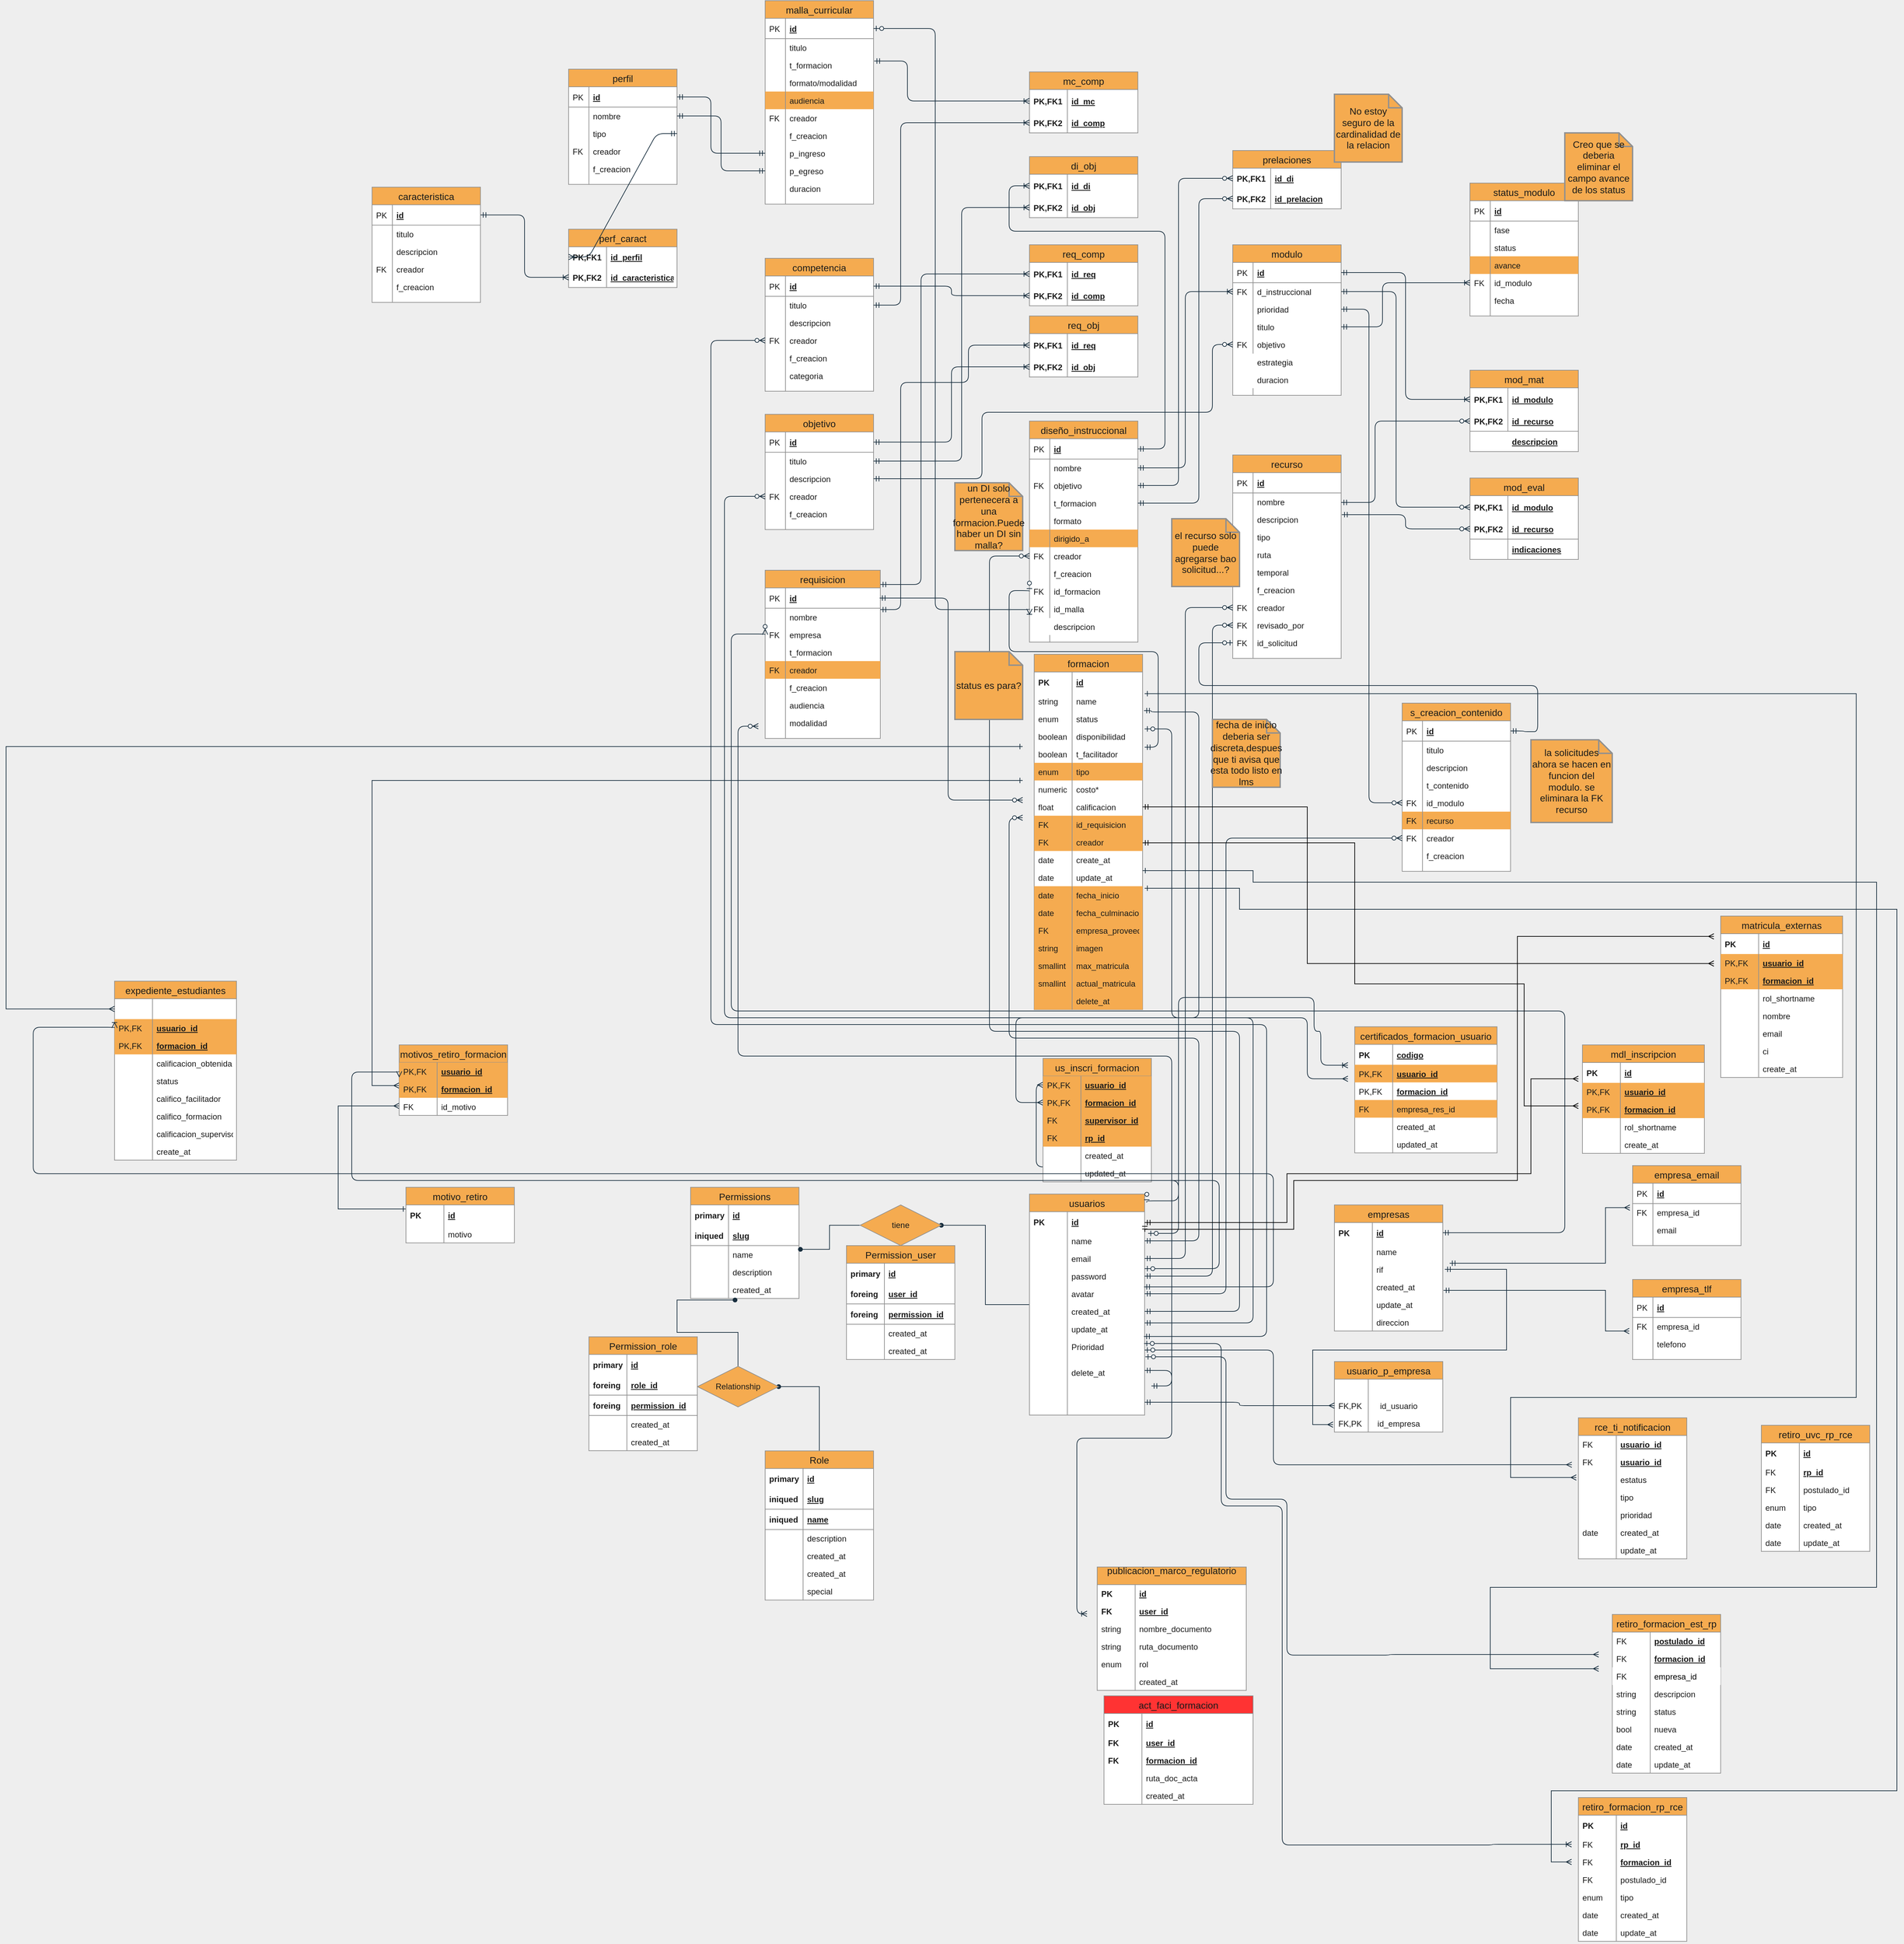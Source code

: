 <mxfile version="12.4.2" type="device" pages="1"><diagram id="Q-9ZEJwYNLiZbHLnAR-u" name="Página-1"><mxGraphModel dx="1952" dy="2195" grid="1" gridSize="10" guides="1" tooltips="1" connect="1" arrows="1" fold="1" page="1" pageScale="1" pageWidth="1100" pageHeight="850" background="#EEEEEE" math="0" shadow="0"><root><mxCell id="0"/><mxCell id="1" parent="0"/><mxCell id="HBmBc7uOXGryh0NLk96k-40" style="edgeStyle=orthogonalEdgeStyle;rounded=0;orthogonalLoop=1;jettySize=auto;html=1;entryX=1;entryY=0.5;entryDx=0;entryDy=0;endArrow=oval;endFill=1;strokeColor=#182E3E;fontColor=#1A1A1A;labelBackgroundColor=#EEEEEE;" parent="1" source="hnK7vFndnWEXmkqV4Ktg-1" target="HBmBc7uOXGryh0NLk96k-37" edge="1"><mxGeometry relative="1" as="geometry"/></mxCell><mxCell id="_AbkmPP0wuiJOZQ-DfMY-118" style="edgeStyle=orthogonalEdgeStyle;orthogonalLoop=1;jettySize=auto;html=1;startArrow=ERzeroToOne;startFill=1;endArrow=ERmany;endFill=0;jumpStyle=none;entryX=0;entryY=0.5;entryDx=0;entryDy=0;rounded=1;exitX=1.03;exitY=0.077;exitDx=0;exitDy=0;exitPerimeter=0;strokeColor=#182E3E;fontColor=#1A1A1A;labelBackgroundColor=#EEEEEE;" parent="1" source="hnK7vFndnWEXmkqV4Ktg-6" target="HBmBc7uOXGryh0NLk96k-270" edge="1"><mxGeometry relative="1" as="geometry"><mxPoint x="560" y="-291" as="targetPoint"/><Array as="points"><mxPoint x="810" y="118"/><mxPoint x="810" y="40"/><mxPoint x="663" y="40"/><mxPoint x="663" y="20"/><mxPoint x="600" y="20"/><mxPoint x="600" y="-101"/></Array><mxPoint x="810" y="50" as="sourcePoint"/></mxGeometry></mxCell><mxCell id="hnK7vFndnWEXmkqV4Ktg-1" value="usuarios" style="swimlane;fontStyle=0;childLayout=stackLayout;horizontal=1;startSize=26;fillColor=#F5AB50;horizontalStack=0;resizeParent=1;resizeParentMax=0;resizeLast=0;collapsible=1;marginBottom=0;swimlaneFillColor=#ffffff;align=center;fontSize=14;strokeColor=#909090;fontColor=#1A1A1A;" parent="1" vertex="1"><mxGeometry x="590" y="60" width="170" height="326" as="geometry"/></mxCell><mxCell id="hnK7vFndnWEXmkqV4Ktg-2" value="id" style="shape=partialRectangle;top=0;left=0;right=0;bottom=0;align=left;verticalAlign=middle;fillColor=none;spacingLeft=60;spacingRight=4;overflow=hidden;rotatable=0;points=[[0,0.5],[1,0.5]];portConstraint=eastwest;dropTarget=0;fontStyle=5;fontSize=12;strokeColor=#909090;fontColor=#1A1A1A;" parent="hnK7vFndnWEXmkqV4Ktg-1" vertex="1"><mxGeometry y="26" width="170" height="30" as="geometry"/></mxCell><mxCell id="hnK7vFndnWEXmkqV4Ktg-3" value="PK" style="shape=partialRectangle;fontStyle=1;top=0;left=0;bottom=0;fillColor=none;align=left;verticalAlign=middle;spacingLeft=4;spacingRight=4;overflow=hidden;rotatable=0;points=[];portConstraint=eastwest;part=1;fontSize=12;strokeColor=#909090;fontColor=#1A1A1A;" parent="hnK7vFndnWEXmkqV4Ktg-2" vertex="1" connectable="0"><mxGeometry width="56" height="30" as="geometry"/></mxCell><mxCell id="hnK7vFndnWEXmkqV4Ktg-6" value="name" style="shape=partialRectangle;top=0;left=0;right=0;bottom=0;align=left;verticalAlign=top;fillColor=none;spacingLeft=60;spacingRight=4;overflow=hidden;rotatable=0;points=[[0,0.5],[1,0.5]];portConstraint=eastwest;dropTarget=0;fontSize=12;strokeColor=#909090;fontColor=#1A1A1A;" parent="hnK7vFndnWEXmkqV4Ktg-1" vertex="1"><mxGeometry y="56" width="170" height="26" as="geometry"/></mxCell><mxCell id="hnK7vFndnWEXmkqV4Ktg-7" value="" style="shape=partialRectangle;top=0;left=0;bottom=0;fillColor=none;align=left;verticalAlign=top;spacingLeft=4;spacingRight=4;overflow=hidden;rotatable=0;points=[];portConstraint=eastwest;part=1;fontSize=12;strokeColor=#909090;fontColor=#1A1A1A;" parent="hnK7vFndnWEXmkqV4Ktg-6" vertex="1" connectable="0"><mxGeometry width="56" height="26" as="geometry"/></mxCell><mxCell id="HBmBc7uOXGryh0NLk96k-38" value="email" style="shape=partialRectangle;top=0;left=0;right=0;bottom=0;align=left;verticalAlign=top;fillColor=none;spacingLeft=60;spacingRight=4;overflow=hidden;rotatable=0;points=[[0,0.5],[1,0.5]];portConstraint=eastwest;dropTarget=0;fontSize=12;strokeColor=#909090;fontColor=#1A1A1A;" parent="hnK7vFndnWEXmkqV4Ktg-1" vertex="1"><mxGeometry y="82" width="170" height="26" as="geometry"/></mxCell><mxCell id="HBmBc7uOXGryh0NLk96k-39" value="" style="shape=partialRectangle;top=0;left=0;bottom=0;fillColor=none;align=left;verticalAlign=top;spacingLeft=4;spacingRight=4;overflow=hidden;rotatable=0;points=[];portConstraint=eastwest;part=1;fontSize=12;strokeColor=#909090;fontColor=#1A1A1A;" parent="HBmBc7uOXGryh0NLk96k-38" vertex="1" connectable="0"><mxGeometry width="56" height="26" as="geometry"/></mxCell><mxCell id="hnK7vFndnWEXmkqV4Ktg-10" value="password" style="shape=partialRectangle;top=0;left=0;right=0;bottom=0;align=left;verticalAlign=top;fillColor=none;spacingLeft=60;spacingRight=4;overflow=hidden;rotatable=0;points=[[0,0.5],[1,0.5]];portConstraint=eastwest;dropTarget=0;fontSize=12;strokeColor=#909090;fontColor=#1A1A1A;" parent="hnK7vFndnWEXmkqV4Ktg-1" vertex="1"><mxGeometry y="108" width="170" height="26" as="geometry"/></mxCell><mxCell id="hnK7vFndnWEXmkqV4Ktg-11" value="" style="shape=partialRectangle;top=0;left=0;bottom=0;fillColor=none;align=left;verticalAlign=top;spacingLeft=4;spacingRight=4;overflow=hidden;rotatable=0;points=[];portConstraint=eastwest;part=1;fontSize=12;strokeColor=#909090;fontColor=#1A1A1A;" parent="hnK7vFndnWEXmkqV4Ktg-10" vertex="1" connectable="0"><mxGeometry width="56" height="26" as="geometry"/></mxCell><mxCell id="hnK7vFndnWEXmkqV4Ktg-16" value="avatar" style="shape=partialRectangle;top=0;left=0;right=0;bottom=0;align=left;verticalAlign=top;fillColor=none;spacingLeft=60;spacingRight=4;overflow=hidden;rotatable=0;points=[[0,0.5],[1,0.5]];portConstraint=eastwest;dropTarget=0;fontSize=12;strokeColor=#909090;fontColor=#1A1A1A;" parent="hnK7vFndnWEXmkqV4Ktg-1" vertex="1"><mxGeometry y="134" width="170" height="26" as="geometry"/></mxCell><mxCell id="hnK7vFndnWEXmkqV4Ktg-17" value="" style="shape=partialRectangle;top=0;left=0;bottom=0;fillColor=none;align=left;verticalAlign=top;spacingLeft=4;spacingRight=4;overflow=hidden;rotatable=0;points=[];portConstraint=eastwest;part=1;fontSize=12;strokeColor=#909090;fontColor=#1A1A1A;" parent="hnK7vFndnWEXmkqV4Ktg-16" vertex="1" connectable="0"><mxGeometry width="56" height="26" as="geometry"/></mxCell><mxCell id="hnK7vFndnWEXmkqV4Ktg-12" value="created_at" style="shape=partialRectangle;top=0;left=0;right=0;bottom=0;align=left;verticalAlign=top;fillColor=none;spacingLeft=60;spacingRight=4;overflow=hidden;rotatable=0;points=[[0,0.5],[1,0.5]];portConstraint=eastwest;dropTarget=0;fontSize=12;strokeColor=#909090;fontColor=#1A1A1A;" parent="hnK7vFndnWEXmkqV4Ktg-1" vertex="1"><mxGeometry y="160" width="170" height="26" as="geometry"/></mxCell><mxCell id="hnK7vFndnWEXmkqV4Ktg-13" value="" style="shape=partialRectangle;top=0;left=0;bottom=0;fillColor=none;align=left;verticalAlign=top;spacingLeft=4;spacingRight=4;overflow=hidden;rotatable=0;points=[];portConstraint=eastwest;part=1;fontSize=12;strokeColor=#909090;fontColor=#1A1A1A;" parent="hnK7vFndnWEXmkqV4Ktg-12" vertex="1" connectable="0"><mxGeometry width="56" height="26" as="geometry"/></mxCell><mxCell id="hnK7vFndnWEXmkqV4Ktg-14" value="update_at" style="shape=partialRectangle;top=0;left=0;right=0;bottom=0;align=left;verticalAlign=top;fillColor=none;spacingLeft=60;spacingRight=4;overflow=hidden;rotatable=0;points=[[0,0.5],[1,0.5]];portConstraint=eastwest;dropTarget=0;fontSize=12;strokeColor=#909090;fontColor=#1A1A1A;" parent="hnK7vFndnWEXmkqV4Ktg-1" vertex="1"><mxGeometry y="186" width="170" height="26" as="geometry"/></mxCell><mxCell id="hnK7vFndnWEXmkqV4Ktg-15" value="" style="shape=partialRectangle;top=0;left=0;bottom=0;fillColor=none;align=left;verticalAlign=top;spacingLeft=4;spacingRight=4;overflow=hidden;rotatable=0;points=[];portConstraint=eastwest;part=1;fontSize=12;strokeColor=#909090;fontColor=#1A1A1A;" parent="hnK7vFndnWEXmkqV4Ktg-14" vertex="1" connectable="0"><mxGeometry width="56" height="26" as="geometry"/></mxCell><mxCell id="_aSyNCbL3cqzcXuv4tZe-14" value="Prioridad" style="shape=partialRectangle;top=0;left=0;right=0;bottom=0;align=left;verticalAlign=top;fillColor=none;spacingLeft=60;spacingRight=4;overflow=hidden;rotatable=0;points=[[0,0.5],[1,0.5]];portConstraint=eastwest;dropTarget=0;fontSize=12;strokeColor=#909090;fontColor=#1A1A1A;" parent="hnK7vFndnWEXmkqV4Ktg-1" vertex="1"><mxGeometry y="212" width="170" height="38" as="geometry"/></mxCell><mxCell id="_aSyNCbL3cqzcXuv4tZe-15" value="" style="shape=partialRectangle;top=0;left=0;bottom=0;fillColor=none;align=left;verticalAlign=top;spacingLeft=4;spacingRight=4;overflow=hidden;rotatable=0;points=[];portConstraint=eastwest;part=1;fontSize=12;strokeColor=#909090;fontColor=#1A1A1A;" parent="_aSyNCbL3cqzcXuv4tZe-14" vertex="1" connectable="0"><mxGeometry width="56" height="38" as="geometry"/></mxCell><mxCell id="_aSyNCbL3cqzcXuv4tZe-16" value="delete_at" style="shape=partialRectangle;top=0;left=0;right=0;bottom=0;align=left;verticalAlign=top;fillColor=none;spacingLeft=60;spacingRight=4;overflow=hidden;rotatable=0;points=[[0,0.5],[1,0.5]];portConstraint=eastwest;dropTarget=0;fontSize=12;strokeColor=#909090;fontColor=#1A1A1A;" parent="hnK7vFndnWEXmkqV4Ktg-1" vertex="1"><mxGeometry y="250" width="170" height="38" as="geometry"/></mxCell><mxCell id="_aSyNCbL3cqzcXuv4tZe-17" value="" style="shape=partialRectangle;top=0;left=0;bottom=0;fillColor=none;align=left;verticalAlign=top;spacingLeft=4;spacingRight=4;overflow=hidden;rotatable=0;points=[];portConstraint=eastwest;part=1;fontSize=12;strokeColor=#909090;fontColor=#1A1A1A;" parent="_aSyNCbL3cqzcXuv4tZe-16" vertex="1" connectable="0"><mxGeometry width="56" height="38" as="geometry"/></mxCell><mxCell id="HBmBc7uOXGryh0NLk96k-1" value="" style="shape=partialRectangle;top=0;left=0;right=0;bottom=0;align=left;verticalAlign=top;fillColor=none;spacingLeft=60;spacingRight=4;overflow=hidden;rotatable=0;points=[[0,0.5],[1,0.5]];portConstraint=eastwest;dropTarget=0;fontSize=12;strokeColor=#909090;fontColor=#1A1A1A;" parent="hnK7vFndnWEXmkqV4Ktg-1" vertex="1"><mxGeometry y="288" width="170" height="38" as="geometry"/></mxCell><mxCell id="HBmBc7uOXGryh0NLk96k-2" value="" style="shape=partialRectangle;top=0;left=0;bottom=0;fillColor=none;align=left;verticalAlign=top;spacingLeft=4;spacingRight=4;overflow=hidden;rotatable=0;points=[];portConstraint=eastwest;part=1;fontSize=12;strokeColor=#909090;fontColor=#1A1A1A;" parent="HBmBc7uOXGryh0NLk96k-1" vertex="1" connectable="0"><mxGeometry width="56" height="38" as="geometry"/></mxCell><mxCell id="hnK7vFndnWEXmkqV4Ktg-20" value="Permissions" style="swimlane;fontStyle=0;childLayout=stackLayout;horizontal=1;startSize=26;fillColor=#F5AB50;horizontalStack=0;resizeParent=1;resizeParentMax=0;resizeLast=0;collapsible=1;marginBottom=0;swimlaneFillColor=#ffffff;align=center;fontSize=14;strokeColor=#909090;fontColor=#1A1A1A;" parent="1" vertex="1"><mxGeometry x="90" y="50" width="160" height="164" as="geometry"/></mxCell><mxCell id="hnK7vFndnWEXmkqV4Ktg-21" value="id" style="shape=partialRectangle;top=0;left=0;right=0;bottom=0;align=left;verticalAlign=middle;fillColor=none;spacingLeft=60;spacingRight=4;overflow=hidden;rotatable=0;points=[[0,0.5],[1,0.5]];portConstraint=eastwest;dropTarget=0;fontStyle=5;fontSize=12;strokeColor=#909090;fontColor=#1A1A1A;" parent="hnK7vFndnWEXmkqV4Ktg-20" vertex="1"><mxGeometry y="26" width="160" height="30" as="geometry"/></mxCell><mxCell id="hnK7vFndnWEXmkqV4Ktg-22" value="primary key" style="shape=partialRectangle;fontStyle=1;top=0;left=0;bottom=0;fillColor=none;align=left;verticalAlign=middle;spacingLeft=4;spacingRight=4;overflow=hidden;rotatable=0;points=[];portConstraint=eastwest;part=1;fontSize=12;strokeColor=#909090;fontColor=#1A1A1A;" parent="hnK7vFndnWEXmkqV4Ktg-21" vertex="1" connectable="0"><mxGeometry width="56" height="30" as="geometry"/></mxCell><mxCell id="hnK7vFndnWEXmkqV4Ktg-23" value="slug" style="shape=partialRectangle;top=0;left=0;right=0;bottom=1;align=left;verticalAlign=middle;fillColor=none;spacingLeft=60;spacingRight=4;overflow=hidden;rotatable=0;points=[[0,0.5],[1,0.5]];portConstraint=eastwest;dropTarget=0;fontStyle=5;fontSize=12;strokeColor=#909090;fontColor=#1A1A1A;" parent="hnK7vFndnWEXmkqV4Ktg-20" vertex="1"><mxGeometry y="56" width="160" height="30" as="geometry"/></mxCell><mxCell id="hnK7vFndnWEXmkqV4Ktg-24" value="iniqued" style="shape=partialRectangle;fontStyle=1;top=0;left=0;bottom=0;fillColor=none;align=left;verticalAlign=middle;spacingLeft=4;spacingRight=4;overflow=hidden;rotatable=0;points=[];portConstraint=eastwest;part=1;fontSize=12;strokeColor=#909090;fontColor=#1A1A1A;" parent="hnK7vFndnWEXmkqV4Ktg-23" vertex="1" connectable="0"><mxGeometry width="56" height="30" as="geometry"/></mxCell><mxCell id="hnK7vFndnWEXmkqV4Ktg-25" value="name" style="shape=partialRectangle;top=0;left=0;right=0;bottom=0;align=left;verticalAlign=top;fillColor=none;spacingLeft=60;spacingRight=4;overflow=hidden;rotatable=0;points=[[0,0.5],[1,0.5]];portConstraint=eastwest;dropTarget=0;fontSize=12;strokeColor=#909090;fontColor=#1A1A1A;" parent="hnK7vFndnWEXmkqV4Ktg-20" vertex="1"><mxGeometry y="86" width="160" height="26" as="geometry"/></mxCell><mxCell id="hnK7vFndnWEXmkqV4Ktg-26" value="" style="shape=partialRectangle;top=0;left=0;bottom=0;fillColor=none;align=left;verticalAlign=top;spacingLeft=4;spacingRight=4;overflow=hidden;rotatable=0;points=[];portConstraint=eastwest;part=1;fontSize=12;strokeColor=#909090;fontColor=#1A1A1A;" parent="hnK7vFndnWEXmkqV4Ktg-25" vertex="1" connectable="0"><mxGeometry width="56" height="26" as="geometry"/></mxCell><mxCell id="hnK7vFndnWEXmkqV4Ktg-27" value="description" style="shape=partialRectangle;top=0;left=0;right=0;bottom=0;align=left;verticalAlign=top;fillColor=none;spacingLeft=60;spacingRight=4;overflow=hidden;rotatable=0;points=[[0,0.5],[1,0.5]];portConstraint=eastwest;dropTarget=0;fontSize=12;strokeColor=#909090;fontColor=#1A1A1A;" parent="hnK7vFndnWEXmkqV4Ktg-20" vertex="1"><mxGeometry y="112" width="160" height="26" as="geometry"/></mxCell><mxCell id="hnK7vFndnWEXmkqV4Ktg-28" value="" style="shape=partialRectangle;top=0;left=0;bottom=0;fillColor=none;align=left;verticalAlign=top;spacingLeft=4;spacingRight=4;overflow=hidden;rotatable=0;points=[];portConstraint=eastwest;part=1;fontSize=12;strokeColor=#909090;fontColor=#1A1A1A;" parent="hnK7vFndnWEXmkqV4Ktg-27" vertex="1" connectable="0"><mxGeometry width="56" height="26" as="geometry"/></mxCell><mxCell id="hnK7vFndnWEXmkqV4Ktg-29" value="created_at" style="shape=partialRectangle;top=0;left=0;right=0;bottom=0;align=left;verticalAlign=top;fillColor=none;spacingLeft=60;spacingRight=4;overflow=hidden;rotatable=0;points=[[0,0.5],[1,0.5]];portConstraint=eastwest;dropTarget=0;fontSize=12;strokeColor=#909090;fontColor=#1A1A1A;" parent="hnK7vFndnWEXmkqV4Ktg-20" vertex="1"><mxGeometry y="138" width="160" height="26" as="geometry"/></mxCell><mxCell id="hnK7vFndnWEXmkqV4Ktg-30" value="" style="shape=partialRectangle;top=0;left=0;bottom=0;fillColor=none;align=left;verticalAlign=top;spacingLeft=4;spacingRight=4;overflow=hidden;rotatable=0;points=[];portConstraint=eastwest;part=1;fontSize=12;strokeColor=#909090;fontColor=#1A1A1A;" parent="hnK7vFndnWEXmkqV4Ktg-29" vertex="1" connectable="0"><mxGeometry width="56" height="26" as="geometry"/></mxCell><mxCell id="HBmBc7uOXGryh0NLk96k-52" style="edgeStyle=orthogonalEdgeStyle;rounded=0;orthogonalLoop=1;jettySize=auto;html=1;entryX=1;entryY=0.5;entryDx=0;entryDy=0;endArrow=oval;endFill=1;strokeColor=#182E3E;fontColor=#1A1A1A;labelBackgroundColor=#EEEEEE;" parent="1" source="hnK7vFndnWEXmkqV4Ktg-31" target="HBmBc7uOXGryh0NLk96k-44" edge="1"><mxGeometry relative="1" as="geometry"/></mxCell><mxCell id="hnK7vFndnWEXmkqV4Ktg-31" value="Role" style="swimlane;fontStyle=0;childLayout=stackLayout;horizontal=1;startSize=26;fillColor=#F5AB50;horizontalStack=0;resizeParent=1;resizeParentMax=0;resizeLast=0;collapsible=1;marginBottom=0;swimlaneFillColor=#ffffff;align=center;fontSize=14;strokeColor=#909090;fontColor=#1A1A1A;" parent="1" vertex="1"><mxGeometry x="200" y="438.71" width="160" height="220" as="geometry"/></mxCell><mxCell id="hnK7vFndnWEXmkqV4Ktg-32" value="id" style="shape=partialRectangle;top=0;left=0;right=0;bottom=0;align=left;verticalAlign=middle;fillColor=none;spacingLeft=60;spacingRight=4;overflow=hidden;rotatable=0;points=[[0,0.5],[1,0.5]];portConstraint=eastwest;dropTarget=0;fontStyle=5;fontSize=12;strokeColor=#909090;fontColor=#1A1A1A;" parent="hnK7vFndnWEXmkqV4Ktg-31" vertex="1"><mxGeometry y="26" width="160" height="30" as="geometry"/></mxCell><mxCell id="hnK7vFndnWEXmkqV4Ktg-33" value="primary key" style="shape=partialRectangle;fontStyle=1;top=0;left=0;bottom=0;fillColor=none;align=left;verticalAlign=middle;spacingLeft=4;spacingRight=4;overflow=hidden;rotatable=0;points=[];portConstraint=eastwest;part=1;fontSize=12;strokeColor=#909090;fontColor=#1A1A1A;" parent="hnK7vFndnWEXmkqV4Ktg-32" vertex="1" connectable="0"><mxGeometry width="56" height="30" as="geometry"/></mxCell><mxCell id="hnK7vFndnWEXmkqV4Ktg-34" value="slug" style="shape=partialRectangle;top=0;left=0;right=0;bottom=1;align=left;verticalAlign=middle;fillColor=none;spacingLeft=60;spacingRight=4;overflow=hidden;rotatable=0;points=[[0,0.5],[1,0.5]];portConstraint=eastwest;dropTarget=0;fontStyle=5;fontSize=12;strokeColor=#909090;fontColor=#1A1A1A;" parent="hnK7vFndnWEXmkqV4Ktg-31" vertex="1"><mxGeometry y="56" width="160" height="30" as="geometry"/></mxCell><mxCell id="hnK7vFndnWEXmkqV4Ktg-35" value="iniqued" style="shape=partialRectangle;fontStyle=1;top=0;left=0;bottom=0;fillColor=none;align=left;verticalAlign=middle;spacingLeft=4;spacingRight=4;overflow=hidden;rotatable=0;points=[];portConstraint=eastwest;part=1;fontSize=12;strokeColor=#909090;fontColor=#1A1A1A;" parent="hnK7vFndnWEXmkqV4Ktg-34" vertex="1" connectable="0"><mxGeometry width="56" height="30" as="geometry"/></mxCell><mxCell id="hnK7vFndnWEXmkqV4Ktg-42" value="name" style="shape=partialRectangle;top=0;left=0;right=0;bottom=1;align=left;verticalAlign=middle;fillColor=none;spacingLeft=60;spacingRight=4;overflow=hidden;rotatable=0;points=[[0,0.5],[1,0.5]];portConstraint=eastwest;dropTarget=0;fontStyle=5;fontSize=12;strokeColor=#909090;fontColor=#1A1A1A;" parent="hnK7vFndnWEXmkqV4Ktg-31" vertex="1"><mxGeometry y="86" width="160" height="30" as="geometry"/></mxCell><mxCell id="hnK7vFndnWEXmkqV4Ktg-43" value="iniqued" style="shape=partialRectangle;fontStyle=1;top=0;left=0;bottom=0;fillColor=none;align=left;verticalAlign=middle;spacingLeft=4;spacingRight=4;overflow=hidden;rotatable=0;points=[];portConstraint=eastwest;part=1;fontSize=12;strokeColor=#909090;fontColor=#1A1A1A;" parent="hnK7vFndnWEXmkqV4Ktg-42" vertex="1" connectable="0"><mxGeometry width="56" height="30" as="geometry"/></mxCell><mxCell id="hnK7vFndnWEXmkqV4Ktg-38" value="description" style="shape=partialRectangle;top=0;left=0;right=0;bottom=0;align=left;verticalAlign=top;fillColor=none;spacingLeft=60;spacingRight=4;overflow=hidden;rotatable=0;points=[[0,0.5],[1,0.5]];portConstraint=eastwest;dropTarget=0;fontSize=12;strokeColor=#909090;fontColor=#1A1A1A;" parent="hnK7vFndnWEXmkqV4Ktg-31" vertex="1"><mxGeometry y="116" width="160" height="26" as="geometry"/></mxCell><mxCell id="hnK7vFndnWEXmkqV4Ktg-39" value="" style="shape=partialRectangle;top=0;left=0;bottom=0;fillColor=none;align=left;verticalAlign=top;spacingLeft=4;spacingRight=4;overflow=hidden;rotatable=0;points=[];portConstraint=eastwest;part=1;fontSize=12;strokeColor=#909090;fontColor=#1A1A1A;" parent="hnK7vFndnWEXmkqV4Ktg-38" vertex="1" connectable="0"><mxGeometry width="56" height="26" as="geometry"/></mxCell><mxCell id="hnK7vFndnWEXmkqV4Ktg-40" value="created_at" style="shape=partialRectangle;top=0;left=0;right=0;bottom=0;align=left;verticalAlign=top;fillColor=none;spacingLeft=60;spacingRight=4;overflow=hidden;rotatable=0;points=[[0,0.5],[1,0.5]];portConstraint=eastwest;dropTarget=0;fontSize=12;strokeColor=#909090;fontColor=#1A1A1A;" parent="hnK7vFndnWEXmkqV4Ktg-31" vertex="1"><mxGeometry y="142" width="160" height="26" as="geometry"/></mxCell><mxCell id="hnK7vFndnWEXmkqV4Ktg-41" value="" style="shape=partialRectangle;top=0;left=0;bottom=0;fillColor=none;align=left;verticalAlign=top;spacingLeft=4;spacingRight=4;overflow=hidden;rotatable=0;points=[];portConstraint=eastwest;part=1;fontSize=12;strokeColor=#909090;fontColor=#1A1A1A;" parent="hnK7vFndnWEXmkqV4Ktg-40" vertex="1" connectable="0"><mxGeometry width="56" height="26" as="geometry"/></mxCell><mxCell id="hnK7vFndnWEXmkqV4Ktg-44" value="created_at" style="shape=partialRectangle;top=0;left=0;right=0;bottom=0;align=left;verticalAlign=top;fillColor=none;spacingLeft=60;spacingRight=4;overflow=hidden;rotatable=0;points=[[0,0.5],[1,0.5]];portConstraint=eastwest;dropTarget=0;fontSize=12;strokeColor=#909090;fontColor=#1A1A1A;" parent="hnK7vFndnWEXmkqV4Ktg-31" vertex="1"><mxGeometry y="168" width="160" height="26" as="geometry"/></mxCell><mxCell id="hnK7vFndnWEXmkqV4Ktg-45" value="" style="shape=partialRectangle;top=0;left=0;bottom=0;fillColor=none;align=left;verticalAlign=top;spacingLeft=4;spacingRight=4;overflow=hidden;rotatable=0;points=[];portConstraint=eastwest;part=1;fontSize=12;strokeColor=#909090;fontColor=#1A1A1A;" parent="hnK7vFndnWEXmkqV4Ktg-44" vertex="1" connectable="0"><mxGeometry width="56" height="26" as="geometry"/></mxCell><mxCell id="hnK7vFndnWEXmkqV4Ktg-46" value="special" style="shape=partialRectangle;top=0;left=0;right=0;bottom=0;align=left;verticalAlign=top;fillColor=none;spacingLeft=60;spacingRight=4;overflow=hidden;rotatable=0;points=[[0,0.5],[1,0.5]];portConstraint=eastwest;dropTarget=0;fontSize=12;strokeColor=#909090;fontColor=#1A1A1A;" parent="hnK7vFndnWEXmkqV4Ktg-31" vertex="1"><mxGeometry y="194" width="160" height="26" as="geometry"/></mxCell><mxCell id="hnK7vFndnWEXmkqV4Ktg-47" value="" style="shape=partialRectangle;top=0;left=0;bottom=0;fillColor=none;align=left;verticalAlign=top;spacingLeft=4;spacingRight=4;overflow=hidden;rotatable=0;points=[];portConstraint=eastwest;part=1;fontSize=12;strokeColor=#909090;fontColor=#1A1A1A;" parent="hnK7vFndnWEXmkqV4Ktg-46" vertex="1" connectable="0"><mxGeometry width="56" height="26" as="geometry"/></mxCell><mxCell id="hnK7vFndnWEXmkqV4Ktg-50" value="Permission_role" style="swimlane;fontStyle=0;childLayout=stackLayout;horizontal=1;startSize=26;fillColor=#F5AB50;horizontalStack=0;resizeParent=1;resizeParentMax=0;resizeLast=0;collapsible=1;marginBottom=0;swimlaneFillColor=#ffffff;align=center;fontSize=14;strokeColor=#909090;fontColor=#1A1A1A;" parent="1" vertex="1"><mxGeometry x="-60" y="270.5" width="160" height="168" as="geometry"/></mxCell><mxCell id="hnK7vFndnWEXmkqV4Ktg-51" value="id" style="shape=partialRectangle;top=0;left=0;right=0;bottom=0;align=left;verticalAlign=middle;fillColor=none;spacingLeft=60;spacingRight=4;overflow=hidden;rotatable=0;points=[[0,0.5],[1,0.5]];portConstraint=eastwest;dropTarget=0;fontStyle=5;fontSize=12;strokeColor=#909090;fontColor=#1A1A1A;" parent="hnK7vFndnWEXmkqV4Ktg-50" vertex="1"><mxGeometry y="26" width="160" height="30" as="geometry"/></mxCell><mxCell id="hnK7vFndnWEXmkqV4Ktg-52" value="primary key" style="shape=partialRectangle;fontStyle=1;top=0;left=0;bottom=0;fillColor=none;align=left;verticalAlign=middle;spacingLeft=4;spacingRight=4;overflow=hidden;rotatable=0;points=[];portConstraint=eastwest;part=1;fontSize=12;strokeColor=#909090;fontColor=#1A1A1A;" parent="hnK7vFndnWEXmkqV4Ktg-51" vertex="1" connectable="0"><mxGeometry width="56" height="30" as="geometry"/></mxCell><mxCell id="hnK7vFndnWEXmkqV4Ktg-53" value="role_id" style="shape=partialRectangle;top=0;left=0;right=0;bottom=1;align=left;verticalAlign=middle;fillColor=none;spacingLeft=60;spacingRight=4;overflow=hidden;rotatable=0;points=[[0,0.5],[1,0.5]];portConstraint=eastwest;dropTarget=0;fontStyle=5;fontSize=12;strokeColor=#909090;fontColor=#1A1A1A;" parent="hnK7vFndnWEXmkqV4Ktg-50" vertex="1"><mxGeometry y="56" width="160" height="30" as="geometry"/></mxCell><mxCell id="hnK7vFndnWEXmkqV4Ktg-54" value="foreing" style="shape=partialRectangle;fontStyle=1;top=0;left=0;bottom=0;fillColor=none;align=left;verticalAlign=middle;spacingLeft=4;spacingRight=4;overflow=hidden;rotatable=0;points=[];portConstraint=eastwest;part=1;fontSize=12;strokeColor=#909090;fontColor=#1A1A1A;" parent="hnK7vFndnWEXmkqV4Ktg-53" vertex="1" connectable="0"><mxGeometry width="56" height="30" as="geometry"/></mxCell><mxCell id="hnK7vFndnWEXmkqV4Ktg-55" value="permission_id" style="shape=partialRectangle;top=0;left=0;right=0;bottom=1;align=left;verticalAlign=middle;fillColor=none;spacingLeft=60;spacingRight=4;overflow=hidden;rotatable=0;points=[[0,0.5],[1,0.5]];portConstraint=eastwest;dropTarget=0;fontStyle=5;fontSize=12;strokeColor=#909090;fontColor=#1A1A1A;" parent="hnK7vFndnWEXmkqV4Ktg-50" vertex="1"><mxGeometry y="86" width="160" height="30" as="geometry"/></mxCell><mxCell id="hnK7vFndnWEXmkqV4Ktg-56" value="foreing" style="shape=partialRectangle;fontStyle=1;top=0;left=0;bottom=0;fillColor=none;align=left;verticalAlign=middle;spacingLeft=4;spacingRight=4;overflow=hidden;rotatable=0;points=[];portConstraint=eastwest;part=1;fontSize=12;strokeColor=#909090;fontColor=#1A1A1A;" parent="hnK7vFndnWEXmkqV4Ktg-55" vertex="1" connectable="0"><mxGeometry width="56" height="30" as="geometry"/></mxCell><mxCell id="hnK7vFndnWEXmkqV4Ktg-59" value="created_at" style="shape=partialRectangle;top=0;left=0;right=0;bottom=0;align=left;verticalAlign=top;fillColor=none;spacingLeft=60;spacingRight=4;overflow=hidden;rotatable=0;points=[[0,0.5],[1,0.5]];portConstraint=eastwest;dropTarget=0;fontSize=12;strokeColor=#909090;fontColor=#1A1A1A;" parent="hnK7vFndnWEXmkqV4Ktg-50" vertex="1"><mxGeometry y="116" width="160" height="26" as="geometry"/></mxCell><mxCell id="hnK7vFndnWEXmkqV4Ktg-60" value="" style="shape=partialRectangle;top=0;left=0;bottom=0;fillColor=none;align=left;verticalAlign=top;spacingLeft=4;spacingRight=4;overflow=hidden;rotatable=0;points=[];portConstraint=eastwest;part=1;fontSize=12;strokeColor=#909090;fontColor=#1A1A1A;" parent="hnK7vFndnWEXmkqV4Ktg-59" vertex="1" connectable="0"><mxGeometry width="56" height="26" as="geometry"/></mxCell><mxCell id="hnK7vFndnWEXmkqV4Ktg-61" value="created_at" style="shape=partialRectangle;top=0;left=0;right=0;bottom=0;align=left;verticalAlign=top;fillColor=none;spacingLeft=60;spacingRight=4;overflow=hidden;rotatable=0;points=[[0,0.5],[1,0.5]];portConstraint=eastwest;dropTarget=0;fontSize=12;strokeColor=#909090;fontColor=#1A1A1A;" parent="hnK7vFndnWEXmkqV4Ktg-50" vertex="1"><mxGeometry y="142" width="160" height="26" as="geometry"/></mxCell><mxCell id="hnK7vFndnWEXmkqV4Ktg-62" value="" style="shape=partialRectangle;top=0;left=0;bottom=0;fillColor=none;align=left;verticalAlign=top;spacingLeft=4;spacingRight=4;overflow=hidden;rotatable=0;points=[];portConstraint=eastwest;part=1;fontSize=12;strokeColor=#909090;fontColor=#1A1A1A;" parent="hnK7vFndnWEXmkqV4Ktg-61" vertex="1" connectable="0"><mxGeometry width="56" height="26" as="geometry"/></mxCell><mxCell id="hnK7vFndnWEXmkqV4Ktg-65" value="Permission_user" style="swimlane;fontStyle=0;childLayout=stackLayout;horizontal=1;startSize=26;fillColor=#F5AB50;horizontalStack=0;resizeParent=1;resizeParentMax=0;resizeLast=0;collapsible=1;marginBottom=0;swimlaneFillColor=#ffffff;align=center;fontSize=14;strokeColor=#909090;fontColor=#1A1A1A;" parent="1" vertex="1"><mxGeometry x="320" y="136" width="160" height="168" as="geometry"/></mxCell><mxCell id="hnK7vFndnWEXmkqV4Ktg-66" value="id" style="shape=partialRectangle;top=0;left=0;right=0;bottom=0;align=left;verticalAlign=middle;fillColor=none;spacingLeft=60;spacingRight=4;overflow=hidden;rotatable=0;points=[[0,0.5],[1,0.5]];portConstraint=eastwest;dropTarget=0;fontStyle=5;fontSize=12;strokeColor=#909090;fontColor=#1A1A1A;" parent="hnK7vFndnWEXmkqV4Ktg-65" vertex="1"><mxGeometry y="26" width="160" height="30" as="geometry"/></mxCell><mxCell id="hnK7vFndnWEXmkqV4Ktg-67" value="primary key" style="shape=partialRectangle;fontStyle=1;top=0;left=0;bottom=0;fillColor=none;align=left;verticalAlign=middle;spacingLeft=4;spacingRight=4;overflow=hidden;rotatable=0;points=[];portConstraint=eastwest;part=1;fontSize=12;strokeColor=#909090;fontColor=#1A1A1A;" parent="hnK7vFndnWEXmkqV4Ktg-66" vertex="1" connectable="0"><mxGeometry width="56" height="30" as="geometry"/></mxCell><mxCell id="hnK7vFndnWEXmkqV4Ktg-68" value="user_id" style="shape=partialRectangle;top=0;left=0;right=0;bottom=1;align=left;verticalAlign=middle;fillColor=none;spacingLeft=60;spacingRight=4;overflow=hidden;rotatable=0;points=[[0,0.5],[1,0.5]];portConstraint=eastwest;dropTarget=0;fontStyle=5;fontSize=12;strokeColor=#909090;fontColor=#1A1A1A;" parent="hnK7vFndnWEXmkqV4Ktg-65" vertex="1"><mxGeometry y="56" width="160" height="30" as="geometry"/></mxCell><mxCell id="hnK7vFndnWEXmkqV4Ktg-69" value="foreing" style="shape=partialRectangle;fontStyle=1;top=0;left=0;bottom=0;fillColor=none;align=left;verticalAlign=middle;spacingLeft=4;spacingRight=4;overflow=hidden;rotatable=0;points=[];portConstraint=eastwest;part=1;fontSize=12;strokeColor=#909090;fontColor=#1A1A1A;" parent="hnK7vFndnWEXmkqV4Ktg-68" vertex="1" connectable="0"><mxGeometry width="56" height="30" as="geometry"/></mxCell><mxCell id="hnK7vFndnWEXmkqV4Ktg-70" value="permission_id" style="shape=partialRectangle;top=0;left=0;right=0;bottom=1;align=left;verticalAlign=middle;fillColor=none;spacingLeft=60;spacingRight=4;overflow=hidden;rotatable=0;points=[[0,0.5],[1,0.5]];portConstraint=eastwest;dropTarget=0;fontStyle=5;fontSize=12;strokeColor=#909090;fontColor=#1A1A1A;" parent="hnK7vFndnWEXmkqV4Ktg-65" vertex="1"><mxGeometry y="86" width="160" height="30" as="geometry"/></mxCell><mxCell id="hnK7vFndnWEXmkqV4Ktg-71" value="foreing" style="shape=partialRectangle;fontStyle=1;top=0;left=0;bottom=0;fillColor=none;align=left;verticalAlign=middle;spacingLeft=4;spacingRight=4;overflow=hidden;rotatable=0;points=[];portConstraint=eastwest;part=1;fontSize=12;strokeColor=#909090;fontColor=#1A1A1A;" parent="hnK7vFndnWEXmkqV4Ktg-70" vertex="1" connectable="0"><mxGeometry width="56" height="30" as="geometry"/></mxCell><mxCell id="hnK7vFndnWEXmkqV4Ktg-72" value="created_at" style="shape=partialRectangle;top=0;left=0;right=0;bottom=0;align=left;verticalAlign=top;fillColor=none;spacingLeft=60;spacingRight=4;overflow=hidden;rotatable=0;points=[[0,0.5],[1,0.5]];portConstraint=eastwest;dropTarget=0;fontSize=12;strokeColor=#909090;fontColor=#1A1A1A;" parent="hnK7vFndnWEXmkqV4Ktg-65" vertex="1"><mxGeometry y="116" width="160" height="26" as="geometry"/></mxCell><mxCell id="hnK7vFndnWEXmkqV4Ktg-73" value="" style="shape=partialRectangle;top=0;left=0;bottom=0;fillColor=none;align=left;verticalAlign=top;spacingLeft=4;spacingRight=4;overflow=hidden;rotatable=0;points=[];portConstraint=eastwest;part=1;fontSize=12;strokeColor=#909090;fontColor=#1A1A1A;" parent="hnK7vFndnWEXmkqV4Ktg-72" vertex="1" connectable="0"><mxGeometry width="56" height="26" as="geometry"/></mxCell><mxCell id="hnK7vFndnWEXmkqV4Ktg-74" value="created_at" style="shape=partialRectangle;top=0;left=0;right=0;bottom=0;align=left;verticalAlign=top;fillColor=none;spacingLeft=60;spacingRight=4;overflow=hidden;rotatable=0;points=[[0,0.5],[1,0.5]];portConstraint=eastwest;dropTarget=0;fontSize=12;strokeColor=#909090;fontColor=#1A1A1A;" parent="hnK7vFndnWEXmkqV4Ktg-65" vertex="1"><mxGeometry y="142" width="160" height="26" as="geometry"/></mxCell><mxCell id="hnK7vFndnWEXmkqV4Ktg-75" value="" style="shape=partialRectangle;top=0;left=0;bottom=0;fillColor=none;align=left;verticalAlign=top;spacingLeft=4;spacingRight=4;overflow=hidden;rotatable=0;points=[];portConstraint=eastwest;part=1;fontSize=12;strokeColor=#909090;fontColor=#1A1A1A;" parent="hnK7vFndnWEXmkqV4Ktg-74" vertex="1" connectable="0"><mxGeometry width="56" height="26" as="geometry"/></mxCell><mxCell id="hnK7vFndnWEXmkqV4Ktg-104" value="empresas" style="swimlane;fontStyle=0;childLayout=stackLayout;horizontal=1;startSize=26;horizontalStack=0;resizeParent=1;resizeParentMax=0;resizeLast=0;collapsible=1;marginBottom=0;swimlaneFillColor=#ffffff;align=center;fontSize=14;fillColor=#F5AB50;strokeColor=#909090;fontColor=#1A1A1A;" parent="1" vertex="1"><mxGeometry x="1040" y="76" width="160" height="186" as="geometry"/></mxCell><mxCell id="hnK7vFndnWEXmkqV4Ktg-105" value="id" style="shape=partialRectangle;top=0;left=0;right=0;bottom=0;align=left;verticalAlign=middle;fillColor=none;spacingLeft=60;spacingRight=4;overflow=hidden;rotatable=0;points=[[0,0.5],[1,0.5]];portConstraint=eastwest;dropTarget=0;fontStyle=5;fontSize=12;strokeColor=#909090;fontColor=#1A1A1A;" parent="hnK7vFndnWEXmkqV4Ktg-104" vertex="1"><mxGeometry y="26" width="160" height="30" as="geometry"/></mxCell><mxCell id="hnK7vFndnWEXmkqV4Ktg-106" value="PK" style="shape=partialRectangle;fontStyle=1;top=0;left=0;bottom=0;fillColor=none;align=left;verticalAlign=middle;spacingLeft=4;spacingRight=4;overflow=hidden;rotatable=0;points=[];portConstraint=eastwest;part=1;fontSize=12;strokeColor=#909090;fontColor=#1A1A1A;" parent="hnK7vFndnWEXmkqV4Ktg-105" vertex="1" connectable="0"><mxGeometry width="56" height="30" as="geometry"/></mxCell><mxCell id="ld5sQf5yhjJ8t_c7a-dl-27" value="name" style="shape=partialRectangle;top=0;left=0;right=0;bottom=0;align=left;verticalAlign=top;fillColor=none;spacingLeft=60;spacingRight=4;overflow=hidden;rotatable=0;points=[[0,0.5],[1,0.5]];portConstraint=eastwest;dropTarget=0;fontSize=12;strokeColor=#909090;fontColor=#1A1A1A;" parent="hnK7vFndnWEXmkqV4Ktg-104" vertex="1"><mxGeometry y="56" width="160" height="26" as="geometry"/></mxCell><mxCell id="ld5sQf5yhjJ8t_c7a-dl-28" value="" style="shape=partialRectangle;top=0;left=0;bottom=0;fillColor=none;align=left;verticalAlign=top;spacingLeft=4;spacingRight=4;overflow=hidden;rotatable=0;points=[];portConstraint=eastwest;part=1;fontSize=12;strokeColor=#909090;fontColor=#1A1A1A;" parent="ld5sQf5yhjJ8t_c7a-dl-27" vertex="1" connectable="0"><mxGeometry width="56" height="26" as="geometry"/></mxCell><mxCell id="hnK7vFndnWEXmkqV4Ktg-107" value="rif" style="shape=partialRectangle;top=0;left=0;right=0;bottom=0;align=left;verticalAlign=top;fillColor=none;spacingLeft=60;spacingRight=4;overflow=hidden;rotatable=0;points=[[0,0.5],[1,0.5]];portConstraint=eastwest;dropTarget=0;fontSize=12;strokeColor=#909090;fontColor=#1A1A1A;" parent="hnK7vFndnWEXmkqV4Ktg-104" vertex="1"><mxGeometry y="82" width="160" height="26" as="geometry"/></mxCell><mxCell id="hnK7vFndnWEXmkqV4Ktg-108" value="" style="shape=partialRectangle;top=0;left=0;bottom=0;fillColor=none;align=left;verticalAlign=top;spacingLeft=4;spacingRight=4;overflow=hidden;rotatable=0;points=[];portConstraint=eastwest;part=1;fontSize=12;strokeColor=#909090;fontColor=#1A1A1A;" parent="hnK7vFndnWEXmkqV4Ktg-107" vertex="1" connectable="0"><mxGeometry width="56" height="26" as="geometry"/></mxCell><mxCell id="hnK7vFndnWEXmkqV4Ktg-115" value="created_at" style="shape=partialRectangle;top=0;left=0;right=0;bottom=0;align=left;verticalAlign=top;fillColor=none;spacingLeft=60;spacingRight=4;overflow=hidden;rotatable=0;points=[[0,0.5],[1,0.5]];portConstraint=eastwest;dropTarget=0;fontSize=12;strokeColor=#909090;fontColor=#1A1A1A;" parent="hnK7vFndnWEXmkqV4Ktg-104" vertex="1"><mxGeometry y="108" width="160" height="26" as="geometry"/></mxCell><mxCell id="hnK7vFndnWEXmkqV4Ktg-116" value="" style="shape=partialRectangle;top=0;left=0;bottom=0;fillColor=none;align=left;verticalAlign=top;spacingLeft=4;spacingRight=4;overflow=hidden;rotatable=0;points=[];portConstraint=eastwest;part=1;fontSize=12;strokeColor=#909090;fontColor=#1A1A1A;" parent="hnK7vFndnWEXmkqV4Ktg-115" vertex="1" connectable="0"><mxGeometry width="56" height="26" as="geometry"/></mxCell><mxCell id="hnK7vFndnWEXmkqV4Ktg-117" value="update_at" style="shape=partialRectangle;top=0;left=0;right=0;bottom=0;align=left;verticalAlign=top;fillColor=none;spacingLeft=60;spacingRight=4;overflow=hidden;rotatable=0;points=[[0,0.5],[1,0.5]];portConstraint=eastwest;dropTarget=0;fontSize=12;strokeColor=#909090;fontColor=#1A1A1A;" parent="hnK7vFndnWEXmkqV4Ktg-104" vertex="1"><mxGeometry y="134" width="160" height="26" as="geometry"/></mxCell><mxCell id="hnK7vFndnWEXmkqV4Ktg-118" value="" style="shape=partialRectangle;top=0;left=0;bottom=0;fillColor=none;align=left;verticalAlign=top;spacingLeft=4;spacingRight=4;overflow=hidden;rotatable=0;points=[];portConstraint=eastwest;part=1;fontSize=12;strokeColor=#909090;fontColor=#1A1A1A;" parent="hnK7vFndnWEXmkqV4Ktg-117" vertex="1" connectable="0"><mxGeometry width="56" height="26" as="geometry"/></mxCell><mxCell id="hnK7vFndnWEXmkqV4Ktg-119" value="direccion" style="shape=partialRectangle;top=0;left=0;right=0;bottom=0;align=left;verticalAlign=top;fillColor=none;spacingLeft=60;spacingRight=4;overflow=hidden;rotatable=0;points=[[0,0.5],[1,0.5]];portConstraint=eastwest;dropTarget=0;fontSize=12;strokeColor=#909090;fontColor=#1A1A1A;" parent="hnK7vFndnWEXmkqV4Ktg-104" vertex="1"><mxGeometry y="160" width="160" height="26" as="geometry"/></mxCell><mxCell id="hnK7vFndnWEXmkqV4Ktg-120" value="" style="shape=partialRectangle;top=0;left=0;bottom=0;fillColor=none;align=left;verticalAlign=top;spacingLeft=4;spacingRight=4;overflow=hidden;rotatable=0;points=[];portConstraint=eastwest;part=1;fontSize=12;strokeColor=#909090;fontColor=#1A1A1A;" parent="hnK7vFndnWEXmkqV4Ktg-119" vertex="1" connectable="0"><mxGeometry width="56" height="26" as="geometry"/></mxCell><mxCell id="hnK7vFndnWEXmkqV4Ktg-160" value="rce_ti_notificacion" style="swimlane;fontStyle=0;childLayout=stackLayout;horizontal=1;startSize=26;fillColor=#F5AB50;horizontalStack=0;resizeParent=1;resizeParentMax=0;resizeLast=0;collapsible=1;marginBottom=0;swimlaneFillColor=#ffffff;align=center;fontSize=14;strokeColor=#909090;fontColor=#1A1A1A;" parent="1" vertex="1"><mxGeometry x="1400" y="390" width="160" height="208" as="geometry"/></mxCell><mxCell id="hnK7vFndnWEXmkqV4Ktg-163" value="usuario_id" style="shape=partialRectangle;top=0;left=0;right=0;bottom=0;align=left;verticalAlign=top;fillColor=none;spacingLeft=60;spacingRight=4;overflow=hidden;rotatable=0;points=[[0,0.5],[1,0.5]];portConstraint=eastwest;dropTarget=0;fontSize=12;fontStyle=5;strokeColor=#909090;fontColor=#1A1A1A;" parent="hnK7vFndnWEXmkqV4Ktg-160" vertex="1"><mxGeometry y="26" width="160" height="26" as="geometry"/></mxCell><mxCell id="hnK7vFndnWEXmkqV4Ktg-164" value="FK" style="shape=partialRectangle;top=0;left=0;bottom=0;fillColor=none;align=left;verticalAlign=top;spacingLeft=4;spacingRight=4;overflow=hidden;rotatable=0;points=[];portConstraint=eastwest;part=1;fontSize=12;strokeColor=#909090;fontColor=#1A1A1A;" parent="hnK7vFndnWEXmkqV4Ktg-163" vertex="1" connectable="0"><mxGeometry width="56" height="26" as="geometry"/></mxCell><mxCell id="fxXV0TvMBy3vIfwz8Cn2-34" value="usuario_id" style="shape=partialRectangle;top=0;left=0;right=0;bottom=0;align=left;verticalAlign=top;fillColor=none;spacingLeft=60;spacingRight=4;overflow=hidden;rotatable=0;points=[[0,0.5],[1,0.5]];portConstraint=eastwest;dropTarget=0;fontSize=12;fontStyle=5;strokeColor=#909090;fontColor=#1A1A1A;" parent="hnK7vFndnWEXmkqV4Ktg-160" vertex="1"><mxGeometry y="52" width="160" height="26" as="geometry"/></mxCell><mxCell id="fxXV0TvMBy3vIfwz8Cn2-35" value="FK" style="shape=partialRectangle;top=0;left=0;bottom=0;fillColor=none;align=left;verticalAlign=top;spacingLeft=4;spacingRight=4;overflow=hidden;rotatable=0;points=[];portConstraint=eastwest;part=1;fontSize=12;strokeColor=#909090;fontColor=#1A1A1A;" parent="fxXV0TvMBy3vIfwz8Cn2-34" vertex="1" connectable="0"><mxGeometry width="56" height="26" as="geometry"/></mxCell><mxCell id="hnK7vFndnWEXmkqV4Ktg-165" value="estatus" style="shape=partialRectangle;top=0;left=0;right=0;bottom=0;align=left;verticalAlign=top;fillColor=none;spacingLeft=60;spacingRight=4;overflow=hidden;rotatable=0;points=[[0,0.5],[1,0.5]];portConstraint=eastwest;dropTarget=0;fontSize=12;strokeColor=#909090;fontColor=#1A1A1A;" parent="hnK7vFndnWEXmkqV4Ktg-160" vertex="1"><mxGeometry y="78" width="160" height="26" as="geometry"/></mxCell><mxCell id="hnK7vFndnWEXmkqV4Ktg-166" value="" style="shape=partialRectangle;top=0;left=0;bottom=0;fillColor=none;align=left;verticalAlign=top;spacingLeft=4;spacingRight=4;overflow=hidden;rotatable=0;points=[];portConstraint=eastwest;part=1;fontSize=12;strokeColor=#909090;fontColor=#1A1A1A;" parent="hnK7vFndnWEXmkqV4Ktg-165" vertex="1" connectable="0"><mxGeometry width="56" height="26" as="geometry"/></mxCell><mxCell id="RT2DfFiKA1kR10UHGreW-3" value="tipo" style="shape=partialRectangle;top=0;left=0;right=0;bottom=0;align=left;verticalAlign=top;fillColor=none;spacingLeft=60;spacingRight=4;overflow=hidden;rotatable=0;points=[[0,0.5],[1,0.5]];portConstraint=eastwest;dropTarget=0;fontSize=12;strokeColor=#909090;fontColor=#1A1A1A;" parent="hnK7vFndnWEXmkqV4Ktg-160" vertex="1"><mxGeometry y="104" width="160" height="26" as="geometry"/></mxCell><mxCell id="RT2DfFiKA1kR10UHGreW-4" value="" style="shape=partialRectangle;top=0;left=0;bottom=0;fillColor=none;align=left;verticalAlign=top;spacingLeft=4;spacingRight=4;overflow=hidden;rotatable=0;points=[];portConstraint=eastwest;part=1;fontSize=12;strokeColor=#909090;fontColor=#1A1A1A;" parent="RT2DfFiKA1kR10UHGreW-3" vertex="1" connectable="0"><mxGeometry width="56" height="26" as="geometry"/></mxCell><mxCell id="hnK7vFndnWEXmkqV4Ktg-167" value="prioridad" style="shape=partialRectangle;top=0;left=0;right=0;bottom=0;align=left;verticalAlign=top;fillColor=none;spacingLeft=60;spacingRight=4;overflow=hidden;rotatable=0;points=[[0,0.5],[1,0.5]];portConstraint=eastwest;dropTarget=0;fontSize=12;strokeColor=#909090;fontColor=#1A1A1A;" parent="hnK7vFndnWEXmkqV4Ktg-160" vertex="1"><mxGeometry y="130" width="160" height="26" as="geometry"/></mxCell><mxCell id="hnK7vFndnWEXmkqV4Ktg-168" value="" style="shape=partialRectangle;top=0;left=0;bottom=0;fillColor=none;align=left;verticalAlign=top;spacingLeft=4;spacingRight=4;overflow=hidden;rotatable=0;points=[];portConstraint=eastwest;part=1;fontSize=12;strokeColor=#909090;fontColor=#1A1A1A;" parent="hnK7vFndnWEXmkqV4Ktg-167" vertex="1" connectable="0"><mxGeometry width="56" height="26" as="geometry"/></mxCell><mxCell id="hnK7vFndnWEXmkqV4Ktg-177" value="created_at" style="shape=partialRectangle;top=0;left=0;right=0;bottom=0;align=left;verticalAlign=top;fillColor=none;spacingLeft=60;spacingRight=4;overflow=hidden;rotatable=0;points=[[0,0.5],[1,0.5]];portConstraint=eastwest;dropTarget=0;fontSize=12;strokeColor=#909090;fontColor=#1A1A1A;" parent="hnK7vFndnWEXmkqV4Ktg-160" vertex="1"><mxGeometry y="156" width="160" height="26" as="geometry"/></mxCell><mxCell id="hnK7vFndnWEXmkqV4Ktg-178" value="date" style="shape=partialRectangle;top=0;left=0;bottom=0;fillColor=none;align=left;verticalAlign=top;spacingLeft=4;spacingRight=4;overflow=hidden;rotatable=0;points=[];portConstraint=eastwest;part=1;fontSize=12;strokeColor=#909090;fontColor=#1A1A1A;" parent="hnK7vFndnWEXmkqV4Ktg-177" vertex="1" connectable="0"><mxGeometry width="56" height="26" as="geometry"/></mxCell><mxCell id="hnK7vFndnWEXmkqV4Ktg-179" value="update_at" style="shape=partialRectangle;top=0;left=0;right=0;bottom=0;align=left;verticalAlign=top;fillColor=none;spacingLeft=60;spacingRight=4;overflow=hidden;rotatable=0;points=[[0,0.5],[1,0.5]];portConstraint=eastwest;dropTarget=0;fontSize=12;strokeColor=#909090;fontColor=#1A1A1A;" parent="hnK7vFndnWEXmkqV4Ktg-160" vertex="1"><mxGeometry y="182" width="160" height="26" as="geometry"/></mxCell><mxCell id="hnK7vFndnWEXmkqV4Ktg-180" value="" style="shape=partialRectangle;top=0;left=0;bottom=0;fillColor=none;align=left;verticalAlign=top;spacingLeft=4;spacingRight=4;overflow=hidden;rotatable=0;points=[];portConstraint=eastwest;part=1;fontSize=12;strokeColor=#909090;fontColor=#1A1A1A;" parent="hnK7vFndnWEXmkqV4Ktg-179" vertex="1" connectable="0"><mxGeometry width="56" height="26" as="geometry"/></mxCell><mxCell id="HBmBc7uOXGryh0NLk96k-41" style="edgeStyle=orthogonalEdgeStyle;rounded=0;orthogonalLoop=1;jettySize=auto;html=1;entryX=1.013;entryY=0.213;entryDx=0;entryDy=0;entryPerimeter=0;endArrow=oval;endFill=1;strokeColor=#182E3E;fontColor=#1A1A1A;labelBackgroundColor=#EEEEEE;" parent="1" source="HBmBc7uOXGryh0NLk96k-37" target="hnK7vFndnWEXmkqV4Ktg-25" edge="1"><mxGeometry relative="1" as="geometry"/></mxCell><mxCell id="HBmBc7uOXGryh0NLk96k-37" value="tiene" style="shape=rhombus;perimeter=rhombusPerimeter;whiteSpace=wrap;html=1;align=center;fillColor=#F5AB50;strokeColor=#909090;fontColor=#1A1A1A;" parent="1" vertex="1"><mxGeometry x="340" y="76" width="120" height="60" as="geometry"/></mxCell><mxCell id="HBmBc7uOXGryh0NLk96k-54" style="edgeStyle=orthogonalEdgeStyle;rounded=0;orthogonalLoop=1;jettySize=auto;html=1;endArrow=oval;endFill=1;entryX=0.41;entryY=1.086;entryDx=0;entryDy=0;entryPerimeter=0;strokeColor=#182E3E;fontColor=#1A1A1A;labelBackgroundColor=#EEEEEE;" parent="1" source="HBmBc7uOXGryh0NLk96k-44" target="hnK7vFndnWEXmkqV4Ktg-29" edge="1"><mxGeometry relative="1" as="geometry"><mxPoint x="160" y="230" as="targetPoint"/></mxGeometry></mxCell><mxCell id="HBmBc7uOXGryh0NLk96k-44" value="Relationship" style="shape=rhombus;perimeter=rhombusPerimeter;whiteSpace=wrap;html=1;align=center;fillColor=#F5AB50;strokeColor=#909090;fontColor=#1A1A1A;" parent="1" vertex="1"><mxGeometry x="100" y="314" width="120" height="60" as="geometry"/></mxCell><mxCell id="HBmBc7uOXGryh0NLk96k-157" value="publicacion_marco_regulatorio&#10;" style="swimlane;fontStyle=0;childLayout=stackLayout;horizontal=1;startSize=26;fillColor=#F5AB50;horizontalStack=0;resizeParent=1;resizeParentMax=0;resizeLast=0;collapsible=1;marginBottom=0;swimlaneFillColor=#ffffff;align=center;fontSize=14;strokeColor=#909090;fontColor=#1A1A1A;" parent="1" vertex="1"><mxGeometry x="690" y="610" width="220" height="182" as="geometry"/></mxCell><mxCell id="HBmBc7uOXGryh0NLk96k-160" value="id" style="shape=partialRectangle;top=0;left=0;right=0;bottom=0;align=left;verticalAlign=top;fillColor=none;spacingLeft=60;spacingRight=4;overflow=hidden;rotatable=0;points=[[0,0.5],[1,0.5]];portConstraint=eastwest;dropTarget=0;fontSize=12;fontStyle=5;strokeColor=#909090;fontColor=#1A1A1A;" parent="HBmBc7uOXGryh0NLk96k-157" vertex="1"><mxGeometry y="26" width="220" height="26" as="geometry"/></mxCell><mxCell id="HBmBc7uOXGryh0NLk96k-161" value="PK&#10;" style="shape=partialRectangle;top=0;left=0;bottom=0;fillColor=none;align=left;verticalAlign=top;spacingLeft=4;spacingRight=4;overflow=hidden;rotatable=0;points=[];portConstraint=eastwest;part=1;fontSize=12;fontStyle=1;strokeColor=#909090;fontColor=#1A1A1A;" parent="HBmBc7uOXGryh0NLk96k-160" vertex="1" connectable="0"><mxGeometry width="56" height="26" as="geometry"/></mxCell><mxCell id="fxXV0TvMBy3vIfwz8Cn2-32" value="user_id" style="shape=partialRectangle;top=0;left=0;right=0;bottom=0;align=left;verticalAlign=top;fillColor=none;spacingLeft=60;spacingRight=4;overflow=hidden;rotatable=0;points=[[0,0.5],[1,0.5]];portConstraint=eastwest;dropTarget=0;fontSize=12;fontStyle=5;strokeColor=#909090;fontColor=#1A1A1A;" parent="HBmBc7uOXGryh0NLk96k-157" vertex="1"><mxGeometry y="52" width="220" height="26" as="geometry"/></mxCell><mxCell id="fxXV0TvMBy3vIfwz8Cn2-33" value="FK&#10;" style="shape=partialRectangle;top=0;left=0;bottom=0;fillColor=none;align=left;verticalAlign=top;spacingLeft=4;spacingRight=4;overflow=hidden;rotatable=0;points=[];portConstraint=eastwest;part=1;fontSize=12;fontStyle=1;strokeColor=#909090;fontColor=#1A1A1A;" parent="fxXV0TvMBy3vIfwz8Cn2-32" vertex="1" connectable="0"><mxGeometry width="56" height="26" as="geometry"/></mxCell><mxCell id="HBmBc7uOXGryh0NLk96k-162" value="nombre_documento" style="shape=partialRectangle;top=0;left=0;right=0;bottom=0;align=left;verticalAlign=top;fillColor=none;spacingLeft=60;spacingRight=4;overflow=hidden;rotatable=0;points=[[0,0.5],[1,0.5]];portConstraint=eastwest;dropTarget=0;fontSize=12;strokeColor=#909090;fontColor=#1A1A1A;" parent="HBmBc7uOXGryh0NLk96k-157" vertex="1"><mxGeometry y="78" width="220" height="26" as="geometry"/></mxCell><mxCell id="HBmBc7uOXGryh0NLk96k-163" value="string" style="shape=partialRectangle;top=0;left=0;bottom=0;fillColor=none;align=left;verticalAlign=top;spacingLeft=4;spacingRight=4;overflow=hidden;rotatable=0;points=[];portConstraint=eastwest;part=1;fontSize=12;strokeColor=#909090;fontColor=#1A1A1A;" parent="HBmBc7uOXGryh0NLk96k-162" vertex="1" connectable="0"><mxGeometry width="56" height="26" as="geometry"/></mxCell><mxCell id="fxXV0TvMBy3vIfwz8Cn2-28" value="ruta_documento" style="shape=partialRectangle;top=0;left=0;right=0;bottom=0;align=left;verticalAlign=top;fillColor=none;spacingLeft=60;spacingRight=4;overflow=hidden;rotatable=0;points=[[0,0.5],[1,0.5]];portConstraint=eastwest;dropTarget=0;fontSize=12;strokeColor=#909090;fontColor=#1A1A1A;" parent="HBmBc7uOXGryh0NLk96k-157" vertex="1"><mxGeometry y="104" width="220" height="26" as="geometry"/></mxCell><mxCell id="fxXV0TvMBy3vIfwz8Cn2-29" value="string" style="shape=partialRectangle;top=0;left=0;bottom=0;fillColor=none;align=left;verticalAlign=top;spacingLeft=4;spacingRight=4;overflow=hidden;rotatable=0;points=[];portConstraint=eastwest;part=1;fontSize=12;strokeColor=#909090;fontColor=#1A1A1A;" parent="fxXV0TvMBy3vIfwz8Cn2-28" vertex="1" connectable="0"><mxGeometry width="56" height="26" as="geometry"/></mxCell><mxCell id="fxXV0TvMBy3vIfwz8Cn2-30" value="rol" style="shape=partialRectangle;top=0;left=0;right=0;bottom=0;align=left;verticalAlign=top;fillColor=none;spacingLeft=60;spacingRight=4;overflow=hidden;rotatable=0;points=[[0,0.5],[1,0.5]];portConstraint=eastwest;dropTarget=0;fontSize=12;strokeColor=#909090;fontColor=#1A1A1A;" parent="HBmBc7uOXGryh0NLk96k-157" vertex="1"><mxGeometry y="130" width="220" height="26" as="geometry"/></mxCell><mxCell id="fxXV0TvMBy3vIfwz8Cn2-31" value="enum" style="shape=partialRectangle;top=0;left=0;bottom=0;fillColor=none;align=left;verticalAlign=top;spacingLeft=4;spacingRight=4;overflow=hidden;rotatable=0;points=[];portConstraint=eastwest;part=1;fontSize=12;strokeColor=#909090;fontColor=#1A1A1A;" parent="fxXV0TvMBy3vIfwz8Cn2-30" vertex="1" connectable="0"><mxGeometry width="56" height="26" as="geometry"/></mxCell><mxCell id="HBmBc7uOXGryh0NLk96k-164" value="created_at" style="shape=partialRectangle;top=0;left=0;right=0;bottom=0;align=left;verticalAlign=top;fillColor=none;spacingLeft=60;spacingRight=4;overflow=hidden;rotatable=0;points=[[0,0.5],[1,0.5]];portConstraint=eastwest;dropTarget=0;fontSize=12;strokeColor=#909090;fontColor=#1A1A1A;" parent="HBmBc7uOXGryh0NLk96k-157" vertex="1"><mxGeometry y="156" width="220" height="26" as="geometry"/></mxCell><mxCell id="HBmBc7uOXGryh0NLk96k-165" value="" style="shape=partialRectangle;top=0;left=0;bottom=0;fillColor=none;align=left;verticalAlign=top;spacingLeft=4;spacingRight=4;overflow=hidden;rotatable=0;points=[];portConstraint=eastwest;part=1;fontSize=12;strokeColor=#909090;fontColor=#1A1A1A;" parent="HBmBc7uOXGryh0NLk96k-164" vertex="1" connectable="0"><mxGeometry width="56" height="26" as="geometry"/></mxCell><mxCell id="_AbkmPP0wuiJOZQ-DfMY-97" style="orthogonalLoop=1;jettySize=auto;html=1;startArrow=ERmandOne;startFill=0;endArrow=ERmany;endFill=0;rounded=1;edgeStyle=orthogonalEdgeStyle;elbow=vertical;entryX=0;entryY=0.5;entryDx=0;entryDy=0;exitX=1.013;exitY=1.038;exitDx=0;exitDy=0;exitPerimeter=0;strokeColor=#182E3E;fontColor=#1A1A1A;labelBackgroundColor=#EEEEEE;" parent="1" source="HBmBc7uOXGryh0NLk96k-217" target="_AbkmPP0wuiJOZQ-DfMY-71" edge="1"><mxGeometry relative="1" as="geometry"><mxPoint x="550" y="-170" as="targetPoint"/><Array as="points"><mxPoint x="770" y="-653"/><mxPoint x="770" y="-651"/><mxPoint x="840" y="-651"/><mxPoint x="840" y="-200"/><mxPoint x="570" y="-200"/><mxPoint x="570" y="-75"/></Array><mxPoint x="570" y="-630" as="sourcePoint"/></mxGeometry></mxCell><mxCell id="NW3xmsstagCAwcVOMbuf-27" style="edgeStyle=orthogonalEdgeStyle;rounded=0;orthogonalLoop=1;jettySize=auto;html=1;endArrow=ERmany;endFill=0;startArrow=ERone;startFill=0;strokeColor=#182E3E;fontColor=#1A1A1A;labelBackgroundColor=#EEEEEE;" parent="1" edge="1"><mxGeometry relative="1" as="geometry"><mxPoint x="-340" y="-100" as="targetPoint"/><Array as="points"><mxPoint x="-380" y="-550"/><mxPoint x="-380" y="-100"/></Array><mxPoint x="580" y="-550" as="sourcePoint"/></mxGeometry></mxCell><mxCell id="HBmBc7uOXGryh0NLk96k-214" value="formacion" style="swimlane;fontStyle=0;childLayout=stackLayout;horizontal=1;startSize=26;fillColor=#F5AB50;horizontalStack=0;resizeParent=1;resizeParentMax=0;resizeLast=0;collapsible=1;marginBottom=0;swimlaneFillColor=#ffffff;align=center;fontSize=14;strokeColor=#909090;fontColor=#1A1A1A;" parent="1" vertex="1"><mxGeometry x="597" y="-736" width="160" height="524" as="geometry"/></mxCell><mxCell id="HBmBc7uOXGryh0NLk96k-215" value="id" style="shape=partialRectangle;top=0;left=0;right=0;bottom=0;align=left;verticalAlign=middle;fillColor=none;spacingLeft=60;spacingRight=4;overflow=hidden;rotatable=0;points=[[0,0.5],[1,0.5]];portConstraint=eastwest;dropTarget=0;fontStyle=5;fontSize=12;strokeColor=#909090;fontColor=#1A1A1A;" parent="HBmBc7uOXGryh0NLk96k-214" vertex="1"><mxGeometry y="26" width="160" height="30" as="geometry"/></mxCell><mxCell id="HBmBc7uOXGryh0NLk96k-216" value="PK" style="shape=partialRectangle;fontStyle=1;top=0;left=0;bottom=0;fillColor=none;align=left;verticalAlign=middle;spacingLeft=4;spacingRight=4;overflow=hidden;rotatable=0;points=[];portConstraint=eastwest;part=1;fontSize=12;strokeColor=#909090;fontColor=#1A1A1A;" parent="HBmBc7uOXGryh0NLk96k-215" vertex="1" connectable="0"><mxGeometry width="56" height="30" as="geometry"/></mxCell><mxCell id="HBmBc7uOXGryh0NLk96k-217" value="name" style="shape=partialRectangle;top=0;left=0;right=0;bottom=0;align=left;verticalAlign=top;fillColor=none;spacingLeft=60;spacingRight=4;overflow=hidden;rotatable=0;points=[[0,0.5],[1,0.5]];portConstraint=eastwest;dropTarget=0;fontSize=12;strokeColor=#909090;fontColor=#1A1A1A;" parent="HBmBc7uOXGryh0NLk96k-214" vertex="1"><mxGeometry y="56" width="160" height="26" as="geometry"/></mxCell><mxCell id="HBmBc7uOXGryh0NLk96k-218" value="string" style="shape=partialRectangle;top=0;left=0;bottom=0;fillColor=none;align=left;verticalAlign=top;spacingLeft=4;spacingRight=4;overflow=hidden;rotatable=0;points=[];portConstraint=eastwest;part=1;fontSize=12;strokeColor=#909090;fontColor=#1A1A1A;" parent="HBmBc7uOXGryh0NLk96k-217" vertex="1" connectable="0"><mxGeometry width="56" height="26" as="geometry"/></mxCell><mxCell id="_AbkmPP0wuiJOZQ-DfMY-99" value="status" style="shape=partialRectangle;top=0;left=0;right=0;bottom=0;align=left;verticalAlign=top;fillColor=none;spacingLeft=60;spacingRight=4;overflow=hidden;rotatable=0;points=[[0,0.5],[1,0.5]];portConstraint=eastwest;dropTarget=0;fontSize=12;strokeColor=#909090;fontColor=#1A1A1A;" parent="HBmBc7uOXGryh0NLk96k-214" vertex="1"><mxGeometry y="82" width="160" height="26" as="geometry"/></mxCell><mxCell id="_AbkmPP0wuiJOZQ-DfMY-100" value="enum" style="shape=partialRectangle;top=0;left=0;bottom=0;fillColor=none;align=left;verticalAlign=top;spacingLeft=4;spacingRight=4;overflow=hidden;rotatable=0;points=[];portConstraint=eastwest;part=1;fontSize=12;strokeColor=#909090;fontColor=#1A1A1A;" parent="_AbkmPP0wuiJOZQ-DfMY-99" vertex="1" connectable="0"><mxGeometry width="56" height="26" as="geometry"/></mxCell><mxCell id="RT2DfFiKA1kR10UHGreW-11" value="disponibilidad" style="shape=partialRectangle;top=0;left=0;right=0;bottom=0;align=left;verticalAlign=top;fillColor=none;spacingLeft=60;spacingRight=4;overflow=hidden;rotatable=0;points=[[0,0.5],[1,0.5]];portConstraint=eastwest;dropTarget=0;fontSize=12;strokeColor=#909090;fontColor=#1A1A1A;" parent="HBmBc7uOXGryh0NLk96k-214" vertex="1"><mxGeometry y="108" width="160" height="26" as="geometry"/></mxCell><mxCell id="RT2DfFiKA1kR10UHGreW-12" value="boolean" style="shape=partialRectangle;top=0;left=0;bottom=0;fillColor=none;align=left;verticalAlign=top;spacingLeft=4;spacingRight=4;overflow=hidden;rotatable=0;points=[];portConstraint=eastwest;part=1;fontSize=12;strokeColor=#909090;fontColor=#1A1A1A;" parent="RT2DfFiKA1kR10UHGreW-11" vertex="1" connectable="0"><mxGeometry width="56" height="26" as="geometry"/></mxCell><mxCell id="0YRhieAmoYj82PJa7WOx-1" value="t_facilitador" style="shape=partialRectangle;top=0;left=0;right=0;bottom=0;align=left;verticalAlign=top;fillColor=none;spacingLeft=60;spacingRight=4;overflow=hidden;rotatable=0;points=[[0,0.5],[1,0.5]];portConstraint=eastwest;dropTarget=0;fontSize=12;strokeColor=#909090;fontColor=#1A1A1A;" parent="HBmBc7uOXGryh0NLk96k-214" vertex="1"><mxGeometry y="134" width="160" height="26" as="geometry"/></mxCell><mxCell id="0YRhieAmoYj82PJa7WOx-2" value="boolean" style="shape=partialRectangle;top=0;left=0;bottom=0;fillColor=none;align=left;verticalAlign=top;spacingLeft=4;spacingRight=4;overflow=hidden;rotatable=0;points=[];portConstraint=eastwest;part=1;fontSize=12;strokeColor=#909090;fontColor=#1A1A1A;" parent="0YRhieAmoYj82PJa7WOx-1" vertex="1" connectable="0"><mxGeometry width="56" height="26" as="geometry"/></mxCell><mxCell id="6zuQpzGwpLPNFN3Awlk5-1" value="tipo" style="shape=partialRectangle;top=0;left=0;right=0;bottom=0;align=left;verticalAlign=top;spacingLeft=60;spacingRight=4;overflow=hidden;rotatable=0;points=[[0,0.5],[1,0.5]];portConstraint=eastwest;dropTarget=0;fontSize=12;fillColor=#F5AB50;strokeColor=#909090;fontColor=#1A1A1A;" parent="HBmBc7uOXGryh0NLk96k-214" vertex="1"><mxGeometry y="160" width="160" height="26" as="geometry"/></mxCell><mxCell id="6zuQpzGwpLPNFN3Awlk5-2" value="enum" style="shape=partialRectangle;top=0;left=0;bottom=0;fillColor=none;align=left;verticalAlign=top;spacingLeft=4;spacingRight=4;overflow=hidden;rotatable=0;points=[];portConstraint=eastwest;part=1;fontSize=12;strokeColor=#909090;fontColor=#1A1A1A;" parent="6zuQpzGwpLPNFN3Awlk5-1" vertex="1" connectable="0"><mxGeometry width="56" height="26" as="geometry"/></mxCell><mxCell id="dHYFnRQ0_3pFPv14DYyq-17" value="costo*" style="shape=partialRectangle;top=0;left=0;right=0;bottom=0;align=left;verticalAlign=top;fillColor=none;spacingLeft=60;spacingRight=4;overflow=hidden;rotatable=0;points=[[0,0.5],[1,0.5]];portConstraint=eastwest;dropTarget=0;fontSize=12;strokeColor=#909090;fontColor=#1A1A1A;" parent="HBmBc7uOXGryh0NLk96k-214" vertex="1"><mxGeometry y="186" width="160" height="26" as="geometry"/></mxCell><mxCell id="dHYFnRQ0_3pFPv14DYyq-18" value="numeric" style="shape=partialRectangle;top=0;left=0;bottom=0;fillColor=none;align=left;verticalAlign=top;spacingLeft=4;spacingRight=4;overflow=hidden;rotatable=0;points=[];portConstraint=eastwest;part=1;fontSize=12;strokeColor=#909090;fontColor=#1A1A1A;" parent="dHYFnRQ0_3pFPv14DYyq-17" vertex="1" connectable="0"><mxGeometry width="56" height="26" as="geometry"/></mxCell><mxCell id="0YRhieAmoYj82PJa7WOx-3" value="calificacion" style="shape=partialRectangle;top=0;left=0;right=0;bottom=0;align=left;verticalAlign=top;fillColor=none;spacingLeft=60;spacingRight=4;overflow=hidden;rotatable=0;points=[[0,0.5],[1,0.5]];portConstraint=eastwest;dropTarget=0;fontSize=12;strokeColor=#909090;fontColor=#1A1A1A;" parent="HBmBc7uOXGryh0NLk96k-214" vertex="1"><mxGeometry y="212" width="160" height="26" as="geometry"/></mxCell><mxCell id="0YRhieAmoYj82PJa7WOx-4" value="float" style="shape=partialRectangle;top=0;left=0;bottom=0;fillColor=none;align=left;verticalAlign=top;spacingLeft=4;spacingRight=4;overflow=hidden;rotatable=0;points=[];portConstraint=eastwest;part=1;fontSize=12;strokeColor=#909090;fontColor=#1A1A1A;" parent="0YRhieAmoYj82PJa7WOx-3" vertex="1" connectable="0"><mxGeometry width="56" height="26" as="geometry"/></mxCell><mxCell id="VPYZFUi6Ots-ISJfoJXg-1" value="id_requisicion" style="shape=partialRectangle;top=0;left=0;right=0;bottom=0;align=left;verticalAlign=top;fillColor=#F5AB50;spacingLeft=60;spacingRight=4;overflow=hidden;rotatable=0;points=[[0,0.5],[1,0.5]];portConstraint=eastwest;dropTarget=0;fontSize=12;strokeColor=#909090;fontColor=#1A1A1A;" parent="HBmBc7uOXGryh0NLk96k-214" vertex="1"><mxGeometry y="238" width="160" height="26" as="geometry"/></mxCell><mxCell id="VPYZFUi6Ots-ISJfoJXg-2" value="FK" style="shape=partialRectangle;top=0;left=0;bottom=0;fillColor=none;align=left;verticalAlign=top;spacingLeft=4;spacingRight=4;overflow=hidden;rotatable=0;points=[];portConstraint=eastwest;part=1;fontSize=12;strokeColor=#909090;fontColor=#1A1A1A;" parent="VPYZFUi6Ots-ISJfoJXg-1" vertex="1" connectable="0"><mxGeometry width="56" height="26" as="geometry"/></mxCell><mxCell id="_XuPpwFpH48B2KnHM4i4-1" value="creador" style="shape=partialRectangle;top=0;left=0;right=0;bottom=0;align=left;verticalAlign=top;spacingLeft=60;spacingRight=4;overflow=hidden;rotatable=0;points=[[0,0.5],[1,0.5]];portConstraint=eastwest;dropTarget=0;fontSize=12;fillColor=#F5AB50;strokeColor=#909090;fontColor=#1A1A1A;" parent="HBmBc7uOXGryh0NLk96k-214" vertex="1"><mxGeometry y="264" width="160" height="26" as="geometry"/></mxCell><mxCell id="_XuPpwFpH48B2KnHM4i4-2" value="FK" style="shape=partialRectangle;top=0;left=0;bottom=0;fillColor=none;align=left;verticalAlign=top;spacingLeft=4;spacingRight=4;overflow=hidden;rotatable=0;points=[];portConstraint=eastwest;part=1;fontSize=12;strokeColor=#909090;fontColor=#1A1A1A;" parent="_XuPpwFpH48B2KnHM4i4-1" vertex="1" connectable="0"><mxGeometry width="56" height="26" as="geometry"/></mxCell><mxCell id="VbXbVk7V0_5xTgLsIF3c-1" value="create_at" style="shape=partialRectangle;top=0;left=0;right=0;bottom=0;align=left;verticalAlign=top;fillColor=none;spacingLeft=60;spacingRight=4;overflow=hidden;rotatable=0;points=[[0,0.5],[1,0.5]];portConstraint=eastwest;dropTarget=0;fontSize=12;strokeColor=#909090;fontColor=#1A1A1A;" parent="HBmBc7uOXGryh0NLk96k-214" vertex="1"><mxGeometry y="290" width="160" height="26" as="geometry"/></mxCell><mxCell id="VbXbVk7V0_5xTgLsIF3c-2" value="date" style="shape=partialRectangle;top=0;left=0;bottom=0;fillColor=none;align=left;verticalAlign=top;spacingLeft=4;spacingRight=4;overflow=hidden;rotatable=0;points=[];portConstraint=eastwest;part=1;fontSize=12;strokeColor=#909090;fontColor=#1A1A1A;" parent="VbXbVk7V0_5xTgLsIF3c-1" vertex="1" connectable="0"><mxGeometry width="56" height="26" as="geometry"/></mxCell><mxCell id="0YRhieAmoYj82PJa7WOx-5" value="update_at" style="shape=partialRectangle;top=0;left=0;right=0;bottom=0;align=left;verticalAlign=top;fillColor=none;spacingLeft=60;spacingRight=4;overflow=hidden;rotatable=0;points=[[0,0.5],[1,0.5]];portConstraint=eastwest;dropTarget=0;fontSize=12;strokeColor=#909090;fontColor=#1A1A1A;" parent="HBmBc7uOXGryh0NLk96k-214" vertex="1"><mxGeometry y="316" width="160" height="26" as="geometry"/></mxCell><mxCell id="0YRhieAmoYj82PJa7WOx-6" value="date" style="shape=partialRectangle;top=0;left=0;bottom=0;fillColor=none;align=left;verticalAlign=top;spacingLeft=4;spacingRight=4;overflow=hidden;rotatable=0;points=[];portConstraint=eastwest;part=1;fontSize=12;strokeColor=#909090;fontColor=#1A1A1A;" parent="0YRhieAmoYj82PJa7WOx-5" vertex="1" connectable="0"><mxGeometry width="56" height="26" as="geometry"/></mxCell><mxCell id="qKyVMuZo_s_NBSFHzL4j-31" value="fecha_inicio" style="shape=partialRectangle;top=0;left=0;right=0;bottom=0;align=left;verticalAlign=top;spacingLeft=60;spacingRight=4;overflow=hidden;rotatable=0;points=[[0,0.5],[1,0.5]];portConstraint=eastwest;dropTarget=0;fontSize=12;fillColor=#F5AB50;strokeColor=#909090;fontColor=#1A1A1A;" parent="HBmBc7uOXGryh0NLk96k-214" vertex="1"><mxGeometry y="342" width="160" height="26" as="geometry"/></mxCell><mxCell id="qKyVMuZo_s_NBSFHzL4j-32" value="date" style="shape=partialRectangle;top=0;left=0;bottom=0;align=left;verticalAlign=top;spacingLeft=4;spacingRight=4;overflow=hidden;rotatable=0;points=[];portConstraint=eastwest;part=1;fontSize=12;fillColor=#F5AB50;strokeColor=#909090;fontColor=#1A1A1A;" parent="qKyVMuZo_s_NBSFHzL4j-31" vertex="1" connectable="0"><mxGeometry width="56" height="26" as="geometry"/></mxCell><mxCell id="0H6Ggj5dZIwAiwT4SWx6-1" value="fecha_culminacion" style="shape=partialRectangle;top=0;left=0;right=0;bottom=0;align=left;verticalAlign=top;spacingLeft=60;spacingRight=4;overflow=hidden;rotatable=0;points=[[0,0.5],[1,0.5]];portConstraint=eastwest;dropTarget=0;fontSize=12;fillColor=#F5AB50;strokeColor=#909090;fontColor=#1A1A1A;" parent="HBmBc7uOXGryh0NLk96k-214" vertex="1"><mxGeometry y="368" width="160" height="26" as="geometry"/></mxCell><mxCell id="0H6Ggj5dZIwAiwT4SWx6-2" value="date" style="shape=partialRectangle;top=0;left=0;bottom=0;align=left;verticalAlign=top;spacingLeft=4;spacingRight=4;overflow=hidden;rotatable=0;points=[];portConstraint=eastwest;part=1;fontSize=12;fillColor=#F5AB50;strokeColor=#909090;fontColor=#1A1A1A;" parent="0H6Ggj5dZIwAiwT4SWx6-1" vertex="1" connectable="0"><mxGeometry width="56" height="26" as="geometry"/></mxCell><mxCell id="Svme0bYhHChUAX4SX1Lv-3" value="empresa_proveedora_id" style="shape=partialRectangle;top=0;left=0;right=0;bottom=0;align=left;verticalAlign=top;fillColor=#F5AB50;spacingLeft=60;spacingRight=4;overflow=hidden;rotatable=0;points=[[0,0.5],[1,0.5]];portConstraint=eastwest;dropTarget=0;fontSize=12;strokeColor=#909090;fontColor=#1A1A1A;" parent="HBmBc7uOXGryh0NLk96k-214" vertex="1"><mxGeometry y="394" width="160" height="26" as="geometry"/></mxCell><mxCell id="Svme0bYhHChUAX4SX1Lv-4" value="FK" style="shape=partialRectangle;top=0;left=0;bottom=0;fillColor=none;align=left;verticalAlign=top;spacingLeft=4;spacingRight=4;overflow=hidden;rotatable=0;points=[];portConstraint=eastwest;part=1;fontSize=12;strokeColor=#909090;fontColor=#1A1A1A;" parent="Svme0bYhHChUAX4SX1Lv-3" vertex="1" connectable="0"><mxGeometry width="56" height="26" as="geometry"/></mxCell><mxCell id="AE5K4nm8hMajD4ep1hL8-1" value="imagen" style="shape=partialRectangle;top=0;left=0;right=0;bottom=0;align=left;verticalAlign=top;spacingLeft=60;spacingRight=4;overflow=hidden;rotatable=0;points=[[0,0.5],[1,0.5]];portConstraint=eastwest;dropTarget=0;fontSize=12;fillColor=#F5AB50;strokeColor=#909090;fontColor=#1A1A1A;" parent="HBmBc7uOXGryh0NLk96k-214" vertex="1"><mxGeometry y="420" width="160" height="26" as="geometry"/></mxCell><mxCell id="AE5K4nm8hMajD4ep1hL8-2" value="string" style="shape=partialRectangle;top=0;left=0;bottom=0;fillColor=none;align=left;verticalAlign=top;spacingLeft=4;spacingRight=4;overflow=hidden;rotatable=0;points=[];portConstraint=eastwest;part=1;fontSize=12;strokeColor=#909090;fontColor=#1A1A1A;" parent="AE5K4nm8hMajD4ep1hL8-1" vertex="1" connectable="0"><mxGeometry width="56" height="26" as="geometry"/></mxCell><mxCell id="vshKd9ZGMDIgjcnPxUe3-1" value="max_matricula" style="shape=partialRectangle;top=0;left=0;right=0;bottom=0;align=left;verticalAlign=top;spacingLeft=60;spacingRight=4;overflow=hidden;rotatable=0;points=[[0,0.5],[1,0.5]];portConstraint=eastwest;dropTarget=0;fontSize=12;fillColor=#F5AB50;strokeColor=#909090;fontColor=#1A1A1A;" parent="HBmBc7uOXGryh0NLk96k-214" vertex="1"><mxGeometry y="446" width="160" height="26" as="geometry"/></mxCell><mxCell id="vshKd9ZGMDIgjcnPxUe3-2" value="smallint" style="shape=partialRectangle;top=0;left=0;bottom=0;fillColor=none;align=left;verticalAlign=top;spacingLeft=4;spacingRight=4;overflow=hidden;rotatable=0;points=[];portConstraint=eastwest;part=1;fontSize=12;strokeColor=#909090;fontColor=#1A1A1A;" parent="vshKd9ZGMDIgjcnPxUe3-1" vertex="1" connectable="0"><mxGeometry width="56" height="26" as="geometry"/></mxCell><mxCell id="vshKd9ZGMDIgjcnPxUe3-3" value="actual_matricula" style="shape=partialRectangle;top=0;left=0;right=0;bottom=0;align=left;verticalAlign=top;spacingLeft=60;spacingRight=4;overflow=hidden;rotatable=0;points=[[0,0.5],[1,0.5]];portConstraint=eastwest;dropTarget=0;fontSize=12;fillColor=#F5AB50;strokeColor=#909090;fontColor=#1A1A1A;" parent="HBmBc7uOXGryh0NLk96k-214" vertex="1"><mxGeometry y="472" width="160" height="26" as="geometry"/></mxCell><mxCell id="vshKd9ZGMDIgjcnPxUe3-4" value="smallint" style="shape=partialRectangle;top=0;left=0;bottom=0;fillColor=none;align=left;verticalAlign=top;spacingLeft=4;spacingRight=4;overflow=hidden;rotatable=0;points=[];portConstraint=eastwest;part=1;fontSize=12;strokeColor=#909090;fontColor=#1A1A1A;" parent="vshKd9ZGMDIgjcnPxUe3-3" vertex="1" connectable="0"><mxGeometry width="56" height="26" as="geometry"/></mxCell><mxCell id="0YRhieAmoYj82PJa7WOx-7" value="delete_at" style="shape=partialRectangle;top=0;left=0;right=0;bottom=0;align=left;verticalAlign=top;spacingLeft=60;spacingRight=4;overflow=hidden;rotatable=0;points=[[0,0.5],[1,0.5]];portConstraint=eastwest;dropTarget=0;fontSize=12;fillColor=#F5AB50;strokeColor=#909090;fontColor=#1A1A1A;" parent="HBmBc7uOXGryh0NLk96k-214" vertex="1"><mxGeometry y="498" width="160" height="26" as="geometry"/></mxCell><mxCell id="0YRhieAmoYj82PJa7WOx-8" value="" style="shape=partialRectangle;top=0;left=0;bottom=0;fillColor=none;align=left;verticalAlign=top;spacingLeft=4;spacingRight=4;overflow=hidden;rotatable=0;points=[];portConstraint=eastwest;part=1;fontSize=12;strokeColor=#909090;fontColor=#1A1A1A;" parent="0YRhieAmoYj82PJa7WOx-7" vertex="1" connectable="0"><mxGeometry width="56" height="26" as="geometry"/></mxCell><mxCell id="HBmBc7uOXGryh0NLk96k-240" value="expediente_estudiantes" style="swimlane;fontStyle=0;childLayout=stackLayout;horizontal=1;startSize=26;fillColor=#F5AB50;horizontalStack=0;resizeParent=1;resizeParentMax=0;resizeLast=0;collapsible=1;marginBottom=0;swimlaneFillColor=#ffffff;align=center;fontSize=14;strokeColor=#909090;fontColor=#1A1A1A;" parent="1" vertex="1"><mxGeometry x="-760" y="-254" width="180" height="264" as="geometry"/></mxCell><mxCell id="HBmBc7uOXGryh0NLk96k-241" value="" style="shape=partialRectangle;top=0;left=0;right=0;bottom=0;align=left;verticalAlign=middle;fillColor=none;spacingLeft=60;spacingRight=4;overflow=hidden;rotatable=0;points=[[0,0.5],[1,0.5]];portConstraint=eastwest;dropTarget=0;fontStyle=5;fontSize=12;strokeColor=#909090;fontColor=#1A1A1A;" parent="HBmBc7uOXGryh0NLk96k-240" vertex="1"><mxGeometry y="26" width="180" height="30" as="geometry"/></mxCell><mxCell id="HBmBc7uOXGryh0NLk96k-242" value="" style="shape=partialRectangle;fontStyle=1;top=0;left=0;bottom=0;fillColor=none;align=left;verticalAlign=middle;spacingLeft=4;spacingRight=4;overflow=hidden;rotatable=0;points=[];portConstraint=eastwest;part=1;fontSize=12;strokeColor=#909090;fontColor=#1A1A1A;" parent="HBmBc7uOXGryh0NLk96k-241" vertex="1" connectable="0"><mxGeometry width="56" height="30" as="geometry"/></mxCell><mxCell id="HBmBc7uOXGryh0NLk96k-243" value="usuario_id" style="shape=partialRectangle;top=0;left=0;right=0;bottom=0;align=left;verticalAlign=top;spacingLeft=60;spacingRight=4;overflow=hidden;rotatable=0;points=[[0,0.5],[1,0.5]];portConstraint=eastwest;dropTarget=0;fontSize=12;fontStyle=5;fillColor=#F5AB50;strokeColor=#909090;fontColor=#1A1A1A;" parent="HBmBc7uOXGryh0NLk96k-240" vertex="1"><mxGeometry y="56" width="180" height="26" as="geometry"/></mxCell><mxCell id="HBmBc7uOXGryh0NLk96k-244" value="PK,FK" style="shape=partialRectangle;top=0;left=0;bottom=0;fillColor=none;align=left;verticalAlign=top;spacingLeft=4;spacingRight=4;overflow=hidden;rotatable=0;points=[];portConstraint=eastwest;part=1;fontSize=12;strokeColor=#909090;fontColor=#1A1A1A;" parent="HBmBc7uOXGryh0NLk96k-243" vertex="1" connectable="0"><mxGeometry width="56" height="26" as="geometry"/></mxCell><mxCell id="_AbkmPP0wuiJOZQ-DfMY-69" value="formacion_id" style="shape=partialRectangle;top=0;left=0;right=0;bottom=0;align=left;verticalAlign=top;spacingLeft=60;spacingRight=4;overflow=hidden;rotatable=0;points=[[0,0.5],[1,0.5]];portConstraint=eastwest;dropTarget=0;fontSize=12;fontStyle=5;fillColor=#F5AB50;strokeColor=#909090;fontColor=#1A1A1A;" parent="HBmBc7uOXGryh0NLk96k-240" vertex="1"><mxGeometry y="82" width="180" height="26" as="geometry"/></mxCell><mxCell id="_AbkmPP0wuiJOZQ-DfMY-70" value="PK,FK" style="shape=partialRectangle;top=0;left=0;bottom=0;fillColor=none;align=left;verticalAlign=top;spacingLeft=4;spacingRight=4;overflow=hidden;rotatable=0;points=[];portConstraint=eastwest;part=1;fontSize=12;strokeColor=#909090;fontColor=#1A1A1A;" parent="_AbkmPP0wuiJOZQ-DfMY-69" vertex="1" connectable="0"><mxGeometry width="56" height="26" as="geometry"/></mxCell><mxCell id="HBmBc7uOXGryh0NLk96k-251" value="calificacion_obtenida" style="shape=partialRectangle;top=0;left=0;right=0;bottom=0;align=left;verticalAlign=top;fillColor=none;spacingLeft=60;spacingRight=4;overflow=hidden;rotatable=0;points=[[0,0.5],[1,0.5]];portConstraint=eastwest;dropTarget=0;fontSize=12;strokeColor=#909090;fontColor=#1A1A1A;" parent="HBmBc7uOXGryh0NLk96k-240" vertex="1"><mxGeometry y="108" width="180" height="26" as="geometry"/></mxCell><mxCell id="HBmBc7uOXGryh0NLk96k-252" value="" style="shape=partialRectangle;top=0;left=0;bottom=0;fillColor=none;align=left;verticalAlign=top;spacingLeft=4;spacingRight=4;overflow=hidden;rotatable=0;points=[];portConstraint=eastwest;part=1;fontSize=12;strokeColor=#909090;fontColor=#1A1A1A;" parent="HBmBc7uOXGryh0NLk96k-251" vertex="1" connectable="0"><mxGeometry width="56" height="26" as="geometry"/></mxCell><mxCell id="2" value="status" style="shape=partialRectangle;top=0;left=0;right=0;bottom=0;align=left;verticalAlign=top;fillColor=none;spacingLeft=60;spacingRight=4;overflow=hidden;rotatable=0;points=[[0,0.5],[1,0.5]];portConstraint=eastwest;dropTarget=0;fontSize=12;strokeColor=#909090;fontColor=#1A1A1A;" parent="HBmBc7uOXGryh0NLk96k-240" vertex="1"><mxGeometry y="134" width="180" height="26" as="geometry"/></mxCell><mxCell id="3" value="" style="shape=partialRectangle;top=0;left=0;bottom=0;fillColor=none;align=left;verticalAlign=top;spacingLeft=4;spacingRight=4;overflow=hidden;rotatable=0;points=[];portConstraint=eastwest;part=1;fontSize=12;strokeColor=#909090;fontColor=#1A1A1A;" parent="2" vertex="1" connectable="0"><mxGeometry width="56" height="26" as="geometry"/></mxCell><mxCell id="x2Mb3vuAkz7uAgtFuy8T-1" value="califico_facilitador" style="shape=partialRectangle;top=0;left=0;right=0;bottom=0;align=left;verticalAlign=top;fillColor=none;spacingLeft=60;spacingRight=4;overflow=hidden;rotatable=0;points=[[0,0.5],[1,0.5]];portConstraint=eastwest;dropTarget=0;fontSize=12;strokeColor=#909090;fontColor=#1A1A1A;" parent="HBmBc7uOXGryh0NLk96k-240" vertex="1"><mxGeometry y="160" width="180" height="26" as="geometry"/></mxCell><mxCell id="x2Mb3vuAkz7uAgtFuy8T-2" value="" style="shape=partialRectangle;top=0;left=0;bottom=0;fillColor=none;align=left;verticalAlign=top;spacingLeft=4;spacingRight=4;overflow=hidden;rotatable=0;points=[];portConstraint=eastwest;part=1;fontSize=12;strokeColor=#909090;fontColor=#1A1A1A;" parent="x2Mb3vuAkz7uAgtFuy8T-1" vertex="1" connectable="0"><mxGeometry width="56" height="26" as="geometry"/></mxCell><mxCell id="8" value="califico_formacion" style="shape=partialRectangle;top=0;left=0;right=0;bottom=0;align=left;verticalAlign=top;fillColor=none;spacingLeft=60;spacingRight=4;overflow=hidden;rotatable=0;points=[[0,0.5],[1,0.5]];portConstraint=eastwest;dropTarget=0;fontSize=12;strokeColor=#909090;fontColor=#1A1A1A;" parent="HBmBc7uOXGryh0NLk96k-240" vertex="1"><mxGeometry y="186" width="180" height="26" as="geometry"/></mxCell><mxCell id="9" value="" style="shape=partialRectangle;top=0;left=0;bottom=0;fillColor=none;align=left;verticalAlign=top;spacingLeft=4;spacingRight=4;overflow=hidden;rotatable=0;points=[];portConstraint=eastwest;part=1;fontSize=12;strokeColor=#909090;fontColor=#1A1A1A;" parent="8" vertex="1" connectable="0"><mxGeometry width="56" height="26" as="geometry"/></mxCell><mxCell id="10" value="calificacion_supervisor" style="shape=partialRectangle;top=0;left=0;right=0;bottom=0;align=left;verticalAlign=top;fillColor=none;spacingLeft=60;spacingRight=4;overflow=hidden;rotatable=0;points=[[0,0.5],[1,0.5]];portConstraint=eastwest;dropTarget=0;fontSize=12;strokeColor=#909090;fontColor=#1A1A1A;" parent="HBmBc7uOXGryh0NLk96k-240" vertex="1"><mxGeometry y="212" width="180" height="26" as="geometry"/></mxCell><mxCell id="11" value="" style="shape=partialRectangle;top=0;left=0;bottom=0;fillColor=none;align=left;verticalAlign=top;spacingLeft=4;spacingRight=4;overflow=hidden;rotatable=0;points=[];portConstraint=eastwest;part=1;fontSize=12;strokeColor=#909090;fontColor=#1A1A1A;" parent="10" vertex="1" connectable="0"><mxGeometry width="56" height="26" as="geometry"/></mxCell><mxCell id="4" value="create_at" style="shape=partialRectangle;top=0;left=0;right=0;bottom=0;align=left;verticalAlign=top;fillColor=none;spacingLeft=60;spacingRight=4;overflow=hidden;rotatable=0;points=[[0,0.5],[1,0.5]];portConstraint=eastwest;dropTarget=0;fontSize=12;strokeColor=#909090;fontColor=#1A1A1A;" parent="HBmBc7uOXGryh0NLk96k-240" vertex="1"><mxGeometry y="238" width="180" height="26" as="geometry"/></mxCell><mxCell id="5" value="" style="shape=partialRectangle;top=0;left=0;bottom=0;fillColor=none;align=left;verticalAlign=top;spacingLeft=4;spacingRight=4;overflow=hidden;rotatable=0;points=[];portConstraint=eastwest;part=1;fontSize=12;strokeColor=#909090;fontColor=#1A1A1A;" parent="4" vertex="1" connectable="0"><mxGeometry width="56" height="26" as="geometry"/></mxCell><mxCell id="HBmBc7uOXGryh0NLk96k-267" value="us_inscri_formacion" style="swimlane;fontStyle=0;childLayout=stackLayout;horizontal=1;startSize=26;fillColor=#F5AB50;horizontalStack=0;resizeParent=1;resizeParentMax=0;resizeLast=0;collapsible=1;marginBottom=0;swimlaneFillColor=#ffffff;align=center;fontSize=14;strokeColor=#909090;fontColor=#1A1A1A;" parent="1" vertex="1"><mxGeometry x="610" y="-140" width="160" height="182" as="geometry"/></mxCell><mxCell id="HBmBc7uOXGryh0NLk96k-270" value="usuario_id" style="shape=partialRectangle;top=0;left=0;right=0;bottom=0;align=left;verticalAlign=top;spacingLeft=60;spacingRight=4;overflow=hidden;rotatable=0;points=[[0,0.5],[1,0.5]];portConstraint=eastwest;dropTarget=0;fontSize=12;fontStyle=5;fillColor=#F5AB50;strokeColor=#909090;fontColor=#1A1A1A;" parent="HBmBc7uOXGryh0NLk96k-267" vertex="1"><mxGeometry y="26" width="160" height="26" as="geometry"/></mxCell><mxCell id="HBmBc7uOXGryh0NLk96k-271" value="PK,FK" style="shape=partialRectangle;top=0;left=0;bottom=0;fillColor=none;align=left;verticalAlign=top;spacingLeft=4;spacingRight=4;overflow=hidden;rotatable=0;points=[];portConstraint=eastwest;part=1;fontSize=12;strokeColor=#909090;fontColor=#1A1A1A;" parent="HBmBc7uOXGryh0NLk96k-270" vertex="1" connectable="0"><mxGeometry width="56" height="26" as="geometry"/></mxCell><mxCell id="_AbkmPP0wuiJOZQ-DfMY-71" value="formacion_id" style="shape=partialRectangle;top=0;left=0;right=0;bottom=0;align=left;verticalAlign=top;spacingLeft=60;spacingRight=4;overflow=hidden;rotatable=0;points=[[0,0.5],[1,0.5]];portConstraint=eastwest;dropTarget=0;fontSize=12;fontStyle=5;fillColor=#F5AB50;strokeColor=#909090;fontColor=#1A1A1A;" parent="HBmBc7uOXGryh0NLk96k-267" vertex="1"><mxGeometry y="52" width="160" height="26" as="geometry"/></mxCell><mxCell id="_AbkmPP0wuiJOZQ-DfMY-72" value="PK,FK" style="shape=partialRectangle;top=0;left=0;bottom=0;fillColor=none;align=left;verticalAlign=top;spacingLeft=4;spacingRight=4;overflow=hidden;rotatable=0;points=[];portConstraint=eastwest;part=1;fontSize=12;strokeColor=#909090;fontColor=#1A1A1A;" parent="_AbkmPP0wuiJOZQ-DfMY-71" vertex="1" connectable="0"><mxGeometry width="56" height="26" as="geometry"/></mxCell><mxCell id="samXKJ7yieq7kXS_5m7g-1" value="supervisor_id" style="shape=partialRectangle;top=0;left=0;right=0;bottom=0;align=left;verticalAlign=top;spacingLeft=60;spacingRight=4;overflow=hidden;rotatable=0;points=[[0,0.5],[1,0.5]];portConstraint=eastwest;dropTarget=0;fontSize=12;fontStyle=5;fillColor=#F5AB50;strokeColor=#909090;fontColor=#1A1A1A;" parent="HBmBc7uOXGryh0NLk96k-267" vertex="1"><mxGeometry y="78" width="160" height="26" as="geometry"/></mxCell><mxCell id="samXKJ7yieq7kXS_5m7g-2" value="FK" style="shape=partialRectangle;top=0;left=0;bottom=0;fillColor=none;align=left;verticalAlign=top;spacingLeft=4;spacingRight=4;overflow=hidden;rotatable=0;points=[];portConstraint=eastwest;part=1;fontSize=12;strokeColor=#909090;fontColor=#1A1A1A;" parent="samXKJ7yieq7kXS_5m7g-1" vertex="1" connectable="0"><mxGeometry width="56" height="26" as="geometry"/></mxCell><mxCell id="6" value="rp_id" style="shape=partialRectangle;top=0;left=0;right=0;bottom=0;align=left;verticalAlign=top;spacingLeft=60;spacingRight=4;overflow=hidden;rotatable=0;points=[[0,0.5],[1,0.5]];portConstraint=eastwest;dropTarget=0;fontSize=12;fontStyle=5;fillColor=#F5AB50;strokeColor=#909090;fontColor=#1A1A1A;" parent="HBmBc7uOXGryh0NLk96k-267" vertex="1"><mxGeometry y="104" width="160" height="26" as="geometry"/></mxCell><mxCell id="7" value="FK" style="shape=partialRectangle;top=0;left=0;bottom=0;fillColor=none;align=left;verticalAlign=top;spacingLeft=4;spacingRight=4;overflow=hidden;rotatable=0;points=[];portConstraint=eastwest;part=1;fontSize=12;strokeColor=#909090;fontColor=#1A1A1A;" parent="6" vertex="1" connectable="0"><mxGeometry width="56" height="26" as="geometry"/></mxCell><mxCell id="qKyVMuZo_s_NBSFHzL4j-14" value="created_at" style="shape=partialRectangle;top=0;left=0;right=0;bottom=0;align=left;verticalAlign=top;fillColor=none;spacingLeft=60;spacingRight=4;overflow=hidden;rotatable=0;points=[[0,0.5],[1,0.5]];portConstraint=eastwest;dropTarget=0;fontSize=12;strokeColor=#909090;fontColor=#1A1A1A;" parent="HBmBc7uOXGryh0NLk96k-267" vertex="1"><mxGeometry y="130" width="160" height="26" as="geometry"/></mxCell><mxCell id="qKyVMuZo_s_NBSFHzL4j-15" value="" style="shape=partialRectangle;top=0;left=0;bottom=0;fillColor=none;align=left;verticalAlign=top;spacingLeft=4;spacingRight=4;overflow=hidden;rotatable=0;points=[];portConstraint=eastwest;part=1;fontSize=12;strokeColor=#909090;fontColor=#1A1A1A;" parent="qKyVMuZo_s_NBSFHzL4j-14" vertex="1" connectable="0"><mxGeometry width="56" height="26" as="geometry"/></mxCell><mxCell id="_AbkmPP0wuiJOZQ-DfMY-73" value="updated_at" style="shape=partialRectangle;top=0;left=0;right=0;bottom=0;align=left;verticalAlign=top;fillColor=none;spacingLeft=60;spacingRight=4;overflow=hidden;rotatable=0;points=[[0,0.5],[1,0.5]];portConstraint=eastwest;dropTarget=0;fontSize=12;strokeColor=#909090;fontColor=#1A1A1A;" parent="HBmBc7uOXGryh0NLk96k-267" vertex="1"><mxGeometry y="156" width="160" height="26" as="geometry"/></mxCell><mxCell id="_AbkmPP0wuiJOZQ-DfMY-74" value="" style="shape=partialRectangle;top=0;left=0;bottom=0;fillColor=none;align=left;verticalAlign=top;spacingLeft=4;spacingRight=4;overflow=hidden;rotatable=0;points=[];portConstraint=eastwest;part=1;fontSize=12;strokeColor=#909090;fontColor=#1A1A1A;" parent="_AbkmPP0wuiJOZQ-DfMY-73" vertex="1" connectable="0"><mxGeometry width="56" height="26" as="geometry"/></mxCell><mxCell id="HBmBc7uOXGryh0NLk96k-314" value="certificados_formacion_usuario" style="swimlane;fontStyle=0;childLayout=stackLayout;horizontal=1;startSize=26;fillColor=#F5AB50;horizontalStack=0;resizeParent=1;resizeParentMax=0;resizeLast=0;collapsible=1;marginBottom=0;swimlaneFillColor=#ffffff;align=center;fontSize=14;strokeColor=#909090;fontColor=#1A1A1A;" parent="1" vertex="1"><mxGeometry x="1070" y="-186.71" width="210" height="186" as="geometry"/></mxCell><mxCell id="HBmBc7uOXGryh0NLk96k-315" value="codigo" style="shape=partialRectangle;top=0;left=0;right=0;bottom=0;align=left;verticalAlign=middle;fillColor=none;spacingLeft=60;spacingRight=4;overflow=hidden;rotatable=0;points=[[0,0.5],[1,0.5]];portConstraint=eastwest;dropTarget=0;fontStyle=5;fontSize=12;strokeColor=#909090;fontColor=#1A1A1A;" parent="HBmBc7uOXGryh0NLk96k-314" vertex="1"><mxGeometry y="26" width="210" height="30" as="geometry"/></mxCell><mxCell id="HBmBc7uOXGryh0NLk96k-316" value="PK" style="shape=partialRectangle;fontStyle=1;top=0;left=0;bottom=0;fillColor=none;align=left;verticalAlign=middle;spacingLeft=4;spacingRight=4;overflow=hidden;rotatable=0;points=[];portConstraint=eastwest;part=1;fontSize=12;strokeColor=#909090;fontColor=#1A1A1A;" parent="HBmBc7uOXGryh0NLk96k-315" vertex="1" connectable="0"><mxGeometry width="56" height="30" as="geometry"/></mxCell><mxCell id="HBmBc7uOXGryh0NLk96k-317" value="usuario_id" style="shape=partialRectangle;top=0;left=0;right=0;bottom=0;align=left;verticalAlign=top;spacingLeft=60;spacingRight=4;overflow=hidden;rotatable=0;points=[[0,0.5],[1,0.5]];portConstraint=eastwest;dropTarget=0;fontSize=12;fontStyle=5;fillColor=#F5AB50;strokeColor=#909090;fontColor=#1A1A1A;" parent="HBmBc7uOXGryh0NLk96k-314" vertex="1"><mxGeometry y="56" width="210" height="26" as="geometry"/></mxCell><mxCell id="HBmBc7uOXGryh0NLk96k-318" value="PK,FK" style="shape=partialRectangle;top=0;left=0;bottom=0;fillColor=none;align=left;verticalAlign=top;spacingLeft=4;spacingRight=4;overflow=hidden;rotatable=0;points=[];portConstraint=eastwest;part=1;fontSize=12;strokeColor=#909090;fontColor=#1A1A1A;" parent="HBmBc7uOXGryh0NLk96k-317" vertex="1" connectable="0"><mxGeometry width="56" height="26" as="geometry"/></mxCell><mxCell id="HBmBc7uOXGryh0NLk96k-319" value="formacion_id" style="shape=partialRectangle;top=0;left=0;right=0;bottom=0;align=left;verticalAlign=top;fillColor=none;spacingLeft=60;spacingRight=4;overflow=hidden;rotatable=0;points=[[0,0.5],[1,0.5]];portConstraint=eastwest;dropTarget=0;fontSize=12;fontStyle=5;strokeColor=#909090;fontColor=#1A1A1A;" parent="HBmBc7uOXGryh0NLk96k-314" vertex="1"><mxGeometry y="82" width="210" height="26" as="geometry"/></mxCell><mxCell id="HBmBc7uOXGryh0NLk96k-320" value="PK,FK" style="shape=partialRectangle;top=0;left=0;bottom=0;fillColor=none;align=left;verticalAlign=top;spacingLeft=4;spacingRight=4;overflow=hidden;rotatable=0;points=[];portConstraint=eastwest;part=1;fontSize=12;strokeColor=#909090;fontColor=#1A1A1A;" parent="HBmBc7uOXGryh0NLk96k-319" vertex="1" connectable="0"><mxGeometry width="56" height="26" as="geometry"/></mxCell><mxCell id="RT2DfFiKA1kR10UHGreW-7" value="empresa_res_id" style="shape=partialRectangle;top=0;left=0;right=0;bottom=0;align=left;verticalAlign=top;fillColor=#F5AB50;spacingLeft=60;spacingRight=4;overflow=hidden;rotatable=0;points=[[0,0.5],[1,0.5]];portConstraint=eastwest;dropTarget=0;fontSize=12;strokeColor=#909090;fontColor=#1A1A1A;" parent="HBmBc7uOXGryh0NLk96k-314" vertex="1"><mxGeometry y="108" width="210" height="26" as="geometry"/></mxCell><mxCell id="RT2DfFiKA1kR10UHGreW-8" value="FK" style="shape=partialRectangle;top=0;left=0;bottom=0;fillColor=none;align=left;verticalAlign=top;spacingLeft=4;spacingRight=4;overflow=hidden;rotatable=0;points=[];portConstraint=eastwest;part=1;fontSize=12;strokeColor=#909090;fontColor=#1A1A1A;" parent="RT2DfFiKA1kR10UHGreW-7" vertex="1" connectable="0"><mxGeometry width="56" height="26" as="geometry"/></mxCell><mxCell id="HBmBc7uOXGryh0NLk96k-323" value="created_at" style="shape=partialRectangle;top=0;left=0;right=0;bottom=0;align=left;verticalAlign=top;fillColor=none;spacingLeft=60;spacingRight=4;overflow=hidden;rotatable=0;points=[[0,0.5],[1,0.5]];portConstraint=eastwest;dropTarget=0;fontSize=12;strokeColor=#909090;fontColor=#1A1A1A;" parent="HBmBc7uOXGryh0NLk96k-314" vertex="1"><mxGeometry y="134" width="210" height="26" as="geometry"/></mxCell><mxCell id="HBmBc7uOXGryh0NLk96k-324" value="" style="shape=partialRectangle;top=0;left=0;bottom=0;fillColor=none;align=left;verticalAlign=top;spacingLeft=4;spacingRight=4;overflow=hidden;rotatable=0;points=[];portConstraint=eastwest;part=1;fontSize=12;strokeColor=#909090;fontColor=#1A1A1A;" parent="HBmBc7uOXGryh0NLk96k-323" vertex="1" connectable="0"><mxGeometry width="56" height="26" as="geometry"/></mxCell><mxCell id="HBmBc7uOXGryh0NLk96k-325" value="updated_at" style="shape=partialRectangle;top=0;left=0;right=0;bottom=0;align=left;verticalAlign=top;fillColor=none;spacingLeft=60;spacingRight=4;overflow=hidden;rotatable=0;points=[[0,0.5],[1,0.5]];portConstraint=eastwest;dropTarget=0;fontSize=12;strokeColor=#909090;fontColor=#1A1A1A;" parent="HBmBc7uOXGryh0NLk96k-314" vertex="1"><mxGeometry y="160" width="210" height="26" as="geometry"/></mxCell><mxCell id="HBmBc7uOXGryh0NLk96k-326" value="" style="shape=partialRectangle;top=0;left=0;bottom=0;fillColor=none;align=left;verticalAlign=top;spacingLeft=4;spacingRight=4;overflow=hidden;rotatable=0;points=[];portConstraint=eastwest;part=1;fontSize=12;strokeColor=#909090;fontColor=#1A1A1A;" parent="HBmBc7uOXGryh0NLk96k-325" vertex="1" connectable="0"><mxGeometry width="56" height="26" as="geometry"/></mxCell><mxCell id="_AbkmPP0wuiJOZQ-DfMY-12" value="usuario_p_empresa" style="swimlane;fontStyle=0;childLayout=stackLayout;horizontal=1;startSize=26;fillColor=#F5AB50;horizontalStack=0;resizeParent=1;resizeParentMax=0;resizeLast=0;collapsible=1;marginBottom=0;swimlaneFillColor=#ffffff;align=center;fontSize=14;strokeColor=#909090;fontColor=#1A1A1A;" parent="1" vertex="1"><mxGeometry x="1040" y="307" width="160" height="104" as="geometry"/></mxCell><mxCell id="_AbkmPP0wuiJOZQ-DfMY-15" value="" style="shape=partialRectangle;top=0;left=0;right=0;bottom=0;align=center;verticalAlign=top;fillColor=none;spacingLeft=34;spacingRight=4;overflow=hidden;rotatable=0;points=[[0,0.5],[1,0.5]];portConstraint=eastwest;dropTarget=0;fontSize=12;strokeColor=#909090;fontColor=#1A1A1A;" parent="_AbkmPP0wuiJOZQ-DfMY-12" vertex="1"><mxGeometry y="26" width="160" height="26" as="geometry"/></mxCell><mxCell id="_AbkmPP0wuiJOZQ-DfMY-16" value="" style="shape=partialRectangle;top=0;left=0;bottom=0;fillColor=none;align=left;verticalAlign=top;spacingLeft=4;spacingRight=4;overflow=hidden;rotatable=0;points=[];portConstraint=eastwest;part=1;fontSize=12;strokeColor=#909090;fontColor=#1A1A1A;" parent="_AbkmPP0wuiJOZQ-DfMY-15" vertex="1" connectable="0"><mxGeometry width="50" height="26" as="geometry"/></mxCell><mxCell id="x2Mb3vuAkz7uAgtFuy8T-90" value="id_usuario" style="shape=partialRectangle;top=0;left=0;right=0;bottom=0;align=center;verticalAlign=top;fillColor=none;spacingLeft=34;spacingRight=4;overflow=hidden;rotatable=0;points=[[0,0.5],[1,0.5]];portConstraint=eastwest;dropTarget=0;fontSize=12;strokeColor=#909090;fontColor=#1A1A1A;" parent="_AbkmPP0wuiJOZQ-DfMY-12" vertex="1"><mxGeometry y="52" width="160" height="26" as="geometry"/></mxCell><mxCell id="x2Mb3vuAkz7uAgtFuy8T-91" value="FK,PK" style="shape=partialRectangle;top=0;left=0;bottom=0;fillColor=none;align=left;verticalAlign=top;spacingLeft=4;spacingRight=4;overflow=hidden;rotatable=0;points=[];portConstraint=eastwest;part=1;fontSize=12;strokeColor=#909090;fontColor=#1A1A1A;" parent="x2Mb3vuAkz7uAgtFuy8T-90" vertex="1" connectable="0"><mxGeometry width="50" height="26" as="geometry"/></mxCell><mxCell id="x2Mb3vuAkz7uAgtFuy8T-92" value="id_empresa" style="shape=partialRectangle;top=0;left=0;right=0;bottom=0;align=center;verticalAlign=top;fillColor=none;spacingLeft=34;spacingRight=4;overflow=hidden;rotatable=0;points=[[0,0.5],[1,0.5]];portConstraint=eastwest;dropTarget=0;fontSize=12;strokeColor=#909090;fontColor=#1A1A1A;" parent="_AbkmPP0wuiJOZQ-DfMY-12" vertex="1"><mxGeometry y="78" width="160" height="26" as="geometry"/></mxCell><mxCell id="x2Mb3vuAkz7uAgtFuy8T-93" value="FK,PK" style="shape=partialRectangle;top=0;left=0;bottom=0;fillColor=none;align=left;verticalAlign=top;spacingLeft=4;spacingRight=4;overflow=hidden;rotatable=0;points=[];portConstraint=eastwest;part=1;fontSize=12;strokeColor=#909090;fontColor=#1A1A1A;" parent="x2Mb3vuAkz7uAgtFuy8T-92" vertex="1" connectable="0"><mxGeometry width="50" height="26" as="geometry"/></mxCell><mxCell id="_AbkmPP0wuiJOZQ-DfMY-27" value="" style="edgeStyle=orthogonalEdgeStyle;fontSize=12;html=1;endArrow=ERmany;startArrow=ERmandOne;exitX=1;exitY=0.5;exitDx=0;exitDy=0;endFill=0;entryX=0;entryY=0.5;entryDx=0;entryDy=0;strokeColor=#182E3E;fontColor=#1A1A1A;labelBackgroundColor=#EEEEEE;" parent="1" source="HBmBc7uOXGryh0NLk96k-1" target="x2Mb3vuAkz7uAgtFuy8T-90" edge="1"><mxGeometry width="100" height="100" relative="1" as="geometry"><mxPoint x="760" y="160" as="sourcePoint"/><mxPoint x="980" y="367" as="targetPoint"/><Array as="points"><mxPoint x="900" y="367"/><mxPoint x="900" y="372"/></Array></mxGeometry></mxCell><mxCell id="_AbkmPP0wuiJOZQ-DfMY-101" value="" style="edgeStyle=orthogonalEdgeStyle;fontSize=12;html=1;endArrow=ERoneToMany;startArrow=ERzeroToOne;exitX=1.018;exitY=0.038;exitDx=0;exitDy=0;exitPerimeter=0;strokeColor=#182E3E;fontColor=#1A1A1A;labelBackgroundColor=#EEEEEE;" parent="1" source="hnK7vFndnWEXmkqV4Ktg-1" edge="1"><mxGeometry width="100" height="100" relative="1" as="geometry"><mxPoint x="790" y="60" as="sourcePoint"/><mxPoint x="1060" y="-130" as="targetPoint"/><Array as="points"><mxPoint x="763" y="70"/><mxPoint x="810" y="70"/><mxPoint x="810" y="-230"/><mxPoint x="1010" y="-230"/><mxPoint x="1010" y="-180"/><mxPoint x="1020" y="-180"/><mxPoint x="1020" y="-130"/></Array></mxGeometry></mxCell><mxCell id="_AbkmPP0wuiJOZQ-DfMY-116" style="edgeStyle=orthogonalEdgeStyle;rounded=1;orthogonalLoop=1;jettySize=auto;html=1;startArrow=ERzeroToOne;startFill=1;endArrow=ERmany;endFill=0;strokeColor=#182E3E;fontColor=#1A1A1A;labelBackgroundColor=#EEEEEE;" parent="1" edge="1"><mxGeometry relative="1" as="geometry"><mxPoint x="1060" y="-110" as="targetPoint"/><mxPoint x="760" y="-626" as="sourcePoint"/><Array as="points"><mxPoint x="800" y="-626"/><mxPoint x="800" y="-200"/><mxPoint x="1000" y="-200"/></Array></mxGeometry></mxCell><mxCell id="RT2DfFiKA1kR10UHGreW-5" value="" style="edgeStyle=orthogonalEdgeStyle;fontSize=12;html=1;endArrow=ERmany;startArrow=ERzeroToOne;entryX=0;entryY=0.5;entryDx=0;entryDy=0;startFill=1;endFill=0;strokeColor=#182E3E;fontColor=#1A1A1A;labelBackgroundColor=#EEEEEE;" parent="1" edge="1"><mxGeometry width="100" height="100" relative="1" as="geometry"><mxPoint x="760" y="290" as="sourcePoint"/><mxPoint x="1390.353" y="459.176" as="targetPoint"/><Array as="points"><mxPoint x="950" y="290"/><mxPoint x="950" y="459"/></Array></mxGeometry></mxCell><mxCell id="RT2DfFiKA1kR10UHGreW-6" style="edgeStyle=orthogonalEdgeStyle;rounded=0;orthogonalLoop=1;jettySize=auto;html=1;startArrow=ERone;startFill=0;endArrow=ERmany;endFill=0;entryX=-0.016;entryY=0.231;entryDx=0;entryDy=0;entryPerimeter=0;strokeColor=#182E3E;fontColor=#1A1A1A;labelBackgroundColor=#EEEEEE;" parent="1" edge="1"><mxGeometry relative="1" as="geometry"><mxPoint x="1397" y="478" as="targetPoint"/><Array as="points"><mxPoint x="1810" y="-678"/><mxPoint x="1810" y="360"/><mxPoint x="1300" y="360"/><mxPoint x="1300" y="478"/></Array><mxPoint x="760" y="-678" as="sourcePoint"/></mxGeometry></mxCell><mxCell id="ld5sQf5yhjJ8t_c7a-dl-1" value="empresa_email" style="swimlane;fontStyle=0;childLayout=stackLayout;horizontal=1;startSize=26;fillColor=#F5AB50;horizontalStack=0;resizeParent=1;resizeParentMax=0;resizeLast=0;collapsible=1;marginBottom=0;swimlaneFillColor=#ffffff;align=center;fontSize=14;strokeColor=#909090;fontColor=#1A1A1A;" parent="1" vertex="1"><mxGeometry x="1480" y="18" width="160" height="118" as="geometry"/></mxCell><mxCell id="ld5sQf5yhjJ8t_c7a-dl-2" value="id" style="shape=partialRectangle;top=0;left=0;right=0;bottom=1;align=left;verticalAlign=middle;fillColor=none;spacingLeft=34;spacingRight=4;overflow=hidden;rotatable=0;points=[[0,0.5],[1,0.5]];portConstraint=eastwest;dropTarget=0;fontStyle=5;fontSize=12;strokeColor=#909090;fontColor=#1A1A1A;" parent="ld5sQf5yhjJ8t_c7a-dl-1" vertex="1"><mxGeometry y="26" width="160" height="30" as="geometry"/></mxCell><mxCell id="ld5sQf5yhjJ8t_c7a-dl-3" value="PK" style="shape=partialRectangle;top=0;left=0;bottom=0;fillColor=none;align=left;verticalAlign=middle;spacingLeft=4;spacingRight=4;overflow=hidden;rotatable=0;points=[];portConstraint=eastwest;part=1;fontSize=12;strokeColor=#909090;fontColor=#1A1A1A;" parent="ld5sQf5yhjJ8t_c7a-dl-2" vertex="1" connectable="0"><mxGeometry width="30" height="30" as="geometry"/></mxCell><mxCell id="ld5sQf5yhjJ8t_c7a-dl-4" value="empresa_id" style="shape=partialRectangle;top=0;left=0;right=0;bottom=0;align=left;verticalAlign=top;fillColor=none;spacingLeft=34;spacingRight=4;overflow=hidden;rotatable=0;points=[[0,0.5],[1,0.5]];portConstraint=eastwest;dropTarget=0;fontSize=12;strokeColor=#909090;fontColor=#1A1A1A;" parent="ld5sQf5yhjJ8t_c7a-dl-1" vertex="1"><mxGeometry y="56" width="160" height="26" as="geometry"/></mxCell><mxCell id="ld5sQf5yhjJ8t_c7a-dl-5" value="FK" style="shape=partialRectangle;top=0;left=0;bottom=0;fillColor=none;align=left;verticalAlign=top;spacingLeft=4;spacingRight=4;overflow=hidden;rotatable=0;points=[];portConstraint=eastwest;part=1;fontSize=12;strokeColor=#909090;fontColor=#1A1A1A;" parent="ld5sQf5yhjJ8t_c7a-dl-4" vertex="1" connectable="0"><mxGeometry width="30" height="26" as="geometry"/></mxCell><mxCell id="ld5sQf5yhjJ8t_c7a-dl-20" value="email" style="shape=partialRectangle;top=0;left=0;right=0;bottom=0;align=left;verticalAlign=top;fillColor=none;spacingLeft=34;spacingRight=4;overflow=hidden;rotatable=0;points=[[0,0.5],[1,0.5]];portConstraint=eastwest;dropTarget=0;fontSize=12;strokeColor=#909090;fontColor=#1A1A1A;" parent="ld5sQf5yhjJ8t_c7a-dl-1" vertex="1"><mxGeometry y="82" width="160" height="26" as="geometry"/></mxCell><mxCell id="ld5sQf5yhjJ8t_c7a-dl-21" value="" style="shape=partialRectangle;top=0;left=0;bottom=0;fillColor=none;align=left;verticalAlign=top;spacingLeft=4;spacingRight=4;overflow=hidden;rotatable=0;points=[];portConstraint=eastwest;part=1;fontSize=12;strokeColor=#909090;fontColor=#1A1A1A;" parent="ld5sQf5yhjJ8t_c7a-dl-20" vertex="1" connectable="0"><mxGeometry width="30" height="26" as="geometry"/></mxCell><mxCell id="ld5sQf5yhjJ8t_c7a-dl-10" value="" style="shape=partialRectangle;top=0;left=0;right=0;bottom=0;align=left;verticalAlign=top;fillColor=none;spacingLeft=34;spacingRight=4;overflow=hidden;rotatable=0;points=[[0,0.5],[1,0.5]];portConstraint=eastwest;dropTarget=0;fontSize=12;strokeColor=#909090;fontColor=#1A1A1A;" parent="ld5sQf5yhjJ8t_c7a-dl-1" vertex="1"><mxGeometry y="108" width="160" height="10" as="geometry"/></mxCell><mxCell id="ld5sQf5yhjJ8t_c7a-dl-11" value="" style="shape=partialRectangle;top=0;left=0;bottom=0;fillColor=none;align=left;verticalAlign=top;spacingLeft=4;spacingRight=4;overflow=hidden;rotatable=0;points=[];portConstraint=eastwest;part=1;fontSize=12;strokeColor=#909090;fontColor=#1A1A1A;" parent="ld5sQf5yhjJ8t_c7a-dl-10" vertex="1" connectable="0"><mxGeometry width="30" height="10" as="geometry"/></mxCell><mxCell id="ld5sQf5yhjJ8t_c7a-dl-13" value="empresa_tlf" style="swimlane;fontStyle=0;childLayout=stackLayout;horizontal=1;startSize=26;fillColor=#F5AB50;horizontalStack=0;resizeParent=1;resizeParentMax=0;resizeLast=0;collapsible=1;marginBottom=0;swimlaneFillColor=#ffffff;align=center;fontSize=14;strokeColor=#909090;fontColor=#1A1A1A;" parent="1" vertex="1"><mxGeometry x="1480" y="186" width="160" height="118" as="geometry"/></mxCell><mxCell id="ld5sQf5yhjJ8t_c7a-dl-14" value="id" style="shape=partialRectangle;top=0;left=0;right=0;bottom=1;align=left;verticalAlign=middle;fillColor=none;spacingLeft=34;spacingRight=4;overflow=hidden;rotatable=0;points=[[0,0.5],[1,0.5]];portConstraint=eastwest;dropTarget=0;fontStyle=5;fontSize=12;strokeColor=#909090;fontColor=#1A1A1A;" parent="ld5sQf5yhjJ8t_c7a-dl-13" vertex="1"><mxGeometry y="26" width="160" height="30" as="geometry"/></mxCell><mxCell id="ld5sQf5yhjJ8t_c7a-dl-15" value="PK" style="shape=partialRectangle;top=0;left=0;bottom=0;fillColor=none;align=left;verticalAlign=middle;spacingLeft=4;spacingRight=4;overflow=hidden;rotatable=0;points=[];portConstraint=eastwest;part=1;fontSize=12;strokeColor=#909090;fontColor=#1A1A1A;" parent="ld5sQf5yhjJ8t_c7a-dl-14" vertex="1" connectable="0"><mxGeometry width="30" height="30" as="geometry"/></mxCell><mxCell id="ld5sQf5yhjJ8t_c7a-dl-16" value="empresa_id" style="shape=partialRectangle;top=0;left=0;right=0;bottom=0;align=left;verticalAlign=top;fillColor=none;spacingLeft=34;spacingRight=4;overflow=hidden;rotatable=0;points=[[0,0.5],[1,0.5]];portConstraint=eastwest;dropTarget=0;fontSize=12;strokeColor=#909090;fontColor=#1A1A1A;" parent="ld5sQf5yhjJ8t_c7a-dl-13" vertex="1"><mxGeometry y="56" width="160" height="26" as="geometry"/></mxCell><mxCell id="ld5sQf5yhjJ8t_c7a-dl-17" value="FK" style="shape=partialRectangle;top=0;left=0;bottom=0;fillColor=none;align=left;verticalAlign=top;spacingLeft=4;spacingRight=4;overflow=hidden;rotatable=0;points=[];portConstraint=eastwest;part=1;fontSize=12;strokeColor=#909090;fontColor=#1A1A1A;" parent="ld5sQf5yhjJ8t_c7a-dl-16" vertex="1" connectable="0"><mxGeometry width="30" height="26" as="geometry"/></mxCell><mxCell id="ld5sQf5yhjJ8t_c7a-dl-22" value="telefono" style="shape=partialRectangle;top=0;left=0;right=0;bottom=0;align=left;verticalAlign=top;fillColor=none;spacingLeft=34;spacingRight=4;overflow=hidden;rotatable=0;points=[[0,0.5],[1,0.5]];portConstraint=eastwest;dropTarget=0;fontSize=12;strokeColor=#909090;fontColor=#1A1A1A;" parent="ld5sQf5yhjJ8t_c7a-dl-13" vertex="1"><mxGeometry y="82" width="160" height="26" as="geometry"/></mxCell><mxCell id="ld5sQf5yhjJ8t_c7a-dl-23" value="" style="shape=partialRectangle;top=0;left=0;bottom=0;fillColor=none;align=left;verticalAlign=top;spacingLeft=4;spacingRight=4;overflow=hidden;rotatable=0;points=[];portConstraint=eastwest;part=1;fontSize=12;strokeColor=#909090;fontColor=#1A1A1A;" parent="ld5sQf5yhjJ8t_c7a-dl-22" vertex="1" connectable="0"><mxGeometry width="30" height="26" as="geometry"/></mxCell><mxCell id="ld5sQf5yhjJ8t_c7a-dl-18" value="" style="shape=partialRectangle;top=0;left=0;right=0;bottom=0;align=left;verticalAlign=top;fillColor=none;spacingLeft=34;spacingRight=4;overflow=hidden;rotatable=0;points=[[0,0.5],[1,0.5]];portConstraint=eastwest;dropTarget=0;fontSize=12;strokeColor=#909090;fontColor=#1A1A1A;" parent="ld5sQf5yhjJ8t_c7a-dl-13" vertex="1"><mxGeometry y="108" width="160" height="10" as="geometry"/></mxCell><mxCell id="ld5sQf5yhjJ8t_c7a-dl-19" value="" style="shape=partialRectangle;top=0;left=0;bottom=0;fillColor=none;align=left;verticalAlign=top;spacingLeft=4;spacingRight=4;overflow=hidden;rotatable=0;points=[];portConstraint=eastwest;part=1;fontSize=12;strokeColor=#909090;fontColor=#1A1A1A;" parent="ld5sQf5yhjJ8t_c7a-dl-18" vertex="1" connectable="0"><mxGeometry width="30" height="10" as="geometry"/></mxCell><mxCell id="ld5sQf5yhjJ8t_c7a-dl-26" style="edgeStyle=orthogonalEdgeStyle;rounded=0;orthogonalLoop=1;jettySize=auto;html=1;startArrow=ERmandOne;startFill=0;endArrow=ERmany;endFill=0;entryX=-0.031;entryY=0.769;entryDx=0;entryDy=0;entryPerimeter=0;strokeColor=#182E3E;fontColor=#1A1A1A;labelBackgroundColor=#EEEEEE;" parent="1" target="ld5sQf5yhjJ8t_c7a-dl-16" edge="1"><mxGeometry relative="1" as="geometry"><mxPoint x="1510" y="262" as="targetPoint"/><Array as="points"><mxPoint x="1440" y="202"/><mxPoint x="1440" y="262"/></Array><mxPoint x="1201" y="202" as="sourcePoint"/></mxGeometry></mxCell><mxCell id="ld5sQf5yhjJ8t_c7a-dl-29" style="edgeStyle=orthogonalEdgeStyle;rounded=0;orthogonalLoop=1;jettySize=auto;html=1;startArrow=ERmandOne;startFill=0;endArrow=ERmany;endFill=0;entryX=-0.025;entryY=0.231;entryDx=0;entryDy=0;entryPerimeter=0;strokeColor=#182E3E;fontColor=#1A1A1A;labelBackgroundColor=#EEEEEE;" parent="1" target="ld5sQf5yhjJ8t_c7a-dl-4" edge="1"><mxGeometry relative="1" as="geometry"><mxPoint x="1490" y="80" as="targetPoint"/><Array as="points"><mxPoint x="1440" y="162"/><mxPoint x="1440" y="80"/></Array><mxPoint x="1210" y="162" as="sourcePoint"/></mxGeometry></mxCell><mxCell id="LuANuBVW2sWgn5NFN5Cq-16" value="requisicion" style="swimlane;fontStyle=0;childLayout=stackLayout;horizontal=1;startSize=26;fillColor=#F5AB50;horizontalStack=0;resizeParent=1;resizeParentMax=0;resizeLast=0;collapsible=1;marginBottom=0;swimlaneFillColor=#ffffff;align=center;fontSize=14;strokeColor=#909090;fontColor=#1A1A1A;" parent="1" vertex="1"><mxGeometry x="200" y="-860" width="170" height="248" as="geometry"/></mxCell><mxCell id="LuANuBVW2sWgn5NFN5Cq-17" value="id" style="shape=partialRectangle;top=0;left=0;right=0;bottom=1;align=left;verticalAlign=middle;fillColor=none;spacingLeft=34;spacingRight=4;overflow=hidden;rotatable=0;points=[[0,0.5],[1,0.5]];portConstraint=eastwest;dropTarget=0;fontStyle=5;fontSize=12;strokeColor=#909090;fontColor=#1A1A1A;" parent="LuANuBVW2sWgn5NFN5Cq-16" vertex="1"><mxGeometry y="26" width="170" height="30" as="geometry"/></mxCell><mxCell id="LuANuBVW2sWgn5NFN5Cq-18" value="PK" style="shape=partialRectangle;top=0;left=0;bottom=0;fillColor=none;align=left;verticalAlign=middle;spacingLeft=4;spacingRight=4;overflow=hidden;rotatable=0;points=[];portConstraint=eastwest;part=1;fontSize=12;strokeColor=#909090;fontColor=#1A1A1A;" parent="LuANuBVW2sWgn5NFN5Cq-17" vertex="1" connectable="0"><mxGeometry width="30" height="30" as="geometry"/></mxCell><mxCell id="LuANuBVW2sWgn5NFN5Cq-19" value="nombre" style="shape=partialRectangle;top=0;left=0;right=0;bottom=0;align=left;verticalAlign=top;fillColor=none;spacingLeft=34;spacingRight=4;overflow=hidden;rotatable=0;points=[[0,0.5],[1,0.5]];portConstraint=eastwest;dropTarget=0;fontSize=12;strokeColor=#909090;fontColor=#1A1A1A;" parent="LuANuBVW2sWgn5NFN5Cq-16" vertex="1"><mxGeometry y="56" width="170" height="26" as="geometry"/></mxCell><mxCell id="LuANuBVW2sWgn5NFN5Cq-20" value="" style="shape=partialRectangle;top=0;left=0;bottom=0;fillColor=none;align=left;verticalAlign=top;spacingLeft=4;spacingRight=4;overflow=hidden;rotatable=0;points=[];portConstraint=eastwest;part=1;fontSize=12;strokeColor=#909090;fontColor=#1A1A1A;" parent="LuANuBVW2sWgn5NFN5Cq-19" vertex="1" connectable="0"><mxGeometry width="30" height="26" as="geometry"/></mxCell><mxCell id="LuANuBVW2sWgn5NFN5Cq-21" value="empresa" style="shape=partialRectangle;top=0;left=0;right=0;bottom=0;align=left;verticalAlign=top;fillColor=none;spacingLeft=34;spacingRight=4;overflow=hidden;rotatable=0;points=[[0,0.5],[1,0.5]];portConstraint=eastwest;dropTarget=0;fontSize=12;strokeColor=#909090;fontColor=#1A1A1A;" parent="LuANuBVW2sWgn5NFN5Cq-16" vertex="1"><mxGeometry y="82" width="170" height="26" as="geometry"/></mxCell><mxCell id="LuANuBVW2sWgn5NFN5Cq-22" value="FK" style="shape=partialRectangle;top=0;left=0;bottom=0;fillColor=none;align=left;verticalAlign=top;spacingLeft=4;spacingRight=4;overflow=hidden;rotatable=0;points=[];portConstraint=eastwest;part=1;fontSize=12;strokeColor=#909090;fontColor=#1A1A1A;" parent="LuANuBVW2sWgn5NFN5Cq-21" vertex="1" connectable="0"><mxGeometry width="30" height="26" as="geometry"/></mxCell><mxCell id="LuANuBVW2sWgn5NFN5Cq-23" value="t_formacion" style="shape=partialRectangle;top=0;left=0;right=0;bottom=0;align=left;verticalAlign=top;fillColor=none;spacingLeft=34;spacingRight=4;overflow=hidden;rotatable=0;points=[[0,0.5],[1,0.5]];portConstraint=eastwest;dropTarget=0;fontSize=12;strokeColor=#909090;fontColor=#1A1A1A;" parent="LuANuBVW2sWgn5NFN5Cq-16" vertex="1"><mxGeometry y="108" width="170" height="26" as="geometry"/></mxCell><mxCell id="LuANuBVW2sWgn5NFN5Cq-24" value="" style="shape=partialRectangle;top=0;left=0;bottom=0;fillColor=none;align=left;verticalAlign=top;spacingLeft=4;spacingRight=4;overflow=hidden;rotatable=0;points=[];portConstraint=eastwest;part=1;fontSize=12;strokeColor=#909090;fontColor=#1A1A1A;" parent="LuANuBVW2sWgn5NFN5Cq-23" vertex="1" connectable="0"><mxGeometry width="30" height="26" as="geometry"/></mxCell><mxCell id="LuANuBVW2sWgn5NFN5Cq-25" value="creador " style="shape=partialRectangle;top=0;left=0;right=0;bottom=0;align=left;verticalAlign=top;spacingLeft=34;spacingRight=4;overflow=hidden;rotatable=0;points=[[0,0.5],[1,0.5]];portConstraint=eastwest;dropTarget=0;fontSize=12;fillColor=#F5AB50;strokeColor=#909090;fontColor=#1A1A1A;" parent="LuANuBVW2sWgn5NFN5Cq-16" vertex="1"><mxGeometry y="134" width="170" height="26" as="geometry"/></mxCell><mxCell id="LuANuBVW2sWgn5NFN5Cq-26" value="FK" style="shape=partialRectangle;top=0;left=0;bottom=0;fillColor=none;align=left;verticalAlign=top;spacingLeft=4;spacingRight=4;overflow=hidden;rotatable=0;points=[];portConstraint=eastwest;part=1;fontSize=12;strokeColor=#909090;fontColor=#1A1A1A;" parent="LuANuBVW2sWgn5NFN5Cq-25" vertex="1" connectable="0"><mxGeometry width="30" height="26" as="geometry"/></mxCell><mxCell id="LuANuBVW2sWgn5NFN5Cq-27" value="f_creacion" style="shape=partialRectangle;top=0;left=0;right=0;bottom=0;align=left;verticalAlign=top;fillColor=none;spacingLeft=34;spacingRight=4;overflow=hidden;rotatable=0;points=[[0,0.5],[1,0.5]];portConstraint=eastwest;dropTarget=0;fontSize=12;strokeColor=#909090;fontColor=#1A1A1A;" parent="LuANuBVW2sWgn5NFN5Cq-16" vertex="1"><mxGeometry y="160" width="170" height="26" as="geometry"/></mxCell><mxCell id="LuANuBVW2sWgn5NFN5Cq-28" value="" style="shape=partialRectangle;top=0;left=0;bottom=0;fillColor=none;align=left;verticalAlign=top;spacingLeft=4;spacingRight=4;overflow=hidden;rotatable=0;points=[];portConstraint=eastwest;part=1;fontSize=12;strokeColor=#909090;fontColor=#1A1A1A;" parent="LuANuBVW2sWgn5NFN5Cq-27" vertex="1" connectable="0"><mxGeometry width="30" height="26" as="geometry"/></mxCell><mxCell id="Cen28CdLZPGiDiMxi-KC-66" value="audiencia" style="shape=partialRectangle;top=0;left=0;right=0;bottom=0;align=left;verticalAlign=top;fillColor=none;spacingLeft=34;spacingRight=4;overflow=hidden;rotatable=0;points=[[0,0.5],[1,0.5]];portConstraint=eastwest;dropTarget=0;fontSize=12;strokeColor=#909090;fontColor=#1A1A1A;" parent="LuANuBVW2sWgn5NFN5Cq-16" vertex="1"><mxGeometry y="186" width="170" height="26" as="geometry"/></mxCell><mxCell id="Cen28CdLZPGiDiMxi-KC-67" value="" style="shape=partialRectangle;top=0;left=0;bottom=0;fillColor=none;align=left;verticalAlign=top;spacingLeft=4;spacingRight=4;overflow=hidden;rotatable=0;points=[];portConstraint=eastwest;part=1;fontSize=12;strokeColor=#909090;fontColor=#1A1A1A;" parent="Cen28CdLZPGiDiMxi-KC-66" vertex="1" connectable="0"><mxGeometry width="30" height="26" as="geometry"/></mxCell><mxCell id="Cen28CdLZPGiDiMxi-KC-68" value="modalidad" style="shape=partialRectangle;top=0;left=0;right=0;bottom=0;align=left;verticalAlign=top;fillColor=none;spacingLeft=34;spacingRight=4;overflow=hidden;rotatable=0;points=[[0,0.5],[1,0.5]];portConstraint=eastwest;dropTarget=0;fontSize=12;strokeColor=#909090;fontColor=#1A1A1A;" parent="LuANuBVW2sWgn5NFN5Cq-16" vertex="1"><mxGeometry y="212" width="170" height="26" as="geometry"/></mxCell><mxCell id="Cen28CdLZPGiDiMxi-KC-69" value="" style="shape=partialRectangle;top=0;left=0;bottom=0;fillColor=none;align=left;verticalAlign=top;spacingLeft=4;spacingRight=4;overflow=hidden;rotatable=0;points=[];portConstraint=eastwest;part=1;fontSize=12;strokeColor=#909090;fontColor=#1A1A1A;" parent="Cen28CdLZPGiDiMxi-KC-68" vertex="1" connectable="0"><mxGeometry width="30" height="26" as="geometry"/></mxCell><mxCell id="LuANuBVW2sWgn5NFN5Cq-29" value="" style="shape=partialRectangle;top=0;left=0;right=0;bottom=0;align=left;verticalAlign=top;fillColor=none;spacingLeft=34;spacingRight=4;overflow=hidden;rotatable=0;points=[[0,0.5],[1,0.5]];portConstraint=eastwest;dropTarget=0;fontSize=12;strokeColor=#909090;fontColor=#1A1A1A;" parent="LuANuBVW2sWgn5NFN5Cq-16" vertex="1"><mxGeometry y="238" width="170" height="10" as="geometry"/></mxCell><mxCell id="LuANuBVW2sWgn5NFN5Cq-30" value="" style="shape=partialRectangle;top=0;left=0;bottom=0;fillColor=none;align=left;verticalAlign=top;spacingLeft=4;spacingRight=4;overflow=hidden;rotatable=0;points=[];portConstraint=eastwest;part=1;fontSize=12;strokeColor=#909090;fontColor=#1A1A1A;" parent="LuANuBVW2sWgn5NFN5Cq-29" vertex="1" connectable="0"><mxGeometry width="30" height="10" as="geometry"/></mxCell><mxCell id="6fd6JhgEThrL5CowsbpX-1" value="diseño_instruccional" style="swimlane;fontStyle=0;childLayout=stackLayout;horizontal=1;startSize=26;fillColor=#F5AB50;horizontalStack=0;resizeParent=1;resizeParentMax=0;resizeLast=0;collapsible=1;marginBottom=0;swimlaneFillColor=#ffffff;align=center;fontSize=14;strokeColor=#909090;fontColor=#1A1A1A;" parent="1" vertex="1"><mxGeometry x="590" y="-1080" width="160" height="326" as="geometry"/></mxCell><mxCell id="6fd6JhgEThrL5CowsbpX-2" value="id" style="shape=partialRectangle;top=0;left=0;right=0;bottom=1;align=left;verticalAlign=middle;fillColor=none;spacingLeft=34;spacingRight=4;overflow=hidden;rotatable=0;points=[[0,0.5],[1,0.5]];portConstraint=eastwest;dropTarget=0;fontStyle=5;fontSize=12;strokeColor=#909090;fontColor=#1A1A1A;" parent="6fd6JhgEThrL5CowsbpX-1" vertex="1"><mxGeometry y="26" width="160" height="30" as="geometry"/></mxCell><mxCell id="6fd6JhgEThrL5CowsbpX-3" value="PK" style="shape=partialRectangle;top=0;left=0;bottom=0;fillColor=none;align=left;verticalAlign=middle;spacingLeft=4;spacingRight=4;overflow=hidden;rotatable=0;points=[];portConstraint=eastwest;part=1;fontSize=12;strokeColor=#909090;fontColor=#1A1A1A;" parent="6fd6JhgEThrL5CowsbpX-2" vertex="1" connectable="0"><mxGeometry width="30" height="30" as="geometry"/></mxCell><mxCell id="6fd6JhgEThrL5CowsbpX-4" value="nombre" style="shape=partialRectangle;top=0;left=0;right=0;bottom=0;align=left;verticalAlign=top;fillColor=none;spacingLeft=34;spacingRight=4;overflow=hidden;rotatable=0;points=[[0,0.5],[1,0.5]];portConstraint=eastwest;dropTarget=0;fontSize=12;strokeColor=#909090;fontColor=#1A1A1A;" parent="6fd6JhgEThrL5CowsbpX-1" vertex="1"><mxGeometry y="56" width="160" height="26" as="geometry"/></mxCell><mxCell id="6fd6JhgEThrL5CowsbpX-5" value="" style="shape=partialRectangle;top=0;left=0;bottom=0;fillColor=none;align=left;verticalAlign=top;spacingLeft=4;spacingRight=4;overflow=hidden;rotatable=0;points=[];portConstraint=eastwest;part=1;fontSize=12;strokeColor=#909090;fontColor=#1A1A1A;" parent="6fd6JhgEThrL5CowsbpX-4" vertex="1" connectable="0"><mxGeometry width="30" height="26" as="geometry"/></mxCell><mxCell id="6fd6JhgEThrL5CowsbpX-6" value="objetivo" style="shape=partialRectangle;top=0;left=0;right=0;bottom=0;align=left;verticalAlign=top;fillColor=none;spacingLeft=34;spacingRight=4;overflow=hidden;rotatable=0;points=[[0,0.5],[1,0.5]];portConstraint=eastwest;dropTarget=0;fontSize=12;strokeColor=#909090;fontColor=#1A1A1A;" parent="6fd6JhgEThrL5CowsbpX-1" vertex="1"><mxGeometry y="82" width="160" height="26" as="geometry"/></mxCell><mxCell id="6fd6JhgEThrL5CowsbpX-7" value="FK" style="shape=partialRectangle;top=0;left=0;bottom=0;fillColor=none;align=left;verticalAlign=top;spacingLeft=4;spacingRight=4;overflow=hidden;rotatable=0;points=[];portConstraint=eastwest;part=1;fontSize=12;strokeColor=#909090;fontColor=#1A1A1A;" parent="6fd6JhgEThrL5CowsbpX-6" vertex="1" connectable="0"><mxGeometry width="30" height="26" as="geometry"/></mxCell><mxCell id="6fd6JhgEThrL5CowsbpX-8" value="t_formacion" style="shape=partialRectangle;top=0;left=0;right=0;bottom=0;align=left;verticalAlign=top;fillColor=none;spacingLeft=34;spacingRight=4;overflow=hidden;rotatable=0;points=[[0,0.5],[1,0.5]];portConstraint=eastwest;dropTarget=0;fontSize=12;strokeColor=#909090;fontColor=#1A1A1A;" parent="6fd6JhgEThrL5CowsbpX-1" vertex="1"><mxGeometry y="108" width="160" height="26" as="geometry"/></mxCell><mxCell id="6fd6JhgEThrL5CowsbpX-9" value="" style="shape=partialRectangle;top=0;left=0;bottom=0;fillColor=none;align=left;verticalAlign=top;spacingLeft=4;spacingRight=4;overflow=hidden;rotatable=0;points=[];portConstraint=eastwest;part=1;fontSize=12;strokeColor=#909090;fontColor=#1A1A1A;" parent="6fd6JhgEThrL5CowsbpX-8" vertex="1" connectable="0"><mxGeometry width="30" height="26" as="geometry"/></mxCell><mxCell id="6fd6JhgEThrL5CowsbpX-10" value="formato" style="shape=partialRectangle;top=0;left=0;right=0;bottom=0;align=left;verticalAlign=top;fillColor=none;spacingLeft=34;spacingRight=4;overflow=hidden;rotatable=0;points=[[0,0.5],[1,0.5]];portConstraint=eastwest;dropTarget=0;fontSize=12;strokeColor=#909090;fontColor=#1A1A1A;" parent="6fd6JhgEThrL5CowsbpX-1" vertex="1"><mxGeometry y="134" width="160" height="26" as="geometry"/></mxCell><mxCell id="6fd6JhgEThrL5CowsbpX-11" value="" style="shape=partialRectangle;top=0;left=0;bottom=0;fillColor=none;align=left;verticalAlign=top;spacingLeft=4;spacingRight=4;overflow=hidden;rotatable=0;points=[];portConstraint=eastwest;part=1;fontSize=12;strokeColor=#909090;fontColor=#1A1A1A;" parent="6fd6JhgEThrL5CowsbpX-10" vertex="1" connectable="0"><mxGeometry width="30" height="26" as="geometry"/></mxCell><mxCell id="6fd6JhgEThrL5CowsbpX-12" value="dirigido_a" style="shape=partialRectangle;top=0;left=0;right=0;bottom=0;align=left;verticalAlign=top;spacingLeft=34;spacingRight=4;overflow=hidden;rotatable=0;points=[[0,0.5],[1,0.5]];portConstraint=eastwest;dropTarget=0;fontSize=12;fillColor=#F5AB50;strokeColor=#909090;fontColor=#1A1A1A;" parent="6fd6JhgEThrL5CowsbpX-1" vertex="1"><mxGeometry y="160" width="160" height="26" as="geometry"/></mxCell><mxCell id="6fd6JhgEThrL5CowsbpX-13" value="" style="shape=partialRectangle;top=0;left=0;bottom=0;fillColor=none;align=left;verticalAlign=top;spacingLeft=4;spacingRight=4;overflow=hidden;rotatable=0;points=[];portConstraint=eastwest;part=1;fontSize=12;strokeColor=#909090;fontColor=#1A1A1A;" parent="6fd6JhgEThrL5CowsbpX-12" vertex="1" connectable="0"><mxGeometry width="30" height="26" as="geometry"/></mxCell><mxCell id="6fd6JhgEThrL5CowsbpX-14" value="creador" style="shape=partialRectangle;top=0;left=0;right=0;bottom=0;align=left;verticalAlign=top;fillColor=none;spacingLeft=34;spacingRight=4;overflow=hidden;rotatable=0;points=[[0,0.5],[1,0.5]];portConstraint=eastwest;dropTarget=0;fontSize=12;strokeColor=#909090;fontColor=#1A1A1A;" parent="6fd6JhgEThrL5CowsbpX-1" vertex="1"><mxGeometry y="186" width="160" height="26" as="geometry"/></mxCell><mxCell id="6fd6JhgEThrL5CowsbpX-15" value="FK" style="shape=partialRectangle;top=0;left=0;bottom=0;fillColor=none;align=left;verticalAlign=top;spacingLeft=4;spacingRight=4;overflow=hidden;rotatable=0;points=[];portConstraint=eastwest;part=1;fontSize=12;strokeColor=#909090;fontColor=#1A1A1A;" parent="6fd6JhgEThrL5CowsbpX-14" vertex="1" connectable="0"><mxGeometry width="30" height="26" as="geometry"/></mxCell><mxCell id="6fd6JhgEThrL5CowsbpX-16" value="f_creacion" style="shape=partialRectangle;top=0;left=0;right=0;bottom=0;align=left;verticalAlign=top;fillColor=none;spacingLeft=34;spacingRight=4;overflow=hidden;rotatable=0;points=[[0,0.5],[1,0.5]];portConstraint=eastwest;dropTarget=0;fontSize=12;strokeColor=#909090;fontColor=#1A1A1A;" parent="6fd6JhgEThrL5CowsbpX-1" vertex="1"><mxGeometry y="212" width="160" height="26" as="geometry"/></mxCell><mxCell id="6fd6JhgEThrL5CowsbpX-17" value="" style="shape=partialRectangle;top=0;left=0;bottom=0;fillColor=none;align=left;verticalAlign=top;spacingLeft=4;spacingRight=4;overflow=hidden;rotatable=0;points=[];portConstraint=eastwest;part=1;fontSize=12;strokeColor=#909090;fontColor=#1A1A1A;" parent="6fd6JhgEThrL5CowsbpX-16" vertex="1" connectable="0"><mxGeometry width="30" height="26" as="geometry"/></mxCell><mxCell id="Cen28CdLZPGiDiMxi-KC-26" value="id_formacion" style="shape=partialRectangle;top=0;left=0;right=0;bottom=0;align=left;verticalAlign=top;fillColor=none;spacingLeft=34;spacingRight=4;overflow=hidden;rotatable=0;points=[[0,0.5],[1,0.5]];portConstraint=eastwest;dropTarget=0;fontSize=12;strokeColor=#909090;fontColor=#1A1A1A;" parent="6fd6JhgEThrL5CowsbpX-1" vertex="1"><mxGeometry y="238" width="160" height="26" as="geometry"/></mxCell><mxCell id="Cen28CdLZPGiDiMxi-KC-27" value="FK" style="shape=partialRectangle;top=0;left=0;bottom=0;fillColor=none;align=left;verticalAlign=top;spacingLeft=4;spacingRight=4;overflow=hidden;rotatable=0;points=[];portConstraint=eastwest;part=1;fontSize=12;strokeColor=#909090;fontColor=#1A1A1A;" parent="Cen28CdLZPGiDiMxi-KC-26" vertex="1" connectable="0"><mxGeometry width="30" height="26" as="geometry"/></mxCell><mxCell id="Cen28CdLZPGiDiMxi-KC-53" value="id_malla" style="shape=partialRectangle;top=0;left=0;right=0;bottom=0;align=left;verticalAlign=top;fillColor=none;spacingLeft=34;spacingRight=4;overflow=hidden;rotatable=0;points=[[0,0.5],[1,0.5]];portConstraint=eastwest;dropTarget=0;fontSize=12;strokeColor=#909090;fontColor=#1A1A1A;" parent="6fd6JhgEThrL5CowsbpX-1" vertex="1"><mxGeometry y="264" width="160" height="26" as="geometry"/></mxCell><mxCell id="Cen28CdLZPGiDiMxi-KC-54" value="FK" style="shape=partialRectangle;top=0;left=0;bottom=0;fillColor=none;align=left;verticalAlign=top;spacingLeft=4;spacingRight=4;overflow=hidden;rotatable=0;points=[];portConstraint=eastwest;part=1;fontSize=12;strokeColor=#909090;fontColor=#1A1A1A;" parent="Cen28CdLZPGiDiMxi-KC-53" vertex="1" connectable="0"><mxGeometry width="30" height="26" as="geometry"/></mxCell><mxCell id="Cen28CdLZPGiDiMxi-KC-70" value="descripcion" style="shape=partialRectangle;top=0;left=0;right=0;bottom=0;align=left;verticalAlign=top;fillColor=none;spacingLeft=34;spacingRight=4;overflow=hidden;rotatable=0;points=[[0,0.5],[1,0.5]];portConstraint=eastwest;dropTarget=0;fontSize=12;strokeColor=#909090;fontColor=#1A1A1A;" parent="6fd6JhgEThrL5CowsbpX-1" vertex="1"><mxGeometry y="290" width="160" height="26" as="geometry"/></mxCell><mxCell id="6fd6JhgEThrL5CowsbpX-18" value="" style="shape=partialRectangle;top=0;left=0;right=0;bottom=0;align=left;verticalAlign=top;fillColor=none;spacingLeft=34;spacingRight=4;overflow=hidden;rotatable=0;points=[[0,0.5],[1,0.5]];portConstraint=eastwest;dropTarget=0;fontSize=12;strokeColor=#909090;fontColor=#1A1A1A;" parent="6fd6JhgEThrL5CowsbpX-1" vertex="1"><mxGeometry y="316" width="160" height="10" as="geometry"/></mxCell><mxCell id="6fd6JhgEThrL5CowsbpX-19" value="" style="shape=partialRectangle;top=0;left=0;bottom=0;fillColor=none;align=left;verticalAlign=top;spacingLeft=4;spacingRight=4;overflow=hidden;rotatable=0;points=[];portConstraint=eastwest;part=1;fontSize=12;strokeColor=#909090;fontColor=#1A1A1A;" parent="6fd6JhgEThrL5CowsbpX-18" vertex="1" connectable="0"><mxGeometry width="30" height="10" as="geometry"/></mxCell><mxCell id="N2STqjL-fYlSYK3FdMao-1" value="req_obj" style="swimlane;fontStyle=0;childLayout=stackLayout;horizontal=1;startSize=26;fillColor=#F5AB50;horizontalStack=0;resizeParent=1;resizeParentMax=0;resizeLast=0;collapsible=1;marginBottom=0;swimlaneFillColor=#ffffff;align=center;fontSize=14;strokeColor=#909090;fontColor=#1A1A1A;" parent="1" vertex="1"><mxGeometry x="590" y="-1235" width="160" height="90" as="geometry"/></mxCell><mxCell id="N2STqjL-fYlSYK3FdMao-2" value="id_req" style="shape=partialRectangle;top=0;left=0;right=0;bottom=0;align=left;verticalAlign=middle;fillColor=none;spacingLeft=60;spacingRight=4;overflow=hidden;rotatable=0;points=[[0,0.5],[1,0.5]];portConstraint=eastwest;dropTarget=0;fontStyle=5;fontSize=12;strokeColor=#909090;fontColor=#1A1A1A;" parent="N2STqjL-fYlSYK3FdMao-1" vertex="1"><mxGeometry y="26" width="160" height="34" as="geometry"/></mxCell><mxCell id="N2STqjL-fYlSYK3FdMao-3" value="PK,FK1" style="shape=partialRectangle;fontStyle=1;top=0;left=0;bottom=0;fillColor=none;align=left;verticalAlign=middle;spacingLeft=4;spacingRight=4;overflow=hidden;rotatable=0;points=[];portConstraint=eastwest;part=1;fontSize=12;strokeColor=#909090;fontColor=#1A1A1A;" parent="N2STqjL-fYlSYK3FdMao-2" vertex="1" connectable="0"><mxGeometry width="56" height="34" as="geometry"/></mxCell><mxCell id="N2STqjL-fYlSYK3FdMao-4" value="id_obj" style="shape=partialRectangle;top=0;left=0;right=0;bottom=1;align=left;verticalAlign=middle;fillColor=none;spacingLeft=60;spacingRight=4;overflow=hidden;rotatable=0;points=[[0,0.5],[1,0.5]];portConstraint=eastwest;dropTarget=0;fontStyle=5;fontSize=12;strokeColor=#909090;fontColor=#1A1A1A;" parent="N2STqjL-fYlSYK3FdMao-1" vertex="1"><mxGeometry y="60" width="160" height="30" as="geometry"/></mxCell><mxCell id="N2STqjL-fYlSYK3FdMao-5" value="PK,FK2" style="shape=partialRectangle;fontStyle=1;top=0;left=0;bottom=0;fillColor=none;align=left;verticalAlign=middle;spacingLeft=4;spacingRight=4;overflow=hidden;rotatable=0;points=[];portConstraint=eastwest;part=1;fontSize=12;strokeColor=#909090;fontColor=#1A1A1A;" parent="N2STqjL-fYlSYK3FdMao-4" vertex="1" connectable="0"><mxGeometry width="56" height="30" as="geometry"/></mxCell><mxCell id="N2STqjL-fYlSYK3FdMao-6" value="objetivo" style="swimlane;fontStyle=0;childLayout=stackLayout;horizontal=1;startSize=26;fillColor=#F5AB50;horizontalStack=0;resizeParent=1;resizeParentMax=0;resizeLast=0;collapsible=1;marginBottom=0;swimlaneFillColor=#ffffff;align=center;fontSize=14;strokeColor=#909090;fontColor=#1A1A1A;" parent="1" vertex="1"><mxGeometry x="200" y="-1090" width="160" height="170" as="geometry"/></mxCell><mxCell id="N2STqjL-fYlSYK3FdMao-7" value="id" style="shape=partialRectangle;top=0;left=0;right=0;bottom=1;align=left;verticalAlign=middle;fillColor=none;spacingLeft=34;spacingRight=4;overflow=hidden;rotatable=0;points=[[0,0.5],[1,0.5]];portConstraint=eastwest;dropTarget=0;fontStyle=5;fontSize=12;strokeColor=#909090;fontColor=#1A1A1A;" parent="N2STqjL-fYlSYK3FdMao-6" vertex="1"><mxGeometry y="26" width="160" height="30" as="geometry"/></mxCell><mxCell id="N2STqjL-fYlSYK3FdMao-8" value="PK" style="shape=partialRectangle;top=0;left=0;bottom=0;fillColor=none;align=left;verticalAlign=middle;spacingLeft=4;spacingRight=4;overflow=hidden;rotatable=0;points=[];portConstraint=eastwest;part=1;fontSize=12;strokeColor=#909090;fontColor=#1A1A1A;" parent="N2STqjL-fYlSYK3FdMao-7" vertex="1" connectable="0"><mxGeometry width="30" height="30" as="geometry"/></mxCell><mxCell id="N2STqjL-fYlSYK3FdMao-9" value="titulo" style="shape=partialRectangle;top=0;left=0;right=0;bottom=0;align=left;verticalAlign=top;fillColor=none;spacingLeft=34;spacingRight=4;overflow=hidden;rotatable=0;points=[[0,0.5],[1,0.5]];portConstraint=eastwest;dropTarget=0;fontSize=12;strokeColor=#909090;fontColor=#1A1A1A;" parent="N2STqjL-fYlSYK3FdMao-6" vertex="1"><mxGeometry y="56" width="160" height="26" as="geometry"/></mxCell><mxCell id="N2STqjL-fYlSYK3FdMao-10" value="" style="shape=partialRectangle;top=0;left=0;bottom=0;fillColor=none;align=left;verticalAlign=top;spacingLeft=4;spacingRight=4;overflow=hidden;rotatable=0;points=[];portConstraint=eastwest;part=1;fontSize=12;strokeColor=#909090;fontColor=#1A1A1A;" parent="N2STqjL-fYlSYK3FdMao-9" vertex="1" connectable="0"><mxGeometry width="30" height="26" as="geometry"/></mxCell><mxCell id="N2STqjL-fYlSYK3FdMao-11" value="descripcion" style="shape=partialRectangle;top=0;left=0;right=0;bottom=0;align=left;verticalAlign=top;fillColor=none;spacingLeft=34;spacingRight=4;overflow=hidden;rotatable=0;points=[[0,0.5],[1,0.5]];portConstraint=eastwest;dropTarget=0;fontSize=12;strokeColor=#909090;fontColor=#1A1A1A;" parent="N2STqjL-fYlSYK3FdMao-6" vertex="1"><mxGeometry y="82" width="160" height="26" as="geometry"/></mxCell><mxCell id="N2STqjL-fYlSYK3FdMao-12" value="" style="shape=partialRectangle;top=0;left=0;bottom=0;fillColor=none;align=left;verticalAlign=top;spacingLeft=4;spacingRight=4;overflow=hidden;rotatable=0;points=[];portConstraint=eastwest;part=1;fontSize=12;strokeColor=#909090;fontColor=#1A1A1A;" parent="N2STqjL-fYlSYK3FdMao-11" vertex="1" connectable="0"><mxGeometry width="30" height="26" as="geometry"/></mxCell><mxCell id="N2STqjL-fYlSYK3FdMao-13" value="creador" style="shape=partialRectangle;top=0;left=0;right=0;bottom=0;align=left;verticalAlign=top;fillColor=none;spacingLeft=34;spacingRight=4;overflow=hidden;rotatable=0;points=[[0,0.5],[1,0.5]];portConstraint=eastwest;dropTarget=0;fontSize=12;strokeColor=#909090;fontColor=#1A1A1A;" parent="N2STqjL-fYlSYK3FdMao-6" vertex="1"><mxGeometry y="108" width="160" height="26" as="geometry"/></mxCell><mxCell id="N2STqjL-fYlSYK3FdMao-14" value="FK" style="shape=partialRectangle;top=0;left=0;bottom=0;fillColor=none;align=left;verticalAlign=top;spacingLeft=4;spacingRight=4;overflow=hidden;rotatable=0;points=[];portConstraint=eastwest;part=1;fontSize=12;strokeColor=#909090;fontColor=#1A1A1A;" parent="N2STqjL-fYlSYK3FdMao-13" vertex="1" connectable="0"><mxGeometry width="30" height="26" as="geometry"/></mxCell><mxCell id="N2STqjL-fYlSYK3FdMao-15" value="f_creacion" style="shape=partialRectangle;top=0;left=0;right=0;bottom=0;align=left;verticalAlign=top;fillColor=none;spacingLeft=34;spacingRight=4;overflow=hidden;rotatable=0;points=[[0,0.5],[1,0.5]];portConstraint=eastwest;dropTarget=0;fontSize=12;strokeColor=#909090;fontColor=#1A1A1A;" parent="N2STqjL-fYlSYK3FdMao-6" vertex="1"><mxGeometry y="134" width="160" height="26" as="geometry"/></mxCell><mxCell id="N2STqjL-fYlSYK3FdMao-16" value="" style="shape=partialRectangle;top=0;left=0;bottom=0;fillColor=none;align=left;verticalAlign=top;spacingLeft=4;spacingRight=4;overflow=hidden;rotatable=0;points=[];portConstraint=eastwest;part=1;fontSize=12;strokeColor=#909090;fontColor=#1A1A1A;" parent="N2STqjL-fYlSYK3FdMao-15" vertex="1" connectable="0"><mxGeometry width="30" height="26" as="geometry"/></mxCell><mxCell id="N2STqjL-fYlSYK3FdMao-17" value="" style="shape=partialRectangle;top=0;left=0;right=0;bottom=0;align=left;verticalAlign=top;fillColor=none;spacingLeft=34;spacingRight=4;overflow=hidden;rotatable=0;points=[[0,0.5],[1,0.5]];portConstraint=eastwest;dropTarget=0;fontSize=12;strokeColor=#909090;fontColor=#1A1A1A;" parent="N2STqjL-fYlSYK3FdMao-6" vertex="1"><mxGeometry y="160" width="160" height="10" as="geometry"/></mxCell><mxCell id="N2STqjL-fYlSYK3FdMao-18" value="" style="shape=partialRectangle;top=0;left=0;bottom=0;fillColor=none;align=left;verticalAlign=top;spacingLeft=4;spacingRight=4;overflow=hidden;rotatable=0;points=[];portConstraint=eastwest;part=1;fontSize=12;strokeColor=#909090;fontColor=#1A1A1A;" parent="N2STqjL-fYlSYK3FdMao-17" vertex="1" connectable="0"><mxGeometry width="30" height="10" as="geometry"/></mxCell><mxCell id="N2STqjL-fYlSYK3FdMao-20" value="competencia" style="swimlane;fontStyle=0;childLayout=stackLayout;horizontal=1;startSize=26;fillColor=#F5AB50;horizontalStack=0;resizeParent=1;resizeParentMax=0;resizeLast=0;collapsible=1;marginBottom=0;swimlaneFillColor=#ffffff;align=center;fontSize=14;strokeColor=#909090;fontColor=#1A1A1A;" parent="1" vertex="1"><mxGeometry x="200" y="-1320" width="160" height="196" as="geometry"/></mxCell><mxCell id="N2STqjL-fYlSYK3FdMao-21" value="id" style="shape=partialRectangle;top=0;left=0;right=0;bottom=1;align=left;verticalAlign=middle;fillColor=none;spacingLeft=34;spacingRight=4;overflow=hidden;rotatable=0;points=[[0,0.5],[1,0.5]];portConstraint=eastwest;dropTarget=0;fontStyle=5;fontSize=12;strokeColor=#909090;fontColor=#1A1A1A;" parent="N2STqjL-fYlSYK3FdMao-20" vertex="1"><mxGeometry y="26" width="160" height="30" as="geometry"/></mxCell><mxCell id="N2STqjL-fYlSYK3FdMao-22" value="PK" style="shape=partialRectangle;top=0;left=0;bottom=0;fillColor=none;align=left;verticalAlign=middle;spacingLeft=4;spacingRight=4;overflow=hidden;rotatable=0;points=[];portConstraint=eastwest;part=1;fontSize=12;strokeColor=#909090;fontColor=#1A1A1A;" parent="N2STqjL-fYlSYK3FdMao-21" vertex="1" connectable="0"><mxGeometry width="30" height="30" as="geometry"/></mxCell><mxCell id="N2STqjL-fYlSYK3FdMao-23" value="titulo" style="shape=partialRectangle;top=0;left=0;right=0;bottom=0;align=left;verticalAlign=top;fillColor=none;spacingLeft=34;spacingRight=4;overflow=hidden;rotatable=0;points=[[0,0.5],[1,0.5]];portConstraint=eastwest;dropTarget=0;fontSize=12;strokeColor=#909090;fontColor=#1A1A1A;" parent="N2STqjL-fYlSYK3FdMao-20" vertex="1"><mxGeometry y="56" width="160" height="26" as="geometry"/></mxCell><mxCell id="N2STqjL-fYlSYK3FdMao-24" value="" style="shape=partialRectangle;top=0;left=0;bottom=0;fillColor=none;align=left;verticalAlign=top;spacingLeft=4;spacingRight=4;overflow=hidden;rotatable=0;points=[];portConstraint=eastwest;part=1;fontSize=12;strokeColor=#909090;fontColor=#1A1A1A;" parent="N2STqjL-fYlSYK3FdMao-23" vertex="1" connectable="0"><mxGeometry width="30" height="26" as="geometry"/></mxCell><mxCell id="N2STqjL-fYlSYK3FdMao-25" value="descripcion" style="shape=partialRectangle;top=0;left=0;right=0;bottom=0;align=left;verticalAlign=top;fillColor=none;spacingLeft=34;spacingRight=4;overflow=hidden;rotatable=0;points=[[0,0.5],[1,0.5]];portConstraint=eastwest;dropTarget=0;fontSize=12;strokeColor=#909090;fontColor=#1A1A1A;" parent="N2STqjL-fYlSYK3FdMao-20" vertex="1"><mxGeometry y="82" width="160" height="26" as="geometry"/></mxCell><mxCell id="N2STqjL-fYlSYK3FdMao-26" value="" style="shape=partialRectangle;top=0;left=0;bottom=0;fillColor=none;align=left;verticalAlign=top;spacingLeft=4;spacingRight=4;overflow=hidden;rotatable=0;points=[];portConstraint=eastwest;part=1;fontSize=12;strokeColor=#909090;fontColor=#1A1A1A;" parent="N2STqjL-fYlSYK3FdMao-25" vertex="1" connectable="0"><mxGeometry width="30" height="26" as="geometry"/></mxCell><mxCell id="N2STqjL-fYlSYK3FdMao-27" value="creador" style="shape=partialRectangle;top=0;left=0;right=0;bottom=0;align=left;verticalAlign=top;fillColor=none;spacingLeft=34;spacingRight=4;overflow=hidden;rotatable=0;points=[[0,0.5],[1,0.5]];portConstraint=eastwest;dropTarget=0;fontSize=12;strokeColor=#909090;fontColor=#1A1A1A;" parent="N2STqjL-fYlSYK3FdMao-20" vertex="1"><mxGeometry y="108" width="160" height="26" as="geometry"/></mxCell><mxCell id="N2STqjL-fYlSYK3FdMao-28" value="FK" style="shape=partialRectangle;top=0;left=0;bottom=0;fillColor=none;align=left;verticalAlign=top;spacingLeft=4;spacingRight=4;overflow=hidden;rotatable=0;points=[];portConstraint=eastwest;part=1;fontSize=12;strokeColor=#909090;fontColor=#1A1A1A;" parent="N2STqjL-fYlSYK3FdMao-27" vertex="1" connectable="0"><mxGeometry width="30" height="26" as="geometry"/></mxCell><mxCell id="N2STqjL-fYlSYK3FdMao-29" value="f_creacion" style="shape=partialRectangle;top=0;left=0;right=0;bottom=0;align=left;verticalAlign=top;fillColor=none;spacingLeft=34;spacingRight=4;overflow=hidden;rotatable=0;points=[[0,0.5],[1,0.5]];portConstraint=eastwest;dropTarget=0;fontSize=12;strokeColor=#909090;fontColor=#1A1A1A;" parent="N2STqjL-fYlSYK3FdMao-20" vertex="1"><mxGeometry y="134" width="160" height="26" as="geometry"/></mxCell><mxCell id="N2STqjL-fYlSYK3FdMao-30" value="" style="shape=partialRectangle;top=0;left=0;bottom=0;fillColor=none;align=left;verticalAlign=top;spacingLeft=4;spacingRight=4;overflow=hidden;rotatable=0;points=[];portConstraint=eastwest;part=1;fontSize=12;strokeColor=#909090;fontColor=#1A1A1A;" parent="N2STqjL-fYlSYK3FdMao-29" vertex="1" connectable="0"><mxGeometry width="30" height="26" as="geometry"/></mxCell><mxCell id="qCCwybm7o0z6YWgUYYtI-21" value="categoria" style="shape=partialRectangle;top=0;left=0;right=0;bottom=0;align=left;verticalAlign=top;fillColor=none;spacingLeft=34;spacingRight=4;overflow=hidden;rotatable=0;points=[[0,0.5],[1,0.5]];portConstraint=eastwest;dropTarget=0;fontSize=12;strokeColor=#909090;fontColor=#1A1A1A;" parent="N2STqjL-fYlSYK3FdMao-20" vertex="1"><mxGeometry y="160" width="160" height="26" as="geometry"/></mxCell><mxCell id="qCCwybm7o0z6YWgUYYtI-22" value="" style="shape=partialRectangle;top=0;left=0;bottom=0;fillColor=none;align=left;verticalAlign=top;spacingLeft=4;spacingRight=4;overflow=hidden;rotatable=0;points=[];portConstraint=eastwest;part=1;fontSize=12;strokeColor=#909090;fontColor=#1A1A1A;" parent="qCCwybm7o0z6YWgUYYtI-21" vertex="1" connectable="0"><mxGeometry width="30" height="26" as="geometry"/></mxCell><mxCell id="N2STqjL-fYlSYK3FdMao-31" value="" style="shape=partialRectangle;top=0;left=0;right=0;bottom=0;align=left;verticalAlign=top;fillColor=none;spacingLeft=34;spacingRight=4;overflow=hidden;rotatable=0;points=[[0,0.5],[1,0.5]];portConstraint=eastwest;dropTarget=0;fontSize=12;strokeColor=#909090;fontColor=#1A1A1A;" parent="N2STqjL-fYlSYK3FdMao-20" vertex="1"><mxGeometry y="186" width="160" height="10" as="geometry"/></mxCell><mxCell id="N2STqjL-fYlSYK3FdMao-32" value="" style="shape=partialRectangle;top=0;left=0;bottom=0;fillColor=none;align=left;verticalAlign=top;spacingLeft=4;spacingRight=4;overflow=hidden;rotatable=0;points=[];portConstraint=eastwest;part=1;fontSize=12;strokeColor=#909090;fontColor=#1A1A1A;" parent="N2STqjL-fYlSYK3FdMao-31" vertex="1" connectable="0"><mxGeometry width="30" height="10" as="geometry"/></mxCell><mxCell id="N2STqjL-fYlSYK3FdMao-33" value="req_comp" style="swimlane;fontStyle=0;childLayout=stackLayout;horizontal=1;startSize=26;fillColor=#F5AB50;horizontalStack=0;resizeParent=1;resizeParentMax=0;resizeLast=0;collapsible=1;marginBottom=0;swimlaneFillColor=#ffffff;align=center;fontSize=14;strokeColor=#909090;fontColor=#1A1A1A;" parent="1" vertex="1"><mxGeometry x="590" y="-1340" width="160" height="90" as="geometry"/></mxCell><mxCell id="N2STqjL-fYlSYK3FdMao-34" value="id_req" style="shape=partialRectangle;top=0;left=0;right=0;bottom=0;align=left;verticalAlign=middle;fillColor=none;spacingLeft=60;spacingRight=4;overflow=hidden;rotatable=0;points=[[0,0.5],[1,0.5]];portConstraint=eastwest;dropTarget=0;fontStyle=5;fontSize=12;strokeColor=#909090;fontColor=#1A1A1A;" parent="N2STqjL-fYlSYK3FdMao-33" vertex="1"><mxGeometry y="26" width="160" height="34" as="geometry"/></mxCell><mxCell id="N2STqjL-fYlSYK3FdMao-35" value="PK,FK1" style="shape=partialRectangle;fontStyle=1;top=0;left=0;bottom=0;fillColor=none;align=left;verticalAlign=middle;spacingLeft=4;spacingRight=4;overflow=hidden;rotatable=0;points=[];portConstraint=eastwest;part=1;fontSize=12;strokeColor=#909090;fontColor=#1A1A1A;" parent="N2STqjL-fYlSYK3FdMao-34" vertex="1" connectable="0"><mxGeometry width="56" height="34" as="geometry"/></mxCell><mxCell id="N2STqjL-fYlSYK3FdMao-36" value="id_comp" style="shape=partialRectangle;top=0;left=0;right=0;bottom=1;align=left;verticalAlign=middle;fillColor=none;spacingLeft=60;spacingRight=4;overflow=hidden;rotatable=0;points=[[0,0.5],[1,0.5]];portConstraint=eastwest;dropTarget=0;fontStyle=5;fontSize=12;strokeColor=#909090;fontColor=#1A1A1A;" parent="N2STqjL-fYlSYK3FdMao-33" vertex="1"><mxGeometry y="60" width="160" height="30" as="geometry"/></mxCell><mxCell id="N2STqjL-fYlSYK3FdMao-37" value="PK,FK2" style="shape=partialRectangle;fontStyle=1;top=0;left=0;bottom=0;fillColor=none;align=left;verticalAlign=middle;spacingLeft=4;spacingRight=4;overflow=hidden;rotatable=0;points=[];portConstraint=eastwest;part=1;fontSize=12;strokeColor=#909090;fontColor=#1A1A1A;" parent="N2STqjL-fYlSYK3FdMao-36" vertex="1" connectable="0"><mxGeometry width="56" height="30" as="geometry"/></mxCell><mxCell id="qnPq4FZ35L8tgL_a68I5-1" value="" style="edgeStyle=orthogonalEdgeStyle;fontSize=12;html=1;endArrow=ERzeroToMany;startArrow=ERmandOne;exitX=1;exitY=0.5;exitDx=0;exitDy=0;strokeColor=#182E3E;fontColor=#1A1A1A;labelBackgroundColor=#EEEEEE;" parent="1" edge="1"><mxGeometry width="100" height="100" relative="1" as="geometry"><mxPoint x="369" y="-819" as="sourcePoint"/><mxPoint x="580" y="-521" as="targetPoint"/><Array as="points"><mxPoint x="470" y="-819"/><mxPoint x="470" y="-521"/></Array></mxGeometry></mxCell><mxCell id="TyQs_CUSDH4zwdknkX6M-1" value="" style="edgeStyle=entityRelationEdgeStyle;fontSize=12;html=1;endArrow=ERzeroToMany;startArrow=ERmandOne;strokeColor=#182E3E;fontColor=#1A1A1A;labelBackgroundColor=#EEEEEE;" parent="1" edge="1"><mxGeometry width="100" height="100" relative="1" as="geometry"><mxPoint x="770" y="343" as="sourcePoint"/><mxPoint x="190" y="-630" as="targetPoint"/></mxGeometry></mxCell><mxCell id="7pAnd-iQ6OTC_uRsoExy-1" value="" style="edgeStyle=orthogonalEdgeStyle;fontSize=12;html=1;endArrow=ERzeroToMany;startArrow=ERmandOne;entryX=0;entryY=0.5;entryDx=0;entryDy=0;exitX=1;exitY=0.5;exitDx=0;exitDy=0;strokeColor=#182E3E;fontColor=#1A1A1A;labelBackgroundColor=#EEEEEE;" parent="1" source="hnK7vFndnWEXmkqV4Ktg-105" target="LuANuBVW2sWgn5NFN5Cq-21" edge="1"><mxGeometry width="100" height="100" relative="1" as="geometry"><mxPoint x="840" y="90" as="sourcePoint"/><mxPoint x="150" y="-690" as="targetPoint"/><Array as="points"><mxPoint x="1380" y="117"/><mxPoint x="1380" y="-210"/><mxPoint x="150" y="-210"/><mxPoint x="150" y="-766"/></Array></mxGeometry></mxCell><mxCell id="5xqcYIn--E-zsl3qfvZb-1" value="" style="edgeStyle=orthogonalEdgeStyle;fontSize=12;html=1;endArrow=ERoneToMany;startArrow=ERmandOne;exitX=1;exitY=0.5;exitDx=0;exitDy=0;entryX=0;entryY=0.5;entryDx=0;entryDy=0;strokeColor=#182E3E;fontColor=#1A1A1A;labelBackgroundColor=#EEEEEE;" parent="1" target="N2STqjL-fYlSYK3FdMao-2" edge="1"><mxGeometry width="100" height="100" relative="1" as="geometry"><mxPoint x="370" y="-802" as="sourcePoint"/><mxPoint x="580" y="-950" as="targetPoint"/><Array as="points"><mxPoint x="400" y="-802"/><mxPoint x="400" y="-1137"/><mxPoint x="500" y="-1137"/><mxPoint x="500" y="-1192"/></Array></mxGeometry></mxCell><mxCell id="U8lYMmxnIKE_MPKwBxX2-1" value="" style="edgeStyle=orthogonalEdgeStyle;fontSize=12;html=1;endArrow=ERoneToMany;startArrow=ERmandOne;entryX=0;entryY=0.5;entryDx=0;entryDy=0;strokeColor=#182E3E;fontColor=#1A1A1A;labelBackgroundColor=#EEEEEE;" parent="1" target="N2STqjL-fYlSYK3FdMao-34" edge="1"><mxGeometry width="100" height="100" relative="1" as="geometry"><mxPoint x="370" y="-839" as="sourcePoint"/><mxPoint x="579" y="-1102" as="targetPoint"/><Array as="points"><mxPoint x="430" y="-839"/><mxPoint x="430" y="-1297"/></Array></mxGeometry></mxCell><mxCell id="tUWOzz6EuEIVXXM4a6-f-1" value="" style="edgeStyle=orthogonalEdgeStyle;fontSize=12;html=1;endArrow=ERoneToMany;startArrow=ERmandOne;exitX=1;exitY=0.5;exitDx=0;exitDy=0;entryX=0;entryY=0.5;entryDx=0;entryDy=0;strokeColor=#182E3E;fontColor=#1A1A1A;labelBackgroundColor=#EEEEEE;" parent="1" source="N2STqjL-fYlSYK3FdMao-7" target="N2STqjL-fYlSYK3FdMao-4" edge="1"><mxGeometry width="100" height="100" relative="1" as="geometry"><mxPoint x="360" y="-1057" as="sourcePoint"/><mxPoint x="580" y="-953" as="targetPoint"/></mxGeometry></mxCell><mxCell id="URHTcPL46cNo5raYCVoD-1" value="" style="edgeStyle=orthogonalEdgeStyle;fontSize=12;html=1;endArrow=ERoneToMany;startArrow=ERmandOne;entryX=0;entryY=0.5;entryDx=0;entryDy=0;strokeColor=#182E3E;fontColor=#1A1A1A;labelBackgroundColor=#EEEEEE;" parent="1" source="N2STqjL-fYlSYK3FdMao-21" target="N2STqjL-fYlSYK3FdMao-36" edge="1"><mxGeometry width="100" height="100" relative="1" as="geometry"><mxPoint x="380" y="-1290" as="sourcePoint"/><mxPoint x="640" y="-1146" as="targetPoint"/></mxGeometry></mxCell><mxCell id="iQK26Ys_VRCqYq4zdjEf-1" value="" style="edgeStyle=orthogonalEdgeStyle;fontSize=12;html=1;endArrow=ERzeroToMany;startArrow=ERmandOne;exitX=1;exitY=0.5;exitDx=0;exitDy=0;strokeColor=#182E3E;fontColor=#1A1A1A;labelBackgroundColor=#EEEEEE;" parent="1" source="hnK7vFndnWEXmkqV4Ktg-6" edge="1"><mxGeometry width="100" height="100" relative="1" as="geometry"><mxPoint x="760" y="86" as="sourcePoint"/><mxPoint x="580" y="-495" as="targetPoint"/><Array as="points"><mxPoint x="840" y="129"/><mxPoint x="840" y="-170"/><mxPoint x="560" y="-170"/><mxPoint x="560" y="-495"/></Array></mxGeometry></mxCell><mxCell id="beszDdB2X02JNw1ivDe1-1" value="modulo" style="swimlane;fontStyle=0;childLayout=stackLayout;horizontal=1;startSize=26;fillColor=#F5AB50;horizontalStack=0;resizeParent=1;resizeParentMax=0;resizeLast=0;collapsible=1;marginBottom=0;swimlaneFillColor=#ffffff;align=center;fontSize=14;strokeColor=#909090;fontColor=#1A1A1A;" parent="1" vertex="1"><mxGeometry x="890" y="-1340" width="160" height="222" as="geometry"/></mxCell><mxCell id="beszDdB2X02JNw1ivDe1-2" value="id" style="shape=partialRectangle;top=0;left=0;right=0;bottom=1;align=left;verticalAlign=middle;fillColor=none;spacingLeft=34;spacingRight=4;overflow=hidden;rotatable=0;points=[[0,0.5],[1,0.5]];portConstraint=eastwest;dropTarget=0;fontStyle=5;fontSize=12;strokeColor=#909090;fontColor=#1A1A1A;" parent="beszDdB2X02JNw1ivDe1-1" vertex="1"><mxGeometry y="26" width="160" height="30" as="geometry"/></mxCell><mxCell id="beszDdB2X02JNw1ivDe1-3" value="PK" style="shape=partialRectangle;top=0;left=0;bottom=0;fillColor=none;align=left;verticalAlign=middle;spacingLeft=4;spacingRight=4;overflow=hidden;rotatable=0;points=[];portConstraint=eastwest;part=1;fontSize=12;strokeColor=#909090;fontColor=#1A1A1A;" parent="beszDdB2X02JNw1ivDe1-2" vertex="1" connectable="0"><mxGeometry width="30" height="30" as="geometry"/></mxCell><mxCell id="beszDdB2X02JNw1ivDe1-4" value="d_instruccional" style="shape=partialRectangle;top=0;left=0;right=0;bottom=0;align=left;verticalAlign=top;fillColor=none;spacingLeft=34;spacingRight=4;overflow=hidden;rotatable=0;points=[[0,0.5],[1,0.5]];portConstraint=eastwest;dropTarget=0;fontSize=12;strokeColor=#909090;fontColor=#1A1A1A;" parent="beszDdB2X02JNw1ivDe1-1" vertex="1"><mxGeometry y="56" width="160" height="26" as="geometry"/></mxCell><mxCell id="beszDdB2X02JNw1ivDe1-5" value="FK" style="shape=partialRectangle;top=0;left=0;bottom=0;fillColor=none;align=left;verticalAlign=top;spacingLeft=4;spacingRight=4;overflow=hidden;rotatable=0;points=[];portConstraint=eastwest;part=1;fontSize=12;strokeColor=#909090;fontColor=#1A1A1A;" parent="beszDdB2X02JNw1ivDe1-4" vertex="1" connectable="0"><mxGeometry width="30" height="26" as="geometry"/></mxCell><mxCell id="beszDdB2X02JNw1ivDe1-6" value="prioridad" style="shape=partialRectangle;top=0;left=0;right=0;bottom=0;align=left;verticalAlign=top;fillColor=none;spacingLeft=34;spacingRight=4;overflow=hidden;rotatable=0;points=[[0,0.5],[1,0.5]];portConstraint=eastwest;dropTarget=0;fontSize=12;strokeColor=#909090;fontColor=#1A1A1A;" parent="beszDdB2X02JNw1ivDe1-1" vertex="1"><mxGeometry y="82" width="160" height="26" as="geometry"/></mxCell><mxCell id="beszDdB2X02JNw1ivDe1-7" value="" style="shape=partialRectangle;top=0;left=0;bottom=0;fillColor=none;align=left;verticalAlign=top;spacingLeft=4;spacingRight=4;overflow=hidden;rotatable=0;points=[];portConstraint=eastwest;part=1;fontSize=12;strokeColor=#909090;fontColor=#1A1A1A;" parent="beszDdB2X02JNw1ivDe1-6" vertex="1" connectable="0"><mxGeometry width="30" height="26" as="geometry"/></mxCell><mxCell id="beszDdB2X02JNw1ivDe1-8" value="titulo" style="shape=partialRectangle;top=0;left=0;right=0;bottom=0;align=left;verticalAlign=top;fillColor=none;spacingLeft=34;spacingRight=4;overflow=hidden;rotatable=0;points=[[0,0.5],[1,0.5]];portConstraint=eastwest;dropTarget=0;fontSize=12;strokeColor=#909090;fontColor=#1A1A1A;" parent="beszDdB2X02JNw1ivDe1-1" vertex="1"><mxGeometry y="108" width="160" height="26" as="geometry"/></mxCell><mxCell id="beszDdB2X02JNw1ivDe1-9" value="" style="shape=partialRectangle;top=0;left=0;bottom=0;fillColor=none;align=left;verticalAlign=top;spacingLeft=4;spacingRight=4;overflow=hidden;rotatable=0;points=[];portConstraint=eastwest;part=1;fontSize=12;strokeColor=#909090;fontColor=#1A1A1A;" parent="beszDdB2X02JNw1ivDe1-8" vertex="1" connectable="0"><mxGeometry width="30" height="26" as="geometry"/></mxCell><mxCell id="beszDdB2X02JNw1ivDe1-10" value="objetivo" style="shape=partialRectangle;top=0;left=0;right=0;bottom=0;align=left;verticalAlign=top;fillColor=none;spacingLeft=34;spacingRight=4;overflow=hidden;rotatable=0;points=[[0,0.5],[1,0.5]];portConstraint=eastwest;dropTarget=0;fontSize=12;strokeColor=#909090;fontColor=#1A1A1A;" parent="beszDdB2X02JNw1ivDe1-1" vertex="1"><mxGeometry y="134" width="160" height="26" as="geometry"/></mxCell><mxCell id="beszDdB2X02JNw1ivDe1-11" value="FK" style="shape=partialRectangle;top=0;left=0;bottom=0;fillColor=none;align=left;verticalAlign=top;spacingLeft=4;spacingRight=4;overflow=hidden;rotatable=0;points=[];portConstraint=eastwest;part=1;fontSize=12;strokeColor=#909090;fontColor=#1A1A1A;" parent="beszDdB2X02JNw1ivDe1-10" vertex="1" connectable="0"><mxGeometry width="30" height="26" as="geometry"/></mxCell><mxCell id="Cen28CdLZPGiDiMxi-KC-72" value="estrategia" style="shape=partialRectangle;top=0;left=0;right=0;bottom=0;align=left;verticalAlign=top;fillColor=none;spacingLeft=34;spacingRight=4;overflow=hidden;rotatable=0;points=[[0,0.5],[1,0.5]];portConstraint=eastwest;dropTarget=0;fontSize=12;strokeColor=#909090;fontColor=#1A1A1A;" parent="beszDdB2X02JNw1ivDe1-1" vertex="1"><mxGeometry y="160" width="160" height="26" as="geometry"/></mxCell><mxCell id="Cen28CdLZPGiDiMxi-KC-76" value="duracion" style="shape=partialRectangle;top=0;left=0;right=0;bottom=0;align=left;verticalAlign=top;fillColor=none;spacingLeft=34;spacingRight=4;overflow=hidden;rotatable=0;points=[[0,0.5],[1,0.5]];portConstraint=eastwest;dropTarget=0;fontSize=12;strokeColor=#909090;fontColor=#1A1A1A;" parent="beszDdB2X02JNw1ivDe1-1" vertex="1"><mxGeometry y="186" width="160" height="26" as="geometry"/></mxCell><mxCell id="beszDdB2X02JNw1ivDe1-12" value="" style="shape=partialRectangle;top=0;left=0;right=0;bottom=0;align=left;verticalAlign=top;fillColor=none;spacingLeft=34;spacingRight=4;overflow=hidden;rotatable=0;points=[[0,0.5],[1,0.5]];portConstraint=eastwest;dropTarget=0;fontSize=12;strokeColor=#909090;fontColor=#1A1A1A;" parent="beszDdB2X02JNw1ivDe1-1" vertex="1"><mxGeometry y="212" width="160" height="10" as="geometry"/></mxCell><mxCell id="beszDdB2X02JNw1ivDe1-13" value="" style="shape=partialRectangle;top=0;left=0;bottom=0;fillColor=none;align=left;verticalAlign=top;spacingLeft=4;spacingRight=4;overflow=hidden;rotatable=0;points=[];portConstraint=eastwest;part=1;fontSize=12;strokeColor=#909090;fontColor=#1A1A1A;" parent="beszDdB2X02JNw1ivDe1-12" vertex="1" connectable="0"><mxGeometry width="30" height="10" as="geometry"/></mxCell><mxCell id="gjlYmQWB_iNfqERYi625-1" value="" style="edgeStyle=orthogonalEdgeStyle;fontSize=12;html=1;endArrow=ERoneToMany;startArrow=ERmandOne;entryX=0;entryY=0.5;entryDx=0;entryDy=0;exitX=1;exitY=0.5;exitDx=0;exitDy=0;strokeColor=#182E3E;fontColor=#1A1A1A;labelBackgroundColor=#EEEEEE;" parent="1" source="6fd6JhgEThrL5CowsbpX-4" target="beszDdB2X02JNw1ivDe1-4" edge="1"><mxGeometry width="100" height="100" relative="1" as="geometry"><mxPoint x="760" y="-1013" as="sourcePoint"/><mxPoint x="855" y="-1090" as="targetPoint"/></mxGeometry></mxCell><mxCell id="bKNhHNsVX9vRSIdA_c7c-1" value="" style="edgeStyle=orthogonalEdgeStyle;fontSize=12;html=1;endArrow=ERzeroToMany;startArrow=ERmandOne;entryX=0;entryY=0.5;entryDx=0;entryDy=0;exitX=1;exitY=0.5;exitDx=0;exitDy=0;strokeColor=#182E3E;fontColor=#1A1A1A;labelBackgroundColor=#EEEEEE;" parent="1" source="N2STqjL-fYlSYK3FdMao-11" target="beszDdB2X02JNw1ivDe1-10" edge="1"><mxGeometry width="100" height="100" relative="1" as="geometry"><mxPoint x="280" y="57" as="sourcePoint"/><mxPoint x="610" y="620" as="targetPoint"/><Array as="points"><mxPoint x="520" y="-995"/><mxPoint x="520" y="-1093"/><mxPoint x="860" y="-1093"/><mxPoint x="860" y="-1193"/></Array></mxGeometry></mxCell><mxCell id="qULSNQgofkwdam1vc3z_-1" value="s_creacion_contenido" style="swimlane;fontStyle=0;childLayout=stackLayout;horizontal=1;startSize=26;fillColor=#F5AB50;horizontalStack=0;resizeParent=1;resizeParentMax=0;resizeLast=0;collapsible=1;marginBottom=0;swimlaneFillColor=#ffffff;align=center;fontSize=14;strokeColor=#909090;fontColor=#1A1A1A;" parent="1" vertex="1"><mxGeometry x="1140" y="-664" width="160" height="248" as="geometry"/></mxCell><mxCell id="qULSNQgofkwdam1vc3z_-2" value="id" style="shape=partialRectangle;top=0;left=0;right=0;bottom=1;align=left;verticalAlign=middle;fillColor=none;spacingLeft=34;spacingRight=4;overflow=hidden;rotatable=0;points=[[0,0.5],[1,0.5]];portConstraint=eastwest;dropTarget=0;fontStyle=5;fontSize=12;strokeColor=#909090;fontColor=#1A1A1A;" parent="qULSNQgofkwdam1vc3z_-1" vertex="1"><mxGeometry y="26" width="160" height="30" as="geometry"/></mxCell><mxCell id="qULSNQgofkwdam1vc3z_-3" value="PK" style="shape=partialRectangle;top=0;left=0;bottom=0;fillColor=none;align=left;verticalAlign=middle;spacingLeft=4;spacingRight=4;overflow=hidden;rotatable=0;points=[];portConstraint=eastwest;part=1;fontSize=12;strokeColor=#909090;fontColor=#1A1A1A;" parent="qULSNQgofkwdam1vc3z_-2" vertex="1" connectable="0"><mxGeometry width="30" height="30" as="geometry"/></mxCell><mxCell id="qULSNQgofkwdam1vc3z_-4" value="titulo" style="shape=partialRectangle;top=0;left=0;right=0;bottom=0;align=left;verticalAlign=top;fillColor=none;spacingLeft=34;spacingRight=4;overflow=hidden;rotatable=0;points=[[0,0.5],[1,0.5]];portConstraint=eastwest;dropTarget=0;fontSize=12;strokeColor=#909090;fontColor=#1A1A1A;" parent="qULSNQgofkwdam1vc3z_-1" vertex="1"><mxGeometry y="56" width="160" height="26" as="geometry"/></mxCell><mxCell id="qULSNQgofkwdam1vc3z_-5" value="" style="shape=partialRectangle;top=0;left=0;bottom=0;fillColor=none;align=left;verticalAlign=top;spacingLeft=4;spacingRight=4;overflow=hidden;rotatable=0;points=[];portConstraint=eastwest;part=1;fontSize=12;strokeColor=#909090;fontColor=#1A1A1A;" parent="qULSNQgofkwdam1vc3z_-4" vertex="1" connectable="0"><mxGeometry width="30" height="26" as="geometry"/></mxCell><mxCell id="qULSNQgofkwdam1vc3z_-6" value="descripcion" style="shape=partialRectangle;top=0;left=0;right=0;bottom=0;align=left;verticalAlign=top;fillColor=none;spacingLeft=34;spacingRight=4;overflow=hidden;rotatable=0;points=[[0,0.5],[1,0.5]];portConstraint=eastwest;dropTarget=0;fontSize=12;strokeColor=#909090;fontColor=#1A1A1A;" parent="qULSNQgofkwdam1vc3z_-1" vertex="1"><mxGeometry y="82" width="160" height="26" as="geometry"/></mxCell><mxCell id="qULSNQgofkwdam1vc3z_-7" value="" style="shape=partialRectangle;top=0;left=0;bottom=0;fillColor=none;align=left;verticalAlign=top;spacingLeft=4;spacingRight=4;overflow=hidden;rotatable=0;points=[];portConstraint=eastwest;part=1;fontSize=12;strokeColor=#909090;fontColor=#1A1A1A;" parent="qULSNQgofkwdam1vc3z_-6" vertex="1" connectable="0"><mxGeometry width="30" height="26" as="geometry"/></mxCell><mxCell id="qULSNQgofkwdam1vc3z_-8" value="t_contenido" style="shape=partialRectangle;top=0;left=0;right=0;bottom=0;align=left;verticalAlign=top;fillColor=none;spacingLeft=34;spacingRight=4;overflow=hidden;rotatable=0;points=[[0,0.5],[1,0.5]];portConstraint=eastwest;dropTarget=0;fontSize=12;strokeColor=#909090;fontColor=#1A1A1A;" parent="qULSNQgofkwdam1vc3z_-1" vertex="1"><mxGeometry y="108" width="160" height="26" as="geometry"/></mxCell><mxCell id="qULSNQgofkwdam1vc3z_-9" value="" style="shape=partialRectangle;top=0;left=0;bottom=0;fillColor=none;align=left;verticalAlign=top;spacingLeft=4;spacingRight=4;overflow=hidden;rotatable=0;points=[];portConstraint=eastwest;part=1;fontSize=12;strokeColor=#909090;fontColor=#1A1A1A;" parent="qULSNQgofkwdam1vc3z_-8" vertex="1" connectable="0"><mxGeometry width="30" height="26" as="geometry"/></mxCell><mxCell id="qULSNQgofkwdam1vc3z_-12" value="id_modulo" style="shape=partialRectangle;top=0;left=0;right=0;bottom=0;align=left;verticalAlign=top;fillColor=none;spacingLeft=34;spacingRight=4;overflow=hidden;rotatable=0;points=[[0,0.5],[1,0.5]];portConstraint=eastwest;dropTarget=0;fontSize=12;strokeColor=#909090;fontColor=#1A1A1A;" parent="qULSNQgofkwdam1vc3z_-1" vertex="1"><mxGeometry y="134" width="160" height="26" as="geometry"/></mxCell><mxCell id="qULSNQgofkwdam1vc3z_-13" value="FK" style="shape=partialRectangle;top=0;left=0;bottom=0;fillColor=none;align=left;verticalAlign=top;spacingLeft=4;spacingRight=4;overflow=hidden;rotatable=0;points=[];portConstraint=eastwest;part=1;fontSize=12;strokeColor=#909090;fontColor=#1A1A1A;" parent="qULSNQgofkwdam1vc3z_-12" vertex="1" connectable="0"><mxGeometry width="30" height="26" as="geometry"/></mxCell><mxCell id="qULSNQgofkwdam1vc3z_-14" value="recurso" style="shape=partialRectangle;top=0;left=0;right=0;bottom=0;align=left;verticalAlign=top;fillColor=#F5AB50;spacingLeft=34;spacingRight=4;overflow=hidden;rotatable=0;points=[[0,0.5],[1,0.5]];portConstraint=eastwest;dropTarget=0;fontSize=12;strokeColor=#909090;fontColor=#1A1A1A;" parent="qULSNQgofkwdam1vc3z_-1" vertex="1"><mxGeometry y="160" width="160" height="26" as="geometry"/></mxCell><mxCell id="qULSNQgofkwdam1vc3z_-15" value="FK" style="shape=partialRectangle;top=0;left=0;bottom=0;fillColor=none;align=left;verticalAlign=top;spacingLeft=4;spacingRight=4;overflow=hidden;rotatable=0;points=[];portConstraint=eastwest;part=1;fontSize=12;strokeColor=#909090;fontColor=#1A1A1A;" parent="qULSNQgofkwdam1vc3z_-14" vertex="1" connectable="0"><mxGeometry width="30" height="26" as="geometry"/></mxCell><mxCell id="qULSNQgofkwdam1vc3z_-16" value="creador" style="shape=partialRectangle;top=0;left=0;right=0;bottom=0;align=left;verticalAlign=top;fillColor=none;spacingLeft=34;spacingRight=4;overflow=hidden;rotatable=0;points=[[0,0.5],[1,0.5]];portConstraint=eastwest;dropTarget=0;fontSize=12;strokeColor=#909090;fontColor=#1A1A1A;" parent="qULSNQgofkwdam1vc3z_-1" vertex="1"><mxGeometry y="186" width="160" height="26" as="geometry"/></mxCell><mxCell id="qULSNQgofkwdam1vc3z_-17" value="FK" style="shape=partialRectangle;top=0;left=0;bottom=0;fillColor=none;align=left;verticalAlign=top;spacingLeft=4;spacingRight=4;overflow=hidden;rotatable=0;points=[];portConstraint=eastwest;part=1;fontSize=12;strokeColor=#909090;fontColor=#1A1A1A;" parent="qULSNQgofkwdam1vc3z_-16" vertex="1" connectable="0"><mxGeometry width="30" height="26" as="geometry"/></mxCell><mxCell id="qULSNQgofkwdam1vc3z_-18" value="f_creacion" style="shape=partialRectangle;top=0;left=0;right=0;bottom=0;align=left;verticalAlign=top;fillColor=none;spacingLeft=34;spacingRight=4;overflow=hidden;rotatable=0;points=[[0,0.5],[1,0.5]];portConstraint=eastwest;dropTarget=0;fontSize=12;strokeColor=#909090;fontColor=#1A1A1A;" parent="qULSNQgofkwdam1vc3z_-1" vertex="1"><mxGeometry y="212" width="160" height="26" as="geometry"/></mxCell><mxCell id="qULSNQgofkwdam1vc3z_-19" value="" style="shape=partialRectangle;top=0;left=0;bottom=0;fillColor=none;align=left;verticalAlign=top;spacingLeft=4;spacingRight=4;overflow=hidden;rotatable=0;points=[];portConstraint=eastwest;part=1;fontSize=12;strokeColor=#909090;fontColor=#1A1A1A;" parent="qULSNQgofkwdam1vc3z_-18" vertex="1" connectable="0"><mxGeometry width="30" height="26" as="geometry"/></mxCell><mxCell id="qULSNQgofkwdam1vc3z_-20" value="" style="shape=partialRectangle;top=0;left=0;right=0;bottom=0;align=left;verticalAlign=top;fillColor=none;spacingLeft=34;spacingRight=4;overflow=hidden;rotatable=0;points=[[0,0.5],[1,0.5]];portConstraint=eastwest;dropTarget=0;fontSize=12;strokeColor=#909090;fontColor=#1A1A1A;" parent="qULSNQgofkwdam1vc3z_-1" vertex="1"><mxGeometry y="238" width="160" height="10" as="geometry"/></mxCell><mxCell id="qULSNQgofkwdam1vc3z_-21" value="" style="shape=partialRectangle;top=0;left=0;bottom=0;fillColor=none;align=left;verticalAlign=top;spacingLeft=4;spacingRight=4;overflow=hidden;rotatable=0;points=[];portConstraint=eastwest;part=1;fontSize=12;strokeColor=#909090;fontColor=#1A1A1A;" parent="qULSNQgofkwdam1vc3z_-20" vertex="1" connectable="0"><mxGeometry width="30" height="10" as="geometry"/></mxCell><mxCell id="Dczo9HCqR-G-MO-p82kI-1" value="" style="edgeStyle=orthogonalEdgeStyle;fontSize=12;html=1;endArrow=ERzeroToMany;startArrow=ERmandOne;exitX=1;exitY=0.5;exitDx=0;exitDy=0;entryX=0;entryY=0.5;entryDx=0;entryDy=0;strokeColor=#182E3E;fontColor=#1A1A1A;labelBackgroundColor=#EEEEEE;" parent="1" source="beszDdB2X02JNw1ivDe1-6" target="qULSNQgofkwdam1vc3z_-12" edge="1"><mxGeometry width="100" height="100" relative="1" as="geometry"><mxPoint x="740" y="171" as="sourcePoint"/><mxPoint x="990" y="767" as="targetPoint"/><Array as="points"><mxPoint x="1091" y="-1245"/><mxPoint x="1091" y="-517"/></Array></mxGeometry></mxCell><mxCell id="3bQAyElZ6uxO7g23kjJy-1" value="recurso" style="swimlane;fontStyle=0;childLayout=stackLayout;horizontal=1;startSize=26;fillColor=#F5AB50;horizontalStack=0;resizeParent=1;resizeParentMax=0;resizeLast=0;collapsible=1;marginBottom=0;swimlaneFillColor=#ffffff;align=center;fontSize=14;strokeColor=#909090;fontColor=#1A1A1A;" parent="1" vertex="1"><mxGeometry x="890" y="-1030" width="160" height="300" as="geometry"/></mxCell><mxCell id="3bQAyElZ6uxO7g23kjJy-2" value="id" style="shape=partialRectangle;top=0;left=0;right=0;bottom=1;align=left;verticalAlign=middle;fillColor=none;spacingLeft=34;spacingRight=4;overflow=hidden;rotatable=0;points=[[0,0.5],[1,0.5]];portConstraint=eastwest;dropTarget=0;fontStyle=5;fontSize=12;strokeColor=#909090;fontColor=#1A1A1A;" parent="3bQAyElZ6uxO7g23kjJy-1" vertex="1"><mxGeometry y="26" width="160" height="30" as="geometry"/></mxCell><mxCell id="3bQAyElZ6uxO7g23kjJy-3" value="PK" style="shape=partialRectangle;top=0;left=0;bottom=0;fillColor=none;align=left;verticalAlign=middle;spacingLeft=4;spacingRight=4;overflow=hidden;rotatable=0;points=[];portConstraint=eastwest;part=1;fontSize=12;strokeColor=#909090;fontColor=#1A1A1A;" parent="3bQAyElZ6uxO7g23kjJy-2" vertex="1" connectable="0"><mxGeometry width="30" height="30" as="geometry"/></mxCell><mxCell id="3bQAyElZ6uxO7g23kjJy-4" value="nombre" style="shape=partialRectangle;top=0;left=0;right=0;bottom=0;align=left;verticalAlign=top;fillColor=none;spacingLeft=34;spacingRight=4;overflow=hidden;rotatable=0;points=[[0,0.5],[1,0.5]];portConstraint=eastwest;dropTarget=0;fontSize=12;strokeColor=#909090;fontColor=#1A1A1A;" parent="3bQAyElZ6uxO7g23kjJy-1" vertex="1"><mxGeometry y="56" width="160" height="26" as="geometry"/></mxCell><mxCell id="3bQAyElZ6uxO7g23kjJy-5" value="" style="shape=partialRectangle;top=0;left=0;bottom=0;fillColor=none;align=left;verticalAlign=top;spacingLeft=4;spacingRight=4;overflow=hidden;rotatable=0;points=[];portConstraint=eastwest;part=1;fontSize=12;strokeColor=#909090;fontColor=#1A1A1A;" parent="3bQAyElZ6uxO7g23kjJy-4" vertex="1" connectable="0"><mxGeometry width="30" height="26" as="geometry"/></mxCell><mxCell id="UAkRLpQpZrb1lBQpRNt4-1" value="" style="edgeStyle=orthogonalEdgeStyle;fontSize=12;html=1;endArrow=ERzeroToMany;startArrow=ERmandOne;exitX=1;exitY=0.5;exitDx=0;exitDy=0;entryX=0;entryY=0.5;entryDx=0;entryDy=0;strokeColor=#182E3E;fontColor=#1A1A1A;labelBackgroundColor=#EEEEEE;" parent="3bQAyElZ6uxO7g23kjJy-1" target="KPrp_Ig1HP21ALjlGxX8-4" edge="1"><mxGeometry width="100" height="100" relative="1" as="geometry"><mxPoint x="160" y="70" as="sourcePoint"/><mxPoint x="635" y="204" as="targetPoint"/><Array as="points"><mxPoint x="210" y="70"/><mxPoint x="210" y="-50"/></Array></mxGeometry></mxCell><mxCell id="3bQAyElZ6uxO7g23kjJy-6" value="descripcion" style="shape=partialRectangle;top=0;left=0;right=0;bottom=0;align=left;verticalAlign=top;fillColor=none;spacingLeft=34;spacingRight=4;overflow=hidden;rotatable=0;points=[[0,0.5],[1,0.5]];portConstraint=eastwest;dropTarget=0;fontSize=12;strokeColor=#909090;fontColor=#1A1A1A;" parent="3bQAyElZ6uxO7g23kjJy-1" vertex="1"><mxGeometry y="82" width="160" height="26" as="geometry"/></mxCell><mxCell id="3bQAyElZ6uxO7g23kjJy-7" value="" style="shape=partialRectangle;top=0;left=0;bottom=0;fillColor=none;align=left;verticalAlign=top;spacingLeft=4;spacingRight=4;overflow=hidden;rotatable=0;points=[];portConstraint=eastwest;part=1;fontSize=12;strokeColor=#909090;fontColor=#1A1A1A;" parent="3bQAyElZ6uxO7g23kjJy-6" vertex="1" connectable="0"><mxGeometry width="30" height="26" as="geometry"/></mxCell><mxCell id="3bQAyElZ6uxO7g23kjJy-8" value="tipo" style="shape=partialRectangle;top=0;left=0;right=0;bottom=0;align=left;verticalAlign=top;fillColor=none;spacingLeft=34;spacingRight=4;overflow=hidden;rotatable=0;points=[[0,0.5],[1,0.5]];portConstraint=eastwest;dropTarget=0;fontSize=12;strokeColor=#909090;fontColor=#1A1A1A;" parent="3bQAyElZ6uxO7g23kjJy-1" vertex="1"><mxGeometry y="108" width="160" height="26" as="geometry"/></mxCell><mxCell id="3bQAyElZ6uxO7g23kjJy-9" value="" style="shape=partialRectangle;top=0;left=0;bottom=0;fillColor=none;align=left;verticalAlign=top;spacingLeft=4;spacingRight=4;overflow=hidden;rotatable=0;points=[];portConstraint=eastwest;part=1;fontSize=12;strokeColor=#909090;fontColor=#1A1A1A;" parent="3bQAyElZ6uxO7g23kjJy-8" vertex="1" connectable="0"><mxGeometry width="30" height="26" as="geometry"/></mxCell><mxCell id="3bQAyElZ6uxO7g23kjJy-10" value="ruta" style="shape=partialRectangle;top=0;left=0;right=0;bottom=0;align=left;verticalAlign=top;fillColor=none;spacingLeft=34;spacingRight=4;overflow=hidden;rotatable=0;points=[[0,0.5],[1,0.5]];portConstraint=eastwest;dropTarget=0;fontSize=12;strokeColor=#909090;fontColor=#1A1A1A;" parent="3bQAyElZ6uxO7g23kjJy-1" vertex="1"><mxGeometry y="134" width="160" height="26" as="geometry"/></mxCell><mxCell id="3bQAyElZ6uxO7g23kjJy-11" value="" style="shape=partialRectangle;top=0;left=0;bottom=0;fillColor=none;align=left;verticalAlign=top;spacingLeft=4;spacingRight=4;overflow=hidden;rotatable=0;points=[];portConstraint=eastwest;part=1;fontSize=12;strokeColor=#909090;fontColor=#1A1A1A;" parent="3bQAyElZ6uxO7g23kjJy-10" vertex="1" connectable="0"><mxGeometry width="30" height="26" as="geometry"/></mxCell><mxCell id="3bQAyElZ6uxO7g23kjJy-12" value="temporal" style="shape=partialRectangle;top=0;left=0;right=0;bottom=0;align=left;verticalAlign=top;fillColor=none;spacingLeft=34;spacingRight=4;overflow=hidden;rotatable=0;points=[[0,0.5],[1,0.5]];portConstraint=eastwest;dropTarget=0;fontSize=12;strokeColor=#909090;fontColor=#1A1A1A;" parent="3bQAyElZ6uxO7g23kjJy-1" vertex="1"><mxGeometry y="160" width="160" height="26" as="geometry"/></mxCell><mxCell id="3bQAyElZ6uxO7g23kjJy-13" value="" style="shape=partialRectangle;top=0;left=0;bottom=0;fillColor=none;align=left;verticalAlign=top;spacingLeft=4;spacingRight=4;overflow=hidden;rotatable=0;points=[];portConstraint=eastwest;part=1;fontSize=12;strokeColor=#909090;fontColor=#1A1A1A;" parent="3bQAyElZ6uxO7g23kjJy-12" vertex="1" connectable="0"><mxGeometry width="30" height="26" as="geometry"/></mxCell><mxCell id="3bQAyElZ6uxO7g23kjJy-14" value="f_creacion" style="shape=partialRectangle;top=0;left=0;right=0;bottom=0;align=left;verticalAlign=top;fillColor=none;spacingLeft=34;spacingRight=4;overflow=hidden;rotatable=0;points=[[0,0.5],[1,0.5]];portConstraint=eastwest;dropTarget=0;fontSize=12;strokeColor=#909090;fontColor=#1A1A1A;" parent="3bQAyElZ6uxO7g23kjJy-1" vertex="1"><mxGeometry y="186" width="160" height="26" as="geometry"/></mxCell><mxCell id="3bQAyElZ6uxO7g23kjJy-15" value="" style="shape=partialRectangle;top=0;left=0;bottom=0;fillColor=none;align=left;verticalAlign=top;spacingLeft=4;spacingRight=4;overflow=hidden;rotatable=0;points=[];portConstraint=eastwest;part=1;fontSize=12;strokeColor=#909090;fontColor=#1A1A1A;" parent="3bQAyElZ6uxO7g23kjJy-14" vertex="1" connectable="0"><mxGeometry width="30" height="26" as="geometry"/></mxCell><mxCell id="3bQAyElZ6uxO7g23kjJy-16" value="creador" style="shape=partialRectangle;top=0;left=0;right=0;bottom=0;align=left;verticalAlign=top;fillColor=none;spacingLeft=34;spacingRight=4;overflow=hidden;rotatable=0;points=[[0,0.5],[1,0.5]];portConstraint=eastwest;dropTarget=0;fontSize=12;strokeColor=#909090;fontColor=#1A1A1A;" parent="3bQAyElZ6uxO7g23kjJy-1" vertex="1"><mxGeometry y="212" width="160" height="26" as="geometry"/></mxCell><mxCell id="3bQAyElZ6uxO7g23kjJy-17" value="FK" style="shape=partialRectangle;top=0;left=0;bottom=0;fillColor=none;align=left;verticalAlign=top;spacingLeft=4;spacingRight=4;overflow=hidden;rotatable=0;points=[];portConstraint=eastwest;part=1;fontSize=12;strokeColor=#909090;fontColor=#1A1A1A;" parent="3bQAyElZ6uxO7g23kjJy-16" vertex="1" connectable="0"><mxGeometry width="30" height="26" as="geometry"/></mxCell><mxCell id="3bQAyElZ6uxO7g23kjJy-18" value="revisado_por" style="shape=partialRectangle;top=0;left=0;right=0;bottom=0;align=left;verticalAlign=top;fillColor=none;spacingLeft=34;spacingRight=4;overflow=hidden;rotatable=0;points=[[0,0.5],[1,0.5]];portConstraint=eastwest;dropTarget=0;fontSize=12;strokeColor=#909090;fontColor=#1A1A1A;" parent="3bQAyElZ6uxO7g23kjJy-1" vertex="1"><mxGeometry y="238" width="160" height="26" as="geometry"/></mxCell><mxCell id="3bQAyElZ6uxO7g23kjJy-19" value="FK" style="shape=partialRectangle;top=0;left=0;bottom=0;fillColor=none;align=left;verticalAlign=top;spacingLeft=4;spacingRight=4;overflow=hidden;rotatable=0;points=[];portConstraint=eastwest;part=1;fontSize=12;strokeColor=#909090;fontColor=#1A1A1A;" parent="3bQAyElZ6uxO7g23kjJy-18" vertex="1" connectable="0"><mxGeometry width="30" height="26" as="geometry"/></mxCell><mxCell id="Cen28CdLZPGiDiMxi-KC-30" value="id_solicitud" style="shape=partialRectangle;top=0;left=0;right=0;bottom=0;align=left;verticalAlign=top;fillColor=none;spacingLeft=34;spacingRight=4;overflow=hidden;rotatable=0;points=[[0,0.5],[1,0.5]];portConstraint=eastwest;dropTarget=0;fontSize=12;strokeColor=#909090;fontColor=#1A1A1A;" parent="3bQAyElZ6uxO7g23kjJy-1" vertex="1"><mxGeometry y="264" width="160" height="26" as="geometry"/></mxCell><mxCell id="Cen28CdLZPGiDiMxi-KC-31" value="FK" style="shape=partialRectangle;top=0;left=0;bottom=0;fillColor=none;align=left;verticalAlign=top;spacingLeft=4;spacingRight=4;overflow=hidden;rotatable=0;points=[];portConstraint=eastwest;part=1;fontSize=12;strokeColor=#909090;fontColor=#1A1A1A;" parent="Cen28CdLZPGiDiMxi-KC-30" vertex="1" connectable="0"><mxGeometry width="30" height="26" as="geometry"/></mxCell><mxCell id="3bQAyElZ6uxO7g23kjJy-20" value="" style="shape=partialRectangle;top=0;left=0;right=0;bottom=0;align=left;verticalAlign=top;fillColor=none;spacingLeft=34;spacingRight=4;overflow=hidden;rotatable=0;points=[[0,0.5],[1,0.5]];portConstraint=eastwest;dropTarget=0;fontSize=12;strokeColor=#909090;fontColor=#1A1A1A;" parent="3bQAyElZ6uxO7g23kjJy-1" vertex="1"><mxGeometry y="290" width="160" height="10" as="geometry"/></mxCell><mxCell id="3bQAyElZ6uxO7g23kjJy-21" value="" style="shape=partialRectangle;top=0;left=0;bottom=0;fillColor=none;align=left;verticalAlign=top;spacingLeft=4;spacingRight=4;overflow=hidden;rotatable=0;points=[];portConstraint=eastwest;part=1;fontSize=12;strokeColor=#909090;fontColor=#1A1A1A;" parent="3bQAyElZ6uxO7g23kjJy-20" vertex="1" connectable="0"><mxGeometry width="30" height="10" as="geometry"/></mxCell><mxCell id="KPrp_Ig1HP21ALjlGxX8-1" value="mod_mat" style="swimlane;fontStyle=0;childLayout=stackLayout;horizontal=1;startSize=26;fillColor=#F5AB50;horizontalStack=0;resizeParent=1;resizeParentMax=0;resizeLast=0;collapsible=1;marginBottom=0;swimlaneFillColor=#ffffff;align=center;fontSize=14;strokeColor=#909090;fontColor=#1A1A1A;" parent="1" vertex="1"><mxGeometry x="1240" y="-1155" width="160" height="120" as="geometry"/></mxCell><mxCell id="KPrp_Ig1HP21ALjlGxX8-2" value="id_modulo" style="shape=partialRectangle;top=0;left=0;right=0;bottom=0;align=left;verticalAlign=middle;fillColor=none;spacingLeft=60;spacingRight=4;overflow=hidden;rotatable=0;points=[[0,0.5],[1,0.5]];portConstraint=eastwest;dropTarget=0;fontStyle=5;fontSize=12;strokeColor=#909090;fontColor=#1A1A1A;" parent="KPrp_Ig1HP21ALjlGxX8-1" vertex="1"><mxGeometry y="26" width="160" height="34" as="geometry"/></mxCell><mxCell id="KPrp_Ig1HP21ALjlGxX8-3" value="PK,FK1" style="shape=partialRectangle;fontStyle=1;top=0;left=0;bottom=0;fillColor=none;align=left;verticalAlign=middle;spacingLeft=4;spacingRight=4;overflow=hidden;rotatable=0;points=[];portConstraint=eastwest;part=1;fontSize=12;strokeColor=#909090;fontColor=#1A1A1A;" parent="KPrp_Ig1HP21ALjlGxX8-2" vertex="1" connectable="0"><mxGeometry width="56" height="34" as="geometry"/></mxCell><mxCell id="KPrp_Ig1HP21ALjlGxX8-4" value="id_recurso" style="shape=partialRectangle;top=0;left=0;right=0;bottom=1;align=left;verticalAlign=middle;fillColor=none;spacingLeft=60;spacingRight=4;overflow=hidden;rotatable=0;points=[[0,0.5],[1,0.5]];portConstraint=eastwest;dropTarget=0;fontStyle=5;fontSize=12;strokeColor=#909090;fontColor=#1A1A1A;" parent="KPrp_Ig1HP21ALjlGxX8-1" vertex="1"><mxGeometry y="60" width="160" height="30" as="geometry"/></mxCell><mxCell id="KPrp_Ig1HP21ALjlGxX8-5" value="PK,FK2" style="shape=partialRectangle;fontStyle=1;top=0;left=0;bottom=0;fillColor=none;align=left;verticalAlign=middle;spacingLeft=4;spacingRight=4;overflow=hidden;rotatable=0;points=[];portConstraint=eastwest;part=1;fontSize=12;strokeColor=#909090;fontColor=#1A1A1A;" parent="KPrp_Ig1HP21ALjlGxX8-4" vertex="1" connectable="0"><mxGeometry width="56" height="30" as="geometry"/></mxCell><mxCell id="Cen28CdLZPGiDiMxi-KC-74" value="descripcion" style="shape=partialRectangle;top=0;left=0;right=0;bottom=1;align=left;verticalAlign=middle;fillColor=none;spacingLeft=60;spacingRight=4;overflow=hidden;rotatable=0;points=[[0,0.5],[1,0.5]];portConstraint=eastwest;dropTarget=0;fontStyle=5;fontSize=12;strokeColor=#909090;fontColor=#1A1A1A;" parent="KPrp_Ig1HP21ALjlGxX8-1" vertex="1"><mxGeometry y="90" width="160" height="30" as="geometry"/></mxCell><mxCell id="obM9_PPgF7VhPL1fvagw-1" value="mod_eval" style="swimlane;fontStyle=0;childLayout=stackLayout;horizontal=1;startSize=26;fillColor=#F5AB50;horizontalStack=0;resizeParent=1;resizeParentMax=0;resizeLast=0;collapsible=1;marginBottom=0;swimlaneFillColor=#ffffff;align=center;fontSize=14;strokeColor=#909090;fontColor=#1A1A1A;" parent="1" vertex="1"><mxGeometry x="1240" y="-996" width="160" height="120" as="geometry"/></mxCell><mxCell id="obM9_PPgF7VhPL1fvagw-2" value="id_modulo" style="shape=partialRectangle;top=0;left=0;right=0;bottom=0;align=left;verticalAlign=middle;fillColor=none;spacingLeft=60;spacingRight=4;overflow=hidden;rotatable=0;points=[[0,0.5],[1,0.5]];portConstraint=eastwest;dropTarget=0;fontStyle=5;fontSize=12;strokeColor=#909090;fontColor=#1A1A1A;" parent="obM9_PPgF7VhPL1fvagw-1" vertex="1"><mxGeometry y="26" width="160" height="34" as="geometry"/></mxCell><mxCell id="obM9_PPgF7VhPL1fvagw-3" value="PK,FK1" style="shape=partialRectangle;fontStyle=1;top=0;left=0;bottom=0;fillColor=none;align=left;verticalAlign=middle;spacingLeft=4;spacingRight=4;overflow=hidden;rotatable=0;points=[];portConstraint=eastwest;part=1;fontSize=12;strokeColor=#909090;fontColor=#1A1A1A;" parent="obM9_PPgF7VhPL1fvagw-2" vertex="1" connectable="0"><mxGeometry width="56" height="34" as="geometry"/></mxCell><mxCell id="obM9_PPgF7VhPL1fvagw-4" value="id_recurso" style="shape=partialRectangle;top=0;left=0;right=0;bottom=1;align=left;verticalAlign=middle;fillColor=none;spacingLeft=60;spacingRight=4;overflow=hidden;rotatable=0;points=[[0,0.5],[1,0.5]];portConstraint=eastwest;dropTarget=0;fontStyle=5;fontSize=12;strokeColor=#909090;fontColor=#1A1A1A;" parent="obM9_PPgF7VhPL1fvagw-1" vertex="1"><mxGeometry y="60" width="160" height="30" as="geometry"/></mxCell><mxCell id="obM9_PPgF7VhPL1fvagw-5" value="PK,FK2" style="shape=partialRectangle;fontStyle=1;top=0;left=0;bottom=0;fillColor=none;align=left;verticalAlign=middle;spacingLeft=4;spacingRight=4;overflow=hidden;rotatable=0;points=[];portConstraint=eastwest;part=1;fontSize=12;strokeColor=#909090;fontColor=#1A1A1A;" parent="obM9_PPgF7VhPL1fvagw-4" vertex="1" connectable="0"><mxGeometry width="56" height="30" as="geometry"/></mxCell><mxCell id="Cen28CdLZPGiDiMxi-KC-77" value="indicaciones" style="shape=partialRectangle;top=0;left=0;right=0;bottom=1;align=left;verticalAlign=middle;fillColor=none;spacingLeft=60;spacingRight=4;overflow=hidden;rotatable=0;points=[[0,0.5],[1,0.5]];portConstraint=eastwest;dropTarget=0;fontStyle=5;fontSize=12;strokeColor=#909090;fontColor=#1A1A1A;" parent="obM9_PPgF7VhPL1fvagw-1" vertex="1"><mxGeometry y="90" width="160" height="30" as="geometry"/></mxCell><mxCell id="Cen28CdLZPGiDiMxi-KC-78" value="" style="shape=partialRectangle;fontStyle=1;top=0;left=0;bottom=0;fillColor=none;align=left;verticalAlign=middle;spacingLeft=4;spacingRight=4;overflow=hidden;rotatable=0;points=[];portConstraint=eastwest;part=1;fontSize=12;strokeColor=#909090;fontColor=#1A1A1A;" parent="Cen28CdLZPGiDiMxi-KC-77" vertex="1" connectable="0"><mxGeometry width="56" height="30" as="geometry"/></mxCell><mxCell id="hZl6qoW7kZp47UbQXLOB-1" value="" style="edgeStyle=orthogonalEdgeStyle;fontSize=12;html=1;endArrow=ERoneToMany;startArrow=ERmandOne;exitX=1;exitY=0.5;exitDx=0;exitDy=0;entryX=0;entryY=0.5;entryDx=0;entryDy=0;strokeColor=#182E3E;fontColor=#1A1A1A;labelBackgroundColor=#EEEEEE;" parent="1" source="beszDdB2X02JNw1ivDe1-2" target="KPrp_Ig1HP21ALjlGxX8-2" edge="1"><mxGeometry width="100" height="100" relative="1" as="geometry"><mxPoint x="1050" y="-1190.5" as="sourcePoint"/><mxPoint x="1270" y="-801.5" as="targetPoint"/></mxGeometry></mxCell><mxCell id="4DKONNa0ShWQfWq_OtXx-1" value="" style="edgeStyle=orthogonalEdgeStyle;fontSize=12;html=1;endArrow=ERzeroToMany;startArrow=ERmandOne;exitX=1;exitY=0.5;exitDx=0;exitDy=0;entryX=0;entryY=0.5;entryDx=0;entryDy=0;strokeColor=#182E3E;fontColor=#1A1A1A;labelBackgroundColor=#EEEEEE;" parent="1" source="beszDdB2X02JNw1ivDe1-4" target="obM9_PPgF7VhPL1fvagw-2" edge="1"><mxGeometry width="100" height="100" relative="1" as="geometry"><mxPoint x="1180" y="-920" as="sourcePoint"/><mxPoint x="1070" y="-487" as="targetPoint"/><Array as="points"><mxPoint x="1131" y="-1271"/><mxPoint x="1131" y="-953"/></Array></mxGeometry></mxCell><mxCell id="1K4dJF0wColLe8h1JdTV-1" value="" style="edgeStyle=orthogonalEdgeStyle;fontSize=12;html=1;endArrow=ERzeroToMany;startArrow=ERmandOne;exitX=1.006;exitY=0.231;exitDx=0;exitDy=0;entryX=0;entryY=0.5;entryDx=0;entryDy=0;exitPerimeter=0;strokeColor=#182E3E;fontColor=#1A1A1A;labelBackgroundColor=#EEEEEE;" parent="1" source="3bQAyElZ6uxO7g23kjJy-6" target="obM9_PPgF7VhPL1fvagw-4" edge="1"><mxGeometry width="100" height="100" relative="1" as="geometry"><mxPoint x="1140" y="-930" as="sourcePoint"/><mxPoint x="1286" y="-741" as="targetPoint"/></mxGeometry></mxCell><mxCell id="r_A4ztunyzn_t-WYhSrG-1" value="" style="edgeStyle=orthogonalEdgeStyle;fontSize=12;html=1;endArrow=ERzeroToMany;startArrow=ERmandOne;entryX=0;entryY=0.5;entryDx=0;entryDy=0;exitX=1;exitY=0.5;exitDx=0;exitDy=0;strokeColor=#182E3E;fontColor=#1A1A1A;labelBackgroundColor=#EEEEEE;" parent="1" source="HBmBc7uOXGryh0NLk96k-38" target="3bQAyElZ6uxO7g23kjJy-16" edge="1"><mxGeometry width="100" height="100" relative="1" as="geometry"><mxPoint x="820" y="-720" as="sourcePoint"/><mxPoint x="1175" y="-560" as="targetPoint"/><Array as="points"><mxPoint x="820" y="155"/><mxPoint x="820" y="-805"/></Array></mxGeometry></mxCell><mxCell id="r_A4ztunyzn_t-WYhSrG-2" value="" style="edgeStyle=orthogonalEdgeStyle;fontSize=12;html=1;endArrow=ERzeroToMany;startArrow=ERmandOne;entryX=0;entryY=0.5;entryDx=0;entryDy=0;exitX=1;exitY=0.5;exitDx=0;exitDy=0;strokeColor=#182E3E;fontColor=#1A1A1A;labelBackgroundColor=#EEEEEE;" parent="1" source="hnK7vFndnWEXmkqV4Ktg-10" target="3bQAyElZ6uxO7g23kjJy-18" edge="1"><mxGeometry width="100" height="100" relative="1" as="geometry"><mxPoint x="770" y="165" as="sourcePoint"/><mxPoint x="900" y="-795" as="targetPoint"/><Array as="points"><mxPoint x="860" y="181"/><mxPoint x="860" y="-779"/></Array></mxGeometry></mxCell><mxCell id="3VxzFS3Lrxxu1hEaNUrC-1" value="" style="edgeStyle=orthogonalEdgeStyle;fontSize=12;html=1;endArrow=ERzeroToMany;startArrow=ERmandOne;exitX=1;exitY=0.5;exitDx=0;exitDy=0;entryX=0;entryY=0.5;entryDx=0;entryDy=0;strokeColor=#182E3E;fontColor=#1A1A1A;labelBackgroundColor=#EEEEEE;" parent="1" source="hnK7vFndnWEXmkqV4Ktg-16" target="qULSNQgofkwdam1vc3z_-16" edge="1"><mxGeometry width="100" height="100" relative="1" as="geometry"><mxPoint x="40" y="-381.5" as="sourcePoint"/><mxPoint x="1080" y="-439" as="targetPoint"/><Array as="points"><mxPoint x="880" y="207"/><mxPoint x="880" y="-465"/></Array></mxGeometry></mxCell><mxCell id="mFpCadiA7oGgJacmVnRl-1" value="" style="edgeStyle=orthogonalEdgeStyle;fontSize=12;html=1;endArrow=ERzeroToMany;startArrow=ERmandOne;exitX=1;exitY=0.5;exitDx=0;exitDy=0;entryX=0;entryY=0.5;entryDx=0;entryDy=0;strokeColor=#182E3E;fontColor=#1A1A1A;labelBackgroundColor=#EEEEEE;" parent="1" source="hnK7vFndnWEXmkqV4Ktg-12" target="6fd6JhgEThrL5CowsbpX-14" edge="1"><mxGeometry width="100" height="100" relative="1" as="geometry"><mxPoint x="510" y="-830" as="sourcePoint"/><mxPoint x="845" y="-890" as="targetPoint"/><Array as="points"><mxPoint x="900" y="233"/><mxPoint x="900" y="-180"/><mxPoint x="531" y="-180"/><mxPoint x="531" y="-881"/></Array></mxGeometry></mxCell><mxCell id="mFpCadiA7oGgJacmVnRl-3" value="" style="edgeStyle=orthogonalEdgeStyle;fontSize=12;html=1;endArrow=ERzeroToMany;startArrow=ERmandOne;entryX=0;entryY=0.5;entryDx=0;entryDy=0;strokeColor=#182E3E;fontColor=#1A1A1A;labelBackgroundColor=#EEEEEE;" parent="1" source="hnK7vFndnWEXmkqV4Ktg-14" target="N2STqjL-fYlSYK3FdMao-13" edge="1"><mxGeometry width="100" height="100" relative="1" as="geometry"><mxPoint x="770" y="111" as="sourcePoint"/><mxPoint x="210" y="-703" as="targetPoint"/><Array as="points"><mxPoint x="920" y="250"/><mxPoint x="920" y="-200"/><mxPoint x="140" y="-200"/><mxPoint x="140" y="-969"/></Array></mxGeometry></mxCell><mxCell id="mFpCadiA7oGgJacmVnRl-4" value="" style="edgeStyle=orthogonalEdgeStyle;fontSize=12;html=1;endArrow=ERzeroToMany;startArrow=ERmandOne;entryX=0;entryY=0.5;entryDx=0;entryDy=0;exitX=0.994;exitY=0.923;exitDx=0;exitDy=0;exitPerimeter=0;strokeColor=#182E3E;fontColor=#1A1A1A;labelBackgroundColor=#EEEEEE;" parent="1" source="hnK7vFndnWEXmkqV4Ktg-14" target="N2STqjL-fYlSYK3FdMao-27" edge="1"><mxGeometry width="100" height="100" relative="1" as="geometry"><mxPoint x="790" y="260" as="sourcePoint"/><mxPoint x="210" y="-959" as="targetPoint"/><Array as="points"><mxPoint x="940" y="270"/><mxPoint x="940" y="-190"/><mxPoint x="120" y="-190"/><mxPoint x="120" y="-1199"/></Array></mxGeometry></mxCell><mxCell id="NW3xmsstagCAwcVOMbuf-25" style="edgeStyle=orthogonalEdgeStyle;rounded=0;orthogonalLoop=1;jettySize=auto;html=1;endArrow=ERmany;endFill=0;startArrow=ERone;startFill=0;strokeColor=#182E3E;fontColor=#1A1A1A;labelBackgroundColor=#EEEEEE;" parent="1" source="NW3xmsstagCAwcVOMbuf-1" edge="1"><mxGeometry relative="1" as="geometry"><mxPoint x="-340" y="-70" as="targetPoint"/><Array as="points"><mxPoint x="-430" y="82"/><mxPoint x="-430" y="-70"/></Array></mxGeometry></mxCell><mxCell id="NW3xmsstagCAwcVOMbuf-1" value="motivo_retiro" style="swimlane;fontStyle=0;childLayout=stackLayout;horizontal=1;startSize=26;fillColor=#F5AB50;horizontalStack=0;resizeParent=1;resizeParentMax=0;resizeLast=0;collapsible=1;marginBottom=0;swimlaneFillColor=#ffffff;align=center;fontSize=14;strokeColor=#909090;fontColor=#1A1A1A;" parent="1" vertex="1"><mxGeometry x="-330" y="50" width="160" height="82" as="geometry"/></mxCell><mxCell id="NW3xmsstagCAwcVOMbuf-2" value="id" style="shape=partialRectangle;top=0;left=0;right=0;bottom=0;align=left;verticalAlign=middle;fillColor=none;spacingLeft=60;spacingRight=4;overflow=hidden;rotatable=0;points=[[0,0.5],[1,0.5]];portConstraint=eastwest;dropTarget=0;fontStyle=5;fontSize=12;strokeColor=#909090;fontColor=#1A1A1A;" parent="NW3xmsstagCAwcVOMbuf-1" vertex="1"><mxGeometry y="26" width="160" height="30" as="geometry"/></mxCell><mxCell id="NW3xmsstagCAwcVOMbuf-3" value="PK" style="shape=partialRectangle;fontStyle=1;top=0;left=0;bottom=0;fillColor=none;align=left;verticalAlign=middle;spacingLeft=4;spacingRight=4;overflow=hidden;rotatable=0;points=[];portConstraint=eastwest;part=1;fontSize=12;strokeColor=#909090;fontColor=#1A1A1A;" parent="NW3xmsstagCAwcVOMbuf-2" vertex="1" connectable="0"><mxGeometry width="56" height="30" as="geometry"/></mxCell><mxCell id="NW3xmsstagCAwcVOMbuf-8" value="motivo" style="shape=partialRectangle;top=0;left=0;right=0;bottom=0;align=left;verticalAlign=top;fillColor=none;spacingLeft=60;spacingRight=4;overflow=hidden;rotatable=0;points=[[0,0.5],[1,0.5]];portConstraint=eastwest;dropTarget=0;fontSize=12;strokeColor=#909090;fontColor=#1A1A1A;" parent="NW3xmsstagCAwcVOMbuf-1" vertex="1"><mxGeometry y="56" width="160" height="26" as="geometry"/></mxCell><mxCell id="NW3xmsstagCAwcVOMbuf-9" value="" style="shape=partialRectangle;top=0;left=0;bottom=0;fillColor=none;align=left;verticalAlign=top;spacingLeft=4;spacingRight=4;overflow=hidden;rotatable=0;points=[];portConstraint=eastwest;part=1;fontSize=12;strokeColor=#909090;fontColor=#1A1A1A;" parent="NW3xmsstagCAwcVOMbuf-8" vertex="1" connectable="0"><mxGeometry width="56" height="26" as="geometry"/></mxCell><mxCell id="NW3xmsstagCAwcVOMbuf-14" value="motivos_retiro_formacion" style="swimlane;fontStyle=0;childLayout=stackLayout;horizontal=1;startSize=26;fillColor=#F5AB50;horizontalStack=0;resizeParent=1;resizeParentMax=0;resizeLast=0;collapsible=1;marginBottom=0;swimlaneFillColor=#ffffff;align=center;fontSize=14;strokeColor=#909090;fontColor=#1A1A1A;" parent="1" vertex="1"><mxGeometry x="-340" y="-160" width="160" height="104" as="geometry"/></mxCell><mxCell id="NW3xmsstagCAwcVOMbuf-17" value="usuario_id" style="shape=partialRectangle;top=0;left=0;right=0;bottom=0;align=left;verticalAlign=top;spacingLeft=60;spacingRight=4;overflow=hidden;rotatable=0;points=[[0,0.5],[1,0.5]];portConstraint=eastwest;dropTarget=0;fontSize=12;fontStyle=5;fillColor=#F5AB50;strokeColor=#909090;fontColor=#1A1A1A;" parent="NW3xmsstagCAwcVOMbuf-14" vertex="1"><mxGeometry y="26" width="160" height="26" as="geometry"/></mxCell><mxCell id="NW3xmsstagCAwcVOMbuf-18" value="PK,FK" style="shape=partialRectangle;top=0;left=0;bottom=0;fillColor=none;align=left;verticalAlign=top;spacingLeft=4;spacingRight=4;overflow=hidden;rotatable=0;points=[];portConstraint=eastwest;part=1;fontSize=12;strokeColor=#909090;fontColor=#1A1A1A;" parent="NW3xmsstagCAwcVOMbuf-17" vertex="1" connectable="0"><mxGeometry width="56" height="26" as="geometry"/></mxCell><mxCell id="NW3xmsstagCAwcVOMbuf-19" value="formacion_id" style="shape=partialRectangle;top=0;left=0;right=0;bottom=0;align=left;verticalAlign=top;spacingLeft=60;spacingRight=4;overflow=hidden;rotatable=0;points=[[0,0.5],[1,0.5]];portConstraint=eastwest;dropTarget=0;fontSize=12;fontStyle=5;fillColor=#F5AB50;strokeColor=#909090;fontColor=#1A1A1A;" parent="NW3xmsstagCAwcVOMbuf-14" vertex="1"><mxGeometry y="52" width="160" height="26" as="geometry"/></mxCell><mxCell id="NW3xmsstagCAwcVOMbuf-20" value="PK,FK" style="shape=partialRectangle;top=0;left=0;bottom=0;fillColor=none;align=left;verticalAlign=top;spacingLeft=4;spacingRight=4;overflow=hidden;rotatable=0;points=[];portConstraint=eastwest;part=1;fontSize=12;strokeColor=#909090;fontColor=#1A1A1A;" parent="NW3xmsstagCAwcVOMbuf-19" vertex="1" connectable="0"><mxGeometry width="56" height="26" as="geometry"/></mxCell><mxCell id="NW3xmsstagCAwcVOMbuf-21" value="id_motivo" style="shape=partialRectangle;top=0;left=0;right=0;bottom=0;align=left;verticalAlign=top;fillColor=none;spacingLeft=60;spacingRight=4;overflow=hidden;rotatable=0;points=[[0,0.5],[1,0.5]];portConstraint=eastwest;dropTarget=0;fontSize=12;strokeColor=#909090;fontColor=#1A1A1A;" parent="NW3xmsstagCAwcVOMbuf-14" vertex="1"><mxGeometry y="78" width="160" height="26" as="geometry"/></mxCell><mxCell id="NW3xmsstagCAwcVOMbuf-22" value="FK" style="shape=partialRectangle;top=0;left=0;bottom=0;fillColor=none;align=left;verticalAlign=top;spacingLeft=4;spacingRight=4;overflow=hidden;rotatable=0;points=[];portConstraint=eastwest;part=1;fontSize=12;strokeColor=#909090;fontColor=#1A1A1A;" parent="NW3xmsstagCAwcVOMbuf-21" vertex="1" connectable="0"><mxGeometry width="56" height="26" as="geometry"/></mxCell><mxCell id="x2Mb3vuAkz7uAgtFuy8T-3" style="edgeStyle=orthogonalEdgeStyle;rounded=0;orthogonalLoop=1;jettySize=auto;html=1;endArrow=ERmany;endFill=0;startArrow=ERone;startFill=0;entryX=0;entryY=0.5;entryDx=0;entryDy=0;strokeColor=#182E3E;fontColor=#1A1A1A;labelBackgroundColor=#EEEEEE;" parent="1" target="HBmBc7uOXGryh0NLk96k-241" edge="1"><mxGeometry relative="1" as="geometry"><mxPoint x="-806.667" y="-210" as="targetPoint"/><Array as="points"><mxPoint x="-920" y="-600"/><mxPoint x="-920" y="-213"/></Array><mxPoint x="580" y="-600" as="sourcePoint"/></mxGeometry></mxCell><mxCell id="x2Mb3vuAkz7uAgtFuy8T-6" value="retiro_formacion_est_rp" style="swimlane;fontStyle=0;childLayout=stackLayout;horizontal=1;startSize=26;fillColor=#F5AB50;horizontalStack=0;resizeParent=1;resizeParentMax=0;resizeLast=0;collapsible=1;marginBottom=0;swimlaneFillColor=#ffffff;align=center;fontSize=14;strokeColor=#909090;fontColor=#1A1A1A;" parent="1" vertex="1"><mxGeometry x="1450" y="680" width="160" height="234" as="geometry"/></mxCell><mxCell id="x2Mb3vuAkz7uAgtFuy8T-9" value="postulado_id" style="shape=partialRectangle;top=0;left=0;right=0;bottom=0;align=left;verticalAlign=top;fillColor=none;spacingLeft=60;spacingRight=4;overflow=hidden;rotatable=0;points=[[0,0.5],[1,0.5]];portConstraint=eastwest;dropTarget=0;fontSize=12;fontStyle=5;strokeColor=#909090;fontColor=#1A1A1A;" parent="x2Mb3vuAkz7uAgtFuy8T-6" vertex="1"><mxGeometry y="26" width="160" height="26" as="geometry"/></mxCell><mxCell id="x2Mb3vuAkz7uAgtFuy8T-10" value="FK" style="shape=partialRectangle;top=0;left=0;bottom=0;fillColor=none;align=left;verticalAlign=top;spacingLeft=4;spacingRight=4;overflow=hidden;rotatable=0;points=[];portConstraint=eastwest;part=1;fontSize=12;strokeColor=#909090;fontColor=#1A1A1A;" parent="x2Mb3vuAkz7uAgtFuy8T-9" vertex="1" connectable="0"><mxGeometry width="56" height="26" as="geometry"/></mxCell><mxCell id="x2Mb3vuAkz7uAgtFuy8T-11" value="formacion_id" style="shape=partialRectangle;top=0;left=0;right=0;bottom=0;align=left;verticalAlign=top;fillColor=none;spacingLeft=60;spacingRight=4;overflow=hidden;rotatable=0;points=[[0,0.5],[1,0.5]];portConstraint=eastwest;dropTarget=0;fontSize=12;fontStyle=5;strokeColor=#909090;fontColor=#1A1A1A;" parent="x2Mb3vuAkz7uAgtFuy8T-6" vertex="1"><mxGeometry y="52" width="160" height="26" as="geometry"/></mxCell><mxCell id="x2Mb3vuAkz7uAgtFuy8T-12" value="FK" style="shape=partialRectangle;top=0;left=0;bottom=0;fillColor=none;align=left;verticalAlign=top;spacingLeft=4;spacingRight=4;overflow=hidden;rotatable=0;points=[];portConstraint=eastwest;part=1;fontSize=12;strokeColor=#909090;fontColor=#1A1A1A;" parent="x2Mb3vuAkz7uAgtFuy8T-11" vertex="1" connectable="0"><mxGeometry width="56" height="26" as="geometry"/></mxCell><mxCell id="x2Mb3vuAkz7uAgtFuy8T-13" value="empresa_id" style="shape=partialRectangle;top=0;left=0;right=0;bottom=0;align=left;verticalAlign=top;spacingLeft=60;spacingRight=4;overflow=hidden;rotatable=0;points=[[0,0.5],[1,0.5]];portConstraint=eastwest;dropTarget=0;fontSize=12;" parent="x2Mb3vuAkz7uAgtFuy8T-6" vertex="1"><mxGeometry y="78" width="160" height="26" as="geometry"/></mxCell><mxCell id="x2Mb3vuAkz7uAgtFuy8T-14" value="FK" style="shape=partialRectangle;top=0;left=0;bottom=0;fillColor=none;align=left;verticalAlign=top;spacingLeft=4;spacingRight=4;overflow=hidden;rotatable=0;points=[];portConstraint=eastwest;part=1;fontSize=12;strokeColor=#909090;fontColor=#1A1A1A;" parent="x2Mb3vuAkz7uAgtFuy8T-13" vertex="1" connectable="0"><mxGeometry width="56" height="26" as="geometry"/></mxCell><mxCell id="fxXV0TvMBy3vIfwz8Cn2-11" value="descripcion" style="shape=partialRectangle;top=0;left=0;right=0;bottom=0;align=left;verticalAlign=top;fillColor=none;spacingLeft=60;spacingRight=4;overflow=hidden;rotatable=0;points=[[0,0.5],[1,0.5]];portConstraint=eastwest;dropTarget=0;fontSize=12;strokeColor=#909090;fontColor=#1A1A1A;" parent="x2Mb3vuAkz7uAgtFuy8T-6" vertex="1"><mxGeometry y="104" width="160" height="26" as="geometry"/></mxCell><mxCell id="fxXV0TvMBy3vIfwz8Cn2-12" value="string" style="shape=partialRectangle;top=0;left=0;bottom=0;fillColor=none;align=left;verticalAlign=top;spacingLeft=4;spacingRight=4;overflow=hidden;rotatable=0;points=[];portConstraint=eastwest;part=1;fontSize=12;strokeColor=#909090;fontColor=#1A1A1A;" parent="fxXV0TvMBy3vIfwz8Cn2-11" vertex="1" connectable="0"><mxGeometry width="56" height="26" as="geometry"/></mxCell><mxCell id="x2Mb3vuAkz7uAgtFuy8T-15" value="status" style="shape=partialRectangle;top=0;left=0;right=0;bottom=0;align=left;verticalAlign=top;fillColor=none;spacingLeft=60;spacingRight=4;overflow=hidden;rotatable=0;points=[[0,0.5],[1,0.5]];portConstraint=eastwest;dropTarget=0;fontSize=12;strokeColor=#909090;fontColor=#1A1A1A;" parent="x2Mb3vuAkz7uAgtFuy8T-6" vertex="1"><mxGeometry y="130" width="160" height="26" as="geometry"/></mxCell><mxCell id="x2Mb3vuAkz7uAgtFuy8T-16" value="string" style="shape=partialRectangle;top=0;left=0;bottom=0;fillColor=none;align=left;verticalAlign=top;spacingLeft=4;spacingRight=4;overflow=hidden;rotatable=0;points=[];portConstraint=eastwest;part=1;fontSize=12;strokeColor=#909090;fontColor=#1A1A1A;" parent="x2Mb3vuAkz7uAgtFuy8T-15" vertex="1" connectable="0"><mxGeometry width="56" height="26" as="geometry"/></mxCell><mxCell id="h_3ksKk4HVEPDuO59bsA-1" value="nueva" style="shape=partialRectangle;top=0;left=0;right=0;bottom=0;align=left;verticalAlign=top;fillColor=none;spacingLeft=60;spacingRight=4;overflow=hidden;rotatable=0;points=[[0,0.5],[1,0.5]];portConstraint=eastwest;dropTarget=0;fontSize=12;strokeColor=#909090;fontColor=#1A1A1A;" parent="x2Mb3vuAkz7uAgtFuy8T-6" vertex="1"><mxGeometry y="156" width="160" height="26" as="geometry"/></mxCell><mxCell id="h_3ksKk4HVEPDuO59bsA-2" value="bool" style="shape=partialRectangle;top=0;left=0;bottom=0;fillColor=none;align=left;verticalAlign=top;spacingLeft=4;spacingRight=4;overflow=hidden;rotatable=0;points=[];portConstraint=eastwest;part=1;fontSize=12;strokeColor=#909090;fontColor=#1A1A1A;" parent="h_3ksKk4HVEPDuO59bsA-1" vertex="1" connectable="0"><mxGeometry width="56" height="26" as="geometry"/></mxCell><mxCell id="x2Mb3vuAkz7uAgtFuy8T-19" value="created_at" style="shape=partialRectangle;top=0;left=0;right=0;bottom=0;align=left;verticalAlign=top;fillColor=none;spacingLeft=60;spacingRight=4;overflow=hidden;rotatable=0;points=[[0,0.5],[1,0.5]];portConstraint=eastwest;dropTarget=0;fontSize=12;strokeColor=#909090;fontColor=#1A1A1A;" parent="x2Mb3vuAkz7uAgtFuy8T-6" vertex="1"><mxGeometry y="182" width="160" height="26" as="geometry"/></mxCell><mxCell id="x2Mb3vuAkz7uAgtFuy8T-20" value="date" style="shape=partialRectangle;top=0;left=0;bottom=0;fillColor=none;align=left;verticalAlign=top;spacingLeft=4;spacingRight=4;overflow=hidden;rotatable=0;points=[];portConstraint=eastwest;part=1;fontSize=12;strokeColor=#909090;fontColor=#1A1A1A;" parent="x2Mb3vuAkz7uAgtFuy8T-19" vertex="1" connectable="0"><mxGeometry width="56" height="26" as="geometry"/></mxCell><mxCell id="x2Mb3vuAkz7uAgtFuy8T-21" value="update_at" style="shape=partialRectangle;top=0;left=0;right=0;bottom=0;align=left;verticalAlign=top;fillColor=none;spacingLeft=60;spacingRight=4;overflow=hidden;rotatable=0;points=[[0,0.5],[1,0.5]];portConstraint=eastwest;dropTarget=0;fontSize=12;strokeColor=#909090;fontColor=#1A1A1A;" parent="x2Mb3vuAkz7uAgtFuy8T-6" vertex="1"><mxGeometry y="208" width="160" height="26" as="geometry"/></mxCell><mxCell id="x2Mb3vuAkz7uAgtFuy8T-22" value="date" style="shape=partialRectangle;top=0;left=0;bottom=0;fillColor=none;align=left;verticalAlign=top;spacingLeft=4;spacingRight=4;overflow=hidden;rotatable=0;points=[];portConstraint=eastwest;part=1;fontSize=12;strokeColor=#909090;fontColor=#1A1A1A;" parent="x2Mb3vuAkz7uAgtFuy8T-21" vertex="1" connectable="0"><mxGeometry width="56" height="26" as="geometry"/></mxCell><mxCell id="x2Mb3vuAkz7uAgtFuy8T-24" style="edgeStyle=orthogonalEdgeStyle;rounded=0;orthogonalLoop=1;jettySize=auto;html=1;startArrow=ERmany;startFill=0;endArrow=ERone;endFill=0;strokeColor=#182E3E;fontColor=#1A1A1A;labelBackgroundColor=#EEEEEE;" parent="1" edge="1"><mxGeometry relative="1" as="geometry"><mxPoint x="757" y="-417" as="targetPoint"/><mxPoint x="1430" y="760" as="sourcePoint"/><Array as="points"><mxPoint x="1270" y="760"/><mxPoint x="1270" y="640"/><mxPoint x="1840" y="640"/><mxPoint x="1840" y="-400"/><mxPoint x="920" y="-400"/><mxPoint x="920" y="-417"/></Array></mxGeometry></mxCell><mxCell id="x2Mb3vuAkz7uAgtFuy8T-25" value="retiro_formacion_rp_rce" style="swimlane;fontStyle=0;childLayout=stackLayout;horizontal=1;startSize=26;fillColor=#F5AB50;horizontalStack=0;resizeParent=1;resizeParentMax=0;resizeLast=0;collapsible=1;marginBottom=0;swimlaneFillColor=#ffffff;align=center;fontSize=14;strokeColor=#909090;fontColor=#1A1A1A;" parent="1" vertex="1"><mxGeometry x="1400" y="950" width="160" height="212" as="geometry"/></mxCell><mxCell id="x2Mb3vuAkz7uAgtFuy8T-26" value="id" style="shape=partialRectangle;top=0;left=0;right=0;bottom=0;align=left;verticalAlign=middle;fillColor=none;spacingLeft=60;spacingRight=4;overflow=hidden;rotatable=0;points=[[0,0.5],[1,0.5]];portConstraint=eastwest;dropTarget=0;fontStyle=5;fontSize=12;strokeColor=#909090;fontColor=#1A1A1A;" parent="x2Mb3vuAkz7uAgtFuy8T-25" vertex="1"><mxGeometry y="26" width="160" height="30" as="geometry"/></mxCell><mxCell id="x2Mb3vuAkz7uAgtFuy8T-27" value="PK" style="shape=partialRectangle;fontStyle=1;top=0;left=0;bottom=0;fillColor=none;align=left;verticalAlign=middle;spacingLeft=4;spacingRight=4;overflow=hidden;rotatable=0;points=[];portConstraint=eastwest;part=1;fontSize=12;strokeColor=#909090;fontColor=#1A1A1A;" parent="x2Mb3vuAkz7uAgtFuy8T-26" vertex="1" connectable="0"><mxGeometry width="56" height="30" as="geometry"/></mxCell><mxCell id="x2Mb3vuAkz7uAgtFuy8T-28" value="rp_id" style="shape=partialRectangle;top=0;left=0;right=0;bottom=0;align=left;verticalAlign=top;fillColor=none;spacingLeft=60;spacingRight=4;overflow=hidden;rotatable=0;points=[[0,0.5],[1,0.5]];portConstraint=eastwest;dropTarget=0;fontSize=12;fontStyle=5;strokeColor=#909090;fontColor=#1A1A1A;" parent="x2Mb3vuAkz7uAgtFuy8T-25" vertex="1"><mxGeometry y="56" width="160" height="26" as="geometry"/></mxCell><mxCell id="x2Mb3vuAkz7uAgtFuy8T-29" value="FK" style="shape=partialRectangle;top=0;left=0;bottom=0;fillColor=none;align=left;verticalAlign=top;spacingLeft=4;spacingRight=4;overflow=hidden;rotatable=0;points=[];portConstraint=eastwest;part=1;fontSize=12;strokeColor=#909090;fontColor=#1A1A1A;" parent="x2Mb3vuAkz7uAgtFuy8T-28" vertex="1" connectable="0"><mxGeometry width="56" height="26" as="geometry"/></mxCell><mxCell id="x2Mb3vuAkz7uAgtFuy8T-30" value="formacion_id" style="shape=partialRectangle;top=0;left=0;right=0;bottom=0;align=left;verticalAlign=top;fillColor=none;spacingLeft=60;spacingRight=4;overflow=hidden;rotatable=0;points=[[0,0.5],[1,0.5]];portConstraint=eastwest;dropTarget=0;fontSize=12;fontStyle=5;strokeColor=#909090;fontColor=#1A1A1A;" parent="x2Mb3vuAkz7uAgtFuy8T-25" vertex="1"><mxGeometry y="82" width="160" height="26" as="geometry"/></mxCell><mxCell id="x2Mb3vuAkz7uAgtFuy8T-31" value="FK" style="shape=partialRectangle;top=0;left=0;bottom=0;fillColor=none;align=left;verticalAlign=top;spacingLeft=4;spacingRight=4;overflow=hidden;rotatable=0;points=[];portConstraint=eastwest;part=1;fontSize=12;strokeColor=#909090;fontColor=#1A1A1A;" parent="x2Mb3vuAkz7uAgtFuy8T-30" vertex="1" connectable="0"><mxGeometry width="56" height="26" as="geometry"/></mxCell><mxCell id="x2Mb3vuAkz7uAgtFuy8T-34" value="postulado_id" style="shape=partialRectangle;top=0;left=0;right=0;bottom=0;align=left;verticalAlign=top;fillColor=none;spacingLeft=60;spacingRight=4;overflow=hidden;rotatable=0;points=[[0,0.5],[1,0.5]];portConstraint=eastwest;dropTarget=0;fontSize=12;strokeColor=#909090;fontColor=#1A1A1A;" parent="x2Mb3vuAkz7uAgtFuy8T-25" vertex="1"><mxGeometry y="108" width="160" height="26" as="geometry"/></mxCell><mxCell id="x2Mb3vuAkz7uAgtFuy8T-35" value="FK" style="shape=partialRectangle;top=0;left=0;bottom=0;fillColor=none;align=left;verticalAlign=top;spacingLeft=4;spacingRight=4;overflow=hidden;rotatable=0;points=[];portConstraint=eastwest;part=1;fontSize=12;strokeColor=#909090;fontColor=#1A1A1A;" parent="x2Mb3vuAkz7uAgtFuy8T-34" vertex="1" connectable="0"><mxGeometry width="56" height="26" as="geometry"/></mxCell><mxCell id="x2Mb3vuAkz7uAgtFuy8T-44" value="tipo" style="shape=partialRectangle;top=0;left=0;right=0;bottom=0;align=left;verticalAlign=top;fillColor=none;spacingLeft=60;spacingRight=4;overflow=hidden;rotatable=0;points=[[0,0.5],[1,0.5]];portConstraint=eastwest;dropTarget=0;fontSize=12;strokeColor=#909090;fontColor=#1A1A1A;" parent="x2Mb3vuAkz7uAgtFuy8T-25" vertex="1"><mxGeometry y="134" width="160" height="26" as="geometry"/></mxCell><mxCell id="x2Mb3vuAkz7uAgtFuy8T-45" value="enum" style="shape=partialRectangle;top=0;left=0;bottom=0;fillColor=none;align=left;verticalAlign=top;spacingLeft=4;spacingRight=4;overflow=hidden;rotatable=0;points=[];portConstraint=eastwest;part=1;fontSize=12;strokeColor=#909090;fontColor=#1A1A1A;" parent="x2Mb3vuAkz7uAgtFuy8T-44" vertex="1" connectable="0"><mxGeometry width="56" height="26" as="geometry"/></mxCell><mxCell id="x2Mb3vuAkz7uAgtFuy8T-36" value="created_at" style="shape=partialRectangle;top=0;left=0;right=0;bottom=0;align=left;verticalAlign=top;fillColor=none;spacingLeft=60;spacingRight=4;overflow=hidden;rotatable=0;points=[[0,0.5],[1,0.5]];portConstraint=eastwest;dropTarget=0;fontSize=12;strokeColor=#909090;fontColor=#1A1A1A;" parent="x2Mb3vuAkz7uAgtFuy8T-25" vertex="1"><mxGeometry y="160" width="160" height="26" as="geometry"/></mxCell><mxCell id="x2Mb3vuAkz7uAgtFuy8T-37" value="date" style="shape=partialRectangle;top=0;left=0;bottom=0;fillColor=none;align=left;verticalAlign=top;spacingLeft=4;spacingRight=4;overflow=hidden;rotatable=0;points=[];portConstraint=eastwest;part=1;fontSize=12;strokeColor=#909090;fontColor=#1A1A1A;" parent="x2Mb3vuAkz7uAgtFuy8T-36" vertex="1" connectable="0"><mxGeometry width="56" height="26" as="geometry"/></mxCell><mxCell id="x2Mb3vuAkz7uAgtFuy8T-38" value="update_at" style="shape=partialRectangle;top=0;left=0;right=0;bottom=0;align=left;verticalAlign=top;fillColor=none;spacingLeft=60;spacingRight=4;overflow=hidden;rotatable=0;points=[[0,0.5],[1,0.5]];portConstraint=eastwest;dropTarget=0;fontSize=12;strokeColor=#909090;fontColor=#1A1A1A;" parent="x2Mb3vuAkz7uAgtFuy8T-25" vertex="1"><mxGeometry y="186" width="160" height="26" as="geometry"/></mxCell><mxCell id="x2Mb3vuAkz7uAgtFuy8T-39" value="date" style="shape=partialRectangle;top=0;left=0;bottom=0;fillColor=none;align=left;verticalAlign=top;spacingLeft=4;spacingRight=4;overflow=hidden;rotatable=0;points=[];portConstraint=eastwest;part=1;fontSize=12;strokeColor=#909090;fontColor=#1A1A1A;" parent="x2Mb3vuAkz7uAgtFuy8T-38" vertex="1" connectable="0"><mxGeometry width="56" height="26" as="geometry"/></mxCell><mxCell id="x2Mb3vuAkz7uAgtFuy8T-41" style="edgeStyle=orthogonalEdgeStyle;rounded=0;orthogonalLoop=1;jettySize=auto;html=1;startArrow=ERmany;startFill=0;endArrow=ERone;endFill=0;strokeColor=#182E3E;fontColor=#1A1A1A;labelBackgroundColor=#EEEEEE;" parent="1" edge="1"><mxGeometry relative="1" as="geometry"><mxPoint x="760" y="-391" as="targetPoint"/><mxPoint x="1390" y="1045" as="sourcePoint"/><Array as="points"><mxPoint x="1360" y="1045"/><mxPoint x="1360" y="940"/><mxPoint x="1870" y="940"/><mxPoint x="1870" y="-360"/><mxPoint x="900" y="-360"/><mxPoint x="900" y="-391"/></Array></mxGeometry></mxCell><mxCell id="x2Mb3vuAkz7uAgtFuy8T-63" value="act_faci_formacion" style="swimlane;fontStyle=0;childLayout=stackLayout;horizontal=1;startSize=26;fillColor=#FF3333;horizontalStack=0;resizeParent=1;resizeParentMax=0;resizeLast=0;collapsible=1;marginBottom=0;swimlaneFillColor=#ffffff;align=center;fontSize=14;strokeColor=#909090;fontColor=#1A1A1A;" parent="1" vertex="1"><mxGeometry x="700" y="800" width="220" height="160" as="geometry"/></mxCell><mxCell id="x2Mb3vuAkz7uAgtFuy8T-64" value="id" style="shape=partialRectangle;top=0;left=0;right=0;bottom=0;align=left;verticalAlign=middle;fillColor=none;spacingLeft=60;spacingRight=4;overflow=hidden;rotatable=0;points=[[0,0.5],[1,0.5]];portConstraint=eastwest;dropTarget=0;fontStyle=5;fontSize=12;strokeColor=#909090;fontColor=#1A1A1A;" parent="x2Mb3vuAkz7uAgtFuy8T-63" vertex="1"><mxGeometry y="26" width="220" height="30" as="geometry"/></mxCell><mxCell id="x2Mb3vuAkz7uAgtFuy8T-65" value="PK" style="shape=partialRectangle;fontStyle=1;top=0;left=0;bottom=0;fillColor=none;align=left;verticalAlign=middle;spacingLeft=4;spacingRight=4;overflow=hidden;rotatable=0;points=[];portConstraint=eastwest;part=1;fontSize=12;strokeColor=#909090;fontColor=#1A1A1A;" parent="x2Mb3vuAkz7uAgtFuy8T-64" vertex="1" connectable="0"><mxGeometry width="56" height="30" as="geometry"/></mxCell><mxCell id="x2Mb3vuAkz7uAgtFuy8T-66" value="user_id" style="shape=partialRectangle;top=0;left=0;right=0;bottom=0;align=left;verticalAlign=top;fillColor=none;spacingLeft=60;spacingRight=4;overflow=hidden;rotatable=0;points=[[0,0.5],[1,0.5]];portConstraint=eastwest;dropTarget=0;fontSize=12;fontStyle=5;strokeColor=#909090;fontColor=#1A1A1A;" parent="x2Mb3vuAkz7uAgtFuy8T-63" vertex="1"><mxGeometry y="56" width="220" height="26" as="geometry"/></mxCell><mxCell id="x2Mb3vuAkz7uAgtFuy8T-67" value="FK&#10;" style="shape=partialRectangle;top=0;left=0;bottom=0;fillColor=none;align=left;verticalAlign=top;spacingLeft=4;spacingRight=4;overflow=hidden;rotatable=0;points=[];portConstraint=eastwest;part=1;fontSize=12;fontStyle=1;strokeColor=#909090;fontColor=#1A1A1A;" parent="x2Mb3vuAkz7uAgtFuy8T-66" vertex="1" connectable="0"><mxGeometry width="56" height="26" as="geometry"/></mxCell><mxCell id="x2Mb3vuAkz7uAgtFuy8T-72" value="formacion_id" style="shape=partialRectangle;top=0;left=0;right=0;bottom=0;align=left;verticalAlign=top;fillColor=none;spacingLeft=60;spacingRight=4;overflow=hidden;rotatable=0;points=[[0,0.5],[1,0.5]];portConstraint=eastwest;dropTarget=0;fontSize=12;fontStyle=5;strokeColor=#909090;fontColor=#1A1A1A;" parent="x2Mb3vuAkz7uAgtFuy8T-63" vertex="1"><mxGeometry y="82" width="220" height="26" as="geometry"/></mxCell><mxCell id="x2Mb3vuAkz7uAgtFuy8T-73" value="FK&#10;" style="shape=partialRectangle;top=0;left=0;bottom=0;fillColor=none;align=left;verticalAlign=top;spacingLeft=4;spacingRight=4;overflow=hidden;rotatable=0;points=[];portConstraint=eastwest;part=1;fontSize=12;fontStyle=1;strokeColor=#909090;fontColor=#1A1A1A;" parent="x2Mb3vuAkz7uAgtFuy8T-72" vertex="1" connectable="0"><mxGeometry width="56" height="26" as="geometry"/></mxCell><mxCell id="x2Mb3vuAkz7uAgtFuy8T-68" value="ruta_doc_acta" style="shape=partialRectangle;top=0;left=0;right=0;bottom=0;align=left;verticalAlign=top;fillColor=none;spacingLeft=60;spacingRight=4;overflow=hidden;rotatable=0;points=[[0,0.5],[1,0.5]];portConstraint=eastwest;dropTarget=0;fontSize=12;strokeColor=#909090;fontColor=#1A1A1A;" parent="x2Mb3vuAkz7uAgtFuy8T-63" vertex="1"><mxGeometry y="108" width="220" height="26" as="geometry"/></mxCell><mxCell id="x2Mb3vuAkz7uAgtFuy8T-69" value="" style="shape=partialRectangle;top=0;left=0;bottom=0;fillColor=none;align=left;verticalAlign=top;spacingLeft=4;spacingRight=4;overflow=hidden;rotatable=0;points=[];portConstraint=eastwest;part=1;fontSize=12;strokeColor=#909090;fontColor=#1A1A1A;" parent="x2Mb3vuAkz7uAgtFuy8T-68" vertex="1" connectable="0"><mxGeometry width="56" height="26" as="geometry"/></mxCell><mxCell id="x2Mb3vuAkz7uAgtFuy8T-70" value="created_at" style="shape=partialRectangle;top=0;left=0;right=0;bottom=0;align=left;verticalAlign=top;fillColor=none;spacingLeft=60;spacingRight=4;overflow=hidden;rotatable=0;points=[[0,0.5],[1,0.5]];portConstraint=eastwest;dropTarget=0;fontSize=12;strokeColor=#909090;fontColor=#1A1A1A;" parent="x2Mb3vuAkz7uAgtFuy8T-63" vertex="1"><mxGeometry y="134" width="220" height="26" as="geometry"/></mxCell><mxCell id="x2Mb3vuAkz7uAgtFuy8T-71" value="" style="shape=partialRectangle;top=0;left=0;bottom=0;fillColor=none;align=left;verticalAlign=top;spacingLeft=4;spacingRight=4;overflow=hidden;rotatable=0;points=[];portConstraint=eastwest;part=1;fontSize=12;strokeColor=#909090;fontColor=#1A1A1A;" parent="x2Mb3vuAkz7uAgtFuy8T-70" vertex="1" connectable="0"><mxGeometry width="56" height="26" as="geometry"/></mxCell><mxCell id="Cen28CdLZPGiDiMxi-KC-1" value="status_modulo" style="swimlane;fontStyle=0;childLayout=stackLayout;horizontal=1;startSize=26;fillColor=#F5AB50;horizontalStack=0;resizeParent=1;resizeParentMax=0;resizeLast=0;collapsible=1;marginBottom=0;swimlaneFillColor=#ffffff;align=center;fontSize=14;strokeColor=#909090;fontColor=#1A1A1A;" parent="1" vertex="1"><mxGeometry x="1240" y="-1431" width="160" height="196" as="geometry"/></mxCell><mxCell id="Cen28CdLZPGiDiMxi-KC-2" value="id" style="shape=partialRectangle;top=0;left=0;right=0;bottom=1;align=left;verticalAlign=middle;fillColor=none;spacingLeft=34;spacingRight=4;overflow=hidden;rotatable=0;points=[[0,0.5],[1,0.5]];portConstraint=eastwest;dropTarget=0;fontStyle=5;fontSize=12;strokeColor=#909090;fontColor=#1A1A1A;" parent="Cen28CdLZPGiDiMxi-KC-1" vertex="1"><mxGeometry y="26" width="160" height="30" as="geometry"/></mxCell><mxCell id="Cen28CdLZPGiDiMxi-KC-3" value="PK" style="shape=partialRectangle;top=0;left=0;bottom=0;fillColor=none;align=left;verticalAlign=middle;spacingLeft=4;spacingRight=4;overflow=hidden;rotatable=0;points=[];portConstraint=eastwest;part=1;fontSize=12;strokeColor=#909090;fontColor=#1A1A1A;" parent="Cen28CdLZPGiDiMxi-KC-2" vertex="1" connectable="0"><mxGeometry width="30" height="30" as="geometry"/></mxCell><mxCell id="Cen28CdLZPGiDiMxi-KC-4" value="fase" style="shape=partialRectangle;top=0;left=0;right=0;bottom=0;align=left;verticalAlign=top;fillColor=none;spacingLeft=34;spacingRight=4;overflow=hidden;rotatable=0;points=[[0,0.5],[1,0.5]];portConstraint=eastwest;dropTarget=0;fontSize=12;strokeColor=#909090;fontColor=#1A1A1A;" parent="Cen28CdLZPGiDiMxi-KC-1" vertex="1"><mxGeometry y="56" width="160" height="26" as="geometry"/></mxCell><mxCell id="Cen28CdLZPGiDiMxi-KC-5" value="" style="shape=partialRectangle;top=0;left=0;bottom=0;fillColor=none;align=left;verticalAlign=top;spacingLeft=4;spacingRight=4;overflow=hidden;rotatable=0;points=[];portConstraint=eastwest;part=1;fontSize=12;strokeColor=#909090;fontColor=#1A1A1A;" parent="Cen28CdLZPGiDiMxi-KC-4" vertex="1" connectable="0"><mxGeometry width="30" height="26" as="geometry"/></mxCell><mxCell id="Cen28CdLZPGiDiMxi-KC-6" value="status" style="shape=partialRectangle;top=0;left=0;right=0;bottom=0;align=left;verticalAlign=top;fillColor=none;spacingLeft=34;spacingRight=4;overflow=hidden;rotatable=0;points=[[0,0.5],[1,0.5]];portConstraint=eastwest;dropTarget=0;fontSize=12;strokeColor=#909090;fontColor=#1A1A1A;" parent="Cen28CdLZPGiDiMxi-KC-1" vertex="1"><mxGeometry y="82" width="160" height="26" as="geometry"/></mxCell><mxCell id="Cen28CdLZPGiDiMxi-KC-7" value="" style="shape=partialRectangle;top=0;left=0;bottom=0;fillColor=none;align=left;verticalAlign=top;spacingLeft=4;spacingRight=4;overflow=hidden;rotatable=0;points=[];portConstraint=eastwest;part=1;fontSize=12;strokeColor=#909090;fontColor=#1A1A1A;" parent="Cen28CdLZPGiDiMxi-KC-6" vertex="1" connectable="0"><mxGeometry width="30" height="26" as="geometry"/></mxCell><mxCell id="Cen28CdLZPGiDiMxi-KC-8" value="avance" style="shape=partialRectangle;top=0;left=0;right=0;bottom=0;align=left;verticalAlign=top;fillColor=#F5AB50;spacingLeft=34;spacingRight=4;overflow=hidden;rotatable=0;points=[[0,0.5],[1,0.5]];portConstraint=eastwest;dropTarget=0;fontSize=12;strokeColor=#909090;fontColor=#1A1A1A;" parent="Cen28CdLZPGiDiMxi-KC-1" vertex="1"><mxGeometry y="108" width="160" height="26" as="geometry"/></mxCell><mxCell id="Cen28CdLZPGiDiMxi-KC-9" value="" style="shape=partialRectangle;top=0;left=0;bottom=0;fillColor=none;align=left;verticalAlign=top;spacingLeft=4;spacingRight=4;overflow=hidden;rotatable=0;points=[];portConstraint=eastwest;part=1;fontSize=12;strokeColor=#909090;fontColor=#1A1A1A;" parent="Cen28CdLZPGiDiMxi-KC-8" vertex="1" connectable="0"><mxGeometry width="30" height="26" as="geometry"/></mxCell><mxCell id="Cen28CdLZPGiDiMxi-KC-10" value="id_modulo" style="shape=partialRectangle;top=0;left=0;right=0;bottom=0;align=left;verticalAlign=top;fillColor=none;spacingLeft=34;spacingRight=4;overflow=hidden;rotatable=0;points=[[0,0.5],[1,0.5]];portConstraint=eastwest;dropTarget=0;fontSize=12;strokeColor=#909090;fontColor=#1A1A1A;" parent="Cen28CdLZPGiDiMxi-KC-1" vertex="1"><mxGeometry y="134" width="160" height="26" as="geometry"/></mxCell><mxCell id="Cen28CdLZPGiDiMxi-KC-11" value="FK" style="shape=partialRectangle;top=0;left=0;bottom=0;fillColor=none;align=left;verticalAlign=top;spacingLeft=4;spacingRight=4;overflow=hidden;rotatable=0;points=[];portConstraint=eastwest;part=1;fontSize=12;strokeColor=#909090;fontColor=#1A1A1A;" parent="Cen28CdLZPGiDiMxi-KC-10" vertex="1" connectable="0"><mxGeometry width="30" height="26" as="geometry"/></mxCell><mxCell id="Cen28CdLZPGiDiMxi-KC-18" value="fecha" style="shape=partialRectangle;top=0;left=0;right=0;bottom=0;align=left;verticalAlign=top;fillColor=none;spacingLeft=34;spacingRight=4;overflow=hidden;rotatable=0;points=[[0,0.5],[1,0.5]];portConstraint=eastwest;dropTarget=0;fontSize=12;strokeColor=#909090;fontColor=#1A1A1A;" parent="Cen28CdLZPGiDiMxi-KC-1" vertex="1"><mxGeometry y="160" width="160" height="26" as="geometry"/></mxCell><mxCell id="Cen28CdLZPGiDiMxi-KC-19" value="" style="shape=partialRectangle;top=0;left=0;bottom=0;fillColor=none;align=left;verticalAlign=top;spacingLeft=4;spacingRight=4;overflow=hidden;rotatable=0;points=[];portConstraint=eastwest;part=1;fontSize=12;strokeColor=#909090;fontColor=#1A1A1A;" parent="Cen28CdLZPGiDiMxi-KC-18" vertex="1" connectable="0"><mxGeometry width="30" height="26" as="geometry"/></mxCell><mxCell id="Cen28CdLZPGiDiMxi-KC-20" value="" style="shape=partialRectangle;top=0;left=0;right=0;bottom=0;align=left;verticalAlign=top;fillColor=none;spacingLeft=34;spacingRight=4;overflow=hidden;rotatable=0;points=[[0,0.5],[1,0.5]];portConstraint=eastwest;dropTarget=0;fontSize=12;strokeColor=#909090;fontColor=#1A1A1A;" parent="Cen28CdLZPGiDiMxi-KC-1" vertex="1"><mxGeometry y="186" width="160" height="10" as="geometry"/></mxCell><mxCell id="Cen28CdLZPGiDiMxi-KC-21" value="" style="shape=partialRectangle;top=0;left=0;bottom=0;fillColor=none;align=left;verticalAlign=top;spacingLeft=4;spacingRight=4;overflow=hidden;rotatable=0;points=[];portConstraint=eastwest;part=1;fontSize=12;strokeColor=#909090;fontColor=#1A1A1A;" parent="Cen28CdLZPGiDiMxi-KC-20" vertex="1" connectable="0"><mxGeometry width="30" height="10" as="geometry"/></mxCell><mxCell id="Cen28CdLZPGiDiMxi-KC-22" value="" style="edgeStyle=orthogonalEdgeStyle;fontSize=12;html=1;endArrow=ERoneToMany;startArrow=ERmandOne;entryX=0;entryY=0.5;entryDx=0;entryDy=0;exitX=1;exitY=0.5;exitDx=0;exitDy=0;strokeColor=#182E3E;fontColor=#1A1A1A;labelBackgroundColor=#EEEEEE;" parent="1" source="beszDdB2X02JNw1ivDe1-8" target="Cen28CdLZPGiDiMxi-KC-10" edge="1"><mxGeometry width="100" height="100" relative="1" as="geometry"><mxPoint x="1211" y="-1010" as="sourcePoint"/><mxPoint x="1469.265" y="-718.382" as="targetPoint"/><Array as="points"><mxPoint x="1111" y="-1219"/><mxPoint x="1111" y="-1284"/></Array></mxGeometry></mxCell><mxCell id="Cen28CdLZPGiDiMxi-KC-24" value="" style="edgeStyle=orthogonalEdgeStyle;fontSize=12;html=1;endArrow=ERzeroToOne;startArrow=ERmandOne;entryX=0;entryY=0.5;entryDx=0;entryDy=0;exitX=1;exitY=0.5;exitDx=0;exitDy=0;strokeColor=#182E3E;fontColor=#1A1A1A;labelBackgroundColor=#EEEEEE;" parent="1" source="qULSNQgofkwdam1vc3z_-2" target="Cen28CdLZPGiDiMxi-KC-30" edge="1"><mxGeometry width="100" height="100" relative="1" as="geometry"><mxPoint x="1120" y="-750.5" as="sourcePoint"/><mxPoint x="1220" y="-850.5" as="targetPoint"/><Array as="points"><mxPoint x="1320" y="-623"/><mxPoint x="1320" y="-622"/><mxPoint x="1340" y="-622"/><mxPoint x="1340" y="-690"/><mxPoint x="840" y="-690"/><mxPoint x="840" y="-753"/></Array></mxGeometry></mxCell><mxCell id="Cen28CdLZPGiDiMxi-KC-25" value="" style="edgeStyle=orthogonalEdgeStyle;fontSize=12;html=1;endArrow=ERzeroToOne;startArrow=ERmandOne;entryX=0;entryY=0.5;entryDx=0;entryDy=0;strokeColor=#182E3E;fontColor=#1A1A1A;labelBackgroundColor=#EEEEEE;" parent="1" target="Cen28CdLZPGiDiMxi-KC-26" edge="1"><mxGeometry width="100" height="100" relative="1" as="geometry"><mxPoint x="760" y="-599" as="sourcePoint"/><mxPoint x="980" y="-636" as="targetPoint"/><Array as="points"><mxPoint x="780" y="-599"/><mxPoint x="780" y="-740"/><mxPoint x="560" y="-740"/><mxPoint x="560" y="-830"/></Array></mxGeometry></mxCell><mxCell id="Cen28CdLZPGiDiMxi-KC-32" value="malla_curricular" style="swimlane;fontStyle=0;childLayout=stackLayout;horizontal=1;startSize=26;fillColor=#F5AB50;horizontalStack=0;resizeParent=1;resizeParentMax=0;resizeLast=0;collapsible=1;marginBottom=0;swimlaneFillColor=#ffffff;align=center;fontSize=14;strokeColor=#909090;fontColor=#1A1A1A;" parent="1" vertex="1"><mxGeometry x="200" y="-1700" width="160" height="300" as="geometry"/></mxCell><mxCell id="Cen28CdLZPGiDiMxi-KC-33" value="id" style="shape=partialRectangle;top=0;left=0;right=0;bottom=1;align=left;verticalAlign=middle;fillColor=none;spacingLeft=34;spacingRight=4;overflow=hidden;rotatable=0;points=[[0,0.5],[1,0.5]];portConstraint=eastwest;dropTarget=0;fontStyle=5;fontSize=12;strokeColor=#909090;fontColor=#1A1A1A;" parent="Cen28CdLZPGiDiMxi-KC-32" vertex="1"><mxGeometry y="26" width="160" height="30" as="geometry"/></mxCell><mxCell id="Cen28CdLZPGiDiMxi-KC-34" value="PK" style="shape=partialRectangle;top=0;left=0;bottom=0;fillColor=none;align=left;verticalAlign=middle;spacingLeft=4;spacingRight=4;overflow=hidden;rotatable=0;points=[];portConstraint=eastwest;part=1;fontSize=12;strokeColor=#909090;fontColor=#1A1A1A;" parent="Cen28CdLZPGiDiMxi-KC-33" vertex="1" connectable="0"><mxGeometry width="30" height="30" as="geometry"/></mxCell><mxCell id="Cen28CdLZPGiDiMxi-KC-35" value="titulo" style="shape=partialRectangle;top=0;left=0;right=0;bottom=0;align=left;verticalAlign=top;fillColor=none;spacingLeft=34;spacingRight=4;overflow=hidden;rotatable=0;points=[[0,0.5],[1,0.5]];portConstraint=eastwest;dropTarget=0;fontSize=12;strokeColor=#909090;fontColor=#1A1A1A;" parent="Cen28CdLZPGiDiMxi-KC-32" vertex="1"><mxGeometry y="56" width="160" height="26" as="geometry"/></mxCell><mxCell id="Cen28CdLZPGiDiMxi-KC-36" value="" style="shape=partialRectangle;top=0;left=0;bottom=0;fillColor=none;align=left;verticalAlign=top;spacingLeft=4;spacingRight=4;overflow=hidden;rotatable=0;points=[];portConstraint=eastwest;part=1;fontSize=12;strokeColor=#909090;fontColor=#1A1A1A;" parent="Cen28CdLZPGiDiMxi-KC-35" vertex="1" connectable="0"><mxGeometry width="30" height="26" as="geometry"/></mxCell><mxCell id="Cen28CdLZPGiDiMxi-KC-39" value="t_formacion" style="shape=partialRectangle;top=0;left=0;right=0;bottom=0;align=left;verticalAlign=top;fillColor=none;spacingLeft=34;spacingRight=4;overflow=hidden;rotatable=0;points=[[0,0.5],[1,0.5]];portConstraint=eastwest;dropTarget=0;fontSize=12;strokeColor=#909090;fontColor=#1A1A1A;" parent="Cen28CdLZPGiDiMxi-KC-32" vertex="1"><mxGeometry y="82" width="160" height="26" as="geometry"/></mxCell><mxCell id="Cen28CdLZPGiDiMxi-KC-40" value="" style="shape=partialRectangle;top=0;left=0;bottom=0;fillColor=none;align=left;verticalAlign=top;spacingLeft=4;spacingRight=4;overflow=hidden;rotatable=0;points=[];portConstraint=eastwest;part=1;fontSize=12;strokeColor=#909090;fontColor=#1A1A1A;" parent="Cen28CdLZPGiDiMxi-KC-39" vertex="1" connectable="0"><mxGeometry width="30" height="26" as="geometry"/></mxCell><mxCell id="Cen28CdLZPGiDiMxi-KC-41" value="formato/modalidad" style="shape=partialRectangle;top=0;left=0;right=0;bottom=0;align=left;verticalAlign=top;fillColor=none;spacingLeft=34;spacingRight=4;overflow=hidden;rotatable=0;points=[[0,0.5],[1,0.5]];portConstraint=eastwest;dropTarget=0;fontSize=12;strokeColor=#909090;fontColor=#1A1A1A;" parent="Cen28CdLZPGiDiMxi-KC-32" vertex="1"><mxGeometry y="108" width="160" height="26" as="geometry"/></mxCell><mxCell id="Cen28CdLZPGiDiMxi-KC-42" value="" style="shape=partialRectangle;top=0;left=0;bottom=0;fillColor=none;align=left;verticalAlign=top;spacingLeft=4;spacingRight=4;overflow=hidden;rotatable=0;points=[];portConstraint=eastwest;part=1;fontSize=12;strokeColor=#909090;fontColor=#1A1A1A;" parent="Cen28CdLZPGiDiMxi-KC-41" vertex="1" connectable="0"><mxGeometry width="30" height="26" as="geometry"/></mxCell><mxCell id="Cen28CdLZPGiDiMxi-KC-43" value="audiencia" style="shape=partialRectangle;top=0;left=0;right=0;bottom=0;align=left;verticalAlign=top;spacingLeft=34;spacingRight=4;overflow=hidden;rotatable=0;points=[[0,0.5],[1,0.5]];portConstraint=eastwest;dropTarget=0;fontSize=12;fillColor=#F5AB50;strokeColor=#909090;fontColor=#1A1A1A;" parent="Cen28CdLZPGiDiMxi-KC-32" vertex="1"><mxGeometry y="134" width="160" height="26" as="geometry"/></mxCell><mxCell id="Cen28CdLZPGiDiMxi-KC-44" value="" style="shape=partialRectangle;top=0;left=0;bottom=0;fillColor=none;align=left;verticalAlign=top;spacingLeft=4;spacingRight=4;overflow=hidden;rotatable=0;points=[];portConstraint=eastwest;part=1;fontSize=12;strokeColor=#909090;fontColor=#1A1A1A;" parent="Cen28CdLZPGiDiMxi-KC-43" vertex="1" connectable="0"><mxGeometry width="30" height="26" as="geometry"/></mxCell><mxCell id="Cen28CdLZPGiDiMxi-KC-45" value="creador" style="shape=partialRectangle;top=0;left=0;right=0;bottom=0;align=left;verticalAlign=top;fillColor=none;spacingLeft=34;spacingRight=4;overflow=hidden;rotatable=0;points=[[0,0.5],[1,0.5]];portConstraint=eastwest;dropTarget=0;fontSize=12;strokeColor=#909090;fontColor=#1A1A1A;" parent="Cen28CdLZPGiDiMxi-KC-32" vertex="1"><mxGeometry y="160" width="160" height="26" as="geometry"/></mxCell><mxCell id="Cen28CdLZPGiDiMxi-KC-46" value="FK" style="shape=partialRectangle;top=0;left=0;bottom=0;fillColor=none;align=left;verticalAlign=top;spacingLeft=4;spacingRight=4;overflow=hidden;rotatable=0;points=[];portConstraint=eastwest;part=1;fontSize=12;strokeColor=#909090;fontColor=#1A1A1A;" parent="Cen28CdLZPGiDiMxi-KC-45" vertex="1" connectable="0"><mxGeometry width="30" height="26" as="geometry"/></mxCell><mxCell id="Cen28CdLZPGiDiMxi-KC-47" value="f_creacion" style="shape=partialRectangle;top=0;left=0;right=0;bottom=0;align=left;verticalAlign=top;fillColor=none;spacingLeft=34;spacingRight=4;overflow=hidden;rotatable=0;points=[[0,0.5],[1,0.5]];portConstraint=eastwest;dropTarget=0;fontSize=12;strokeColor=#909090;fontColor=#1A1A1A;" parent="Cen28CdLZPGiDiMxi-KC-32" vertex="1"><mxGeometry y="186" width="160" height="26" as="geometry"/></mxCell><mxCell id="Cen28CdLZPGiDiMxi-KC-48" value="" style="shape=partialRectangle;top=0;left=0;bottom=0;fillColor=none;align=left;verticalAlign=top;spacingLeft=4;spacingRight=4;overflow=hidden;rotatable=0;points=[];portConstraint=eastwest;part=1;fontSize=12;strokeColor=#909090;fontColor=#1A1A1A;" parent="Cen28CdLZPGiDiMxi-KC-47" vertex="1" connectable="0"><mxGeometry width="30" height="26" as="geometry"/></mxCell><mxCell id="Cen28CdLZPGiDiMxi-KC-58" value="p_ingreso" style="shape=partialRectangle;top=0;left=0;right=0;bottom=0;align=left;verticalAlign=top;fillColor=none;spacingLeft=34;spacingRight=4;overflow=hidden;rotatable=0;points=[[0,0.5],[1,0.5]];portConstraint=eastwest;dropTarget=0;fontSize=12;strokeColor=#909090;fontColor=#1A1A1A;" parent="Cen28CdLZPGiDiMxi-KC-32" vertex="1"><mxGeometry y="212" width="160" height="26" as="geometry"/></mxCell><mxCell id="Cen28CdLZPGiDiMxi-KC-59" value="" style="shape=partialRectangle;top=0;left=0;bottom=0;fillColor=none;align=left;verticalAlign=top;spacingLeft=4;spacingRight=4;overflow=hidden;rotatable=0;points=[];portConstraint=eastwest;part=1;fontSize=12;strokeColor=#909090;fontColor=#1A1A1A;" parent="Cen28CdLZPGiDiMxi-KC-58" vertex="1" connectable="0"><mxGeometry width="30" height="26" as="geometry"/></mxCell><mxCell id="Cen28CdLZPGiDiMxi-KC-60" value="p_egreso" style="shape=partialRectangle;top=0;left=0;right=0;bottom=0;align=left;verticalAlign=top;fillColor=none;spacingLeft=34;spacingRight=4;overflow=hidden;rotatable=0;points=[[0,0.5],[1,0.5]];portConstraint=eastwest;dropTarget=0;fontSize=12;strokeColor=#909090;fontColor=#1A1A1A;" parent="Cen28CdLZPGiDiMxi-KC-32" vertex="1"><mxGeometry y="238" width="160" height="26" as="geometry"/></mxCell><mxCell id="Cen28CdLZPGiDiMxi-KC-61" value="" style="shape=partialRectangle;top=0;left=0;bottom=0;fillColor=none;align=left;verticalAlign=top;spacingLeft=4;spacingRight=4;overflow=hidden;rotatable=0;points=[];portConstraint=eastwest;part=1;fontSize=12;strokeColor=#909090;fontColor=#1A1A1A;" parent="Cen28CdLZPGiDiMxi-KC-60" vertex="1" connectable="0"><mxGeometry width="30" height="26" as="geometry"/></mxCell><mxCell id="Cen28CdLZPGiDiMxi-KC-62" value="duracion" style="shape=partialRectangle;top=0;left=0;right=0;bottom=0;align=left;verticalAlign=top;fillColor=none;spacingLeft=34;spacingRight=4;overflow=hidden;rotatable=0;points=[[0,0.5],[1,0.5]];portConstraint=eastwest;dropTarget=0;fontSize=12;strokeColor=#909090;fontColor=#1A1A1A;" parent="Cen28CdLZPGiDiMxi-KC-32" vertex="1"><mxGeometry y="264" width="160" height="26" as="geometry"/></mxCell><mxCell id="Cen28CdLZPGiDiMxi-KC-63" value="" style="shape=partialRectangle;top=0;left=0;bottom=0;fillColor=none;align=left;verticalAlign=top;spacingLeft=4;spacingRight=4;overflow=hidden;rotatable=0;points=[];portConstraint=eastwest;part=1;fontSize=12;strokeColor=#909090;fontColor=#1A1A1A;" parent="Cen28CdLZPGiDiMxi-KC-62" vertex="1" connectable="0"><mxGeometry width="30" height="26" as="geometry"/></mxCell><mxCell id="Cen28CdLZPGiDiMxi-KC-51" value="" style="shape=partialRectangle;top=0;left=0;right=0;bottom=0;align=left;verticalAlign=top;fillColor=none;spacingLeft=34;spacingRight=4;overflow=hidden;rotatable=0;points=[[0,0.5],[1,0.5]];portConstraint=eastwest;dropTarget=0;fontSize=12;strokeColor=#909090;fontColor=#1A1A1A;" parent="Cen28CdLZPGiDiMxi-KC-32" vertex="1"><mxGeometry y="290" width="160" height="10" as="geometry"/></mxCell><mxCell id="Cen28CdLZPGiDiMxi-KC-52" value="" style="shape=partialRectangle;top=0;left=0;bottom=0;fillColor=none;align=left;verticalAlign=top;spacingLeft=4;spacingRight=4;overflow=hidden;rotatable=0;points=[];portConstraint=eastwest;part=1;fontSize=12;strokeColor=#909090;fontColor=#1A1A1A;" parent="Cen28CdLZPGiDiMxi-KC-51" vertex="1" connectable="0"><mxGeometry width="30" height="10" as="geometry"/></mxCell><mxCell id="Cen28CdLZPGiDiMxi-KC-55" value="" style="edgeStyle=orthogonalEdgeStyle;fontSize=12;html=1;endArrow=ERoneToMany;startArrow=ERzeroToOne;exitX=1;exitY=0.5;exitDx=0;exitDy=0;entryX=0;entryY=0.5;entryDx=0;entryDy=0;strokeColor=#182E3E;fontColor=#1A1A1A;labelBackgroundColor=#EEEEEE;" parent="1" source="Cen28CdLZPGiDiMxi-KC-33" target="Cen28CdLZPGiDiMxi-KC-53" edge="1"><mxGeometry width="100" height="100" relative="1" as="geometry"><mxPoint x="590" y="-1350" as="sourcePoint"/><mxPoint x="510" y="-880" as="targetPoint"/><Array as="points"><mxPoint x="451" y="-1659"/><mxPoint x="451" y="-802"/></Array></mxGeometry></mxCell><mxCell id="qCCwybm7o0z6YWgUYYtI-1" value="di_obj" style="swimlane;fontStyle=0;childLayout=stackLayout;horizontal=1;startSize=26;fillColor=#F5AB50;horizontalStack=0;resizeParent=1;resizeParentMax=0;resizeLast=0;collapsible=1;marginBottom=0;swimlaneFillColor=#ffffff;align=center;fontSize=14;strokeColor=#909090;fontColor=#1A1A1A;" parent="1" vertex="1"><mxGeometry x="590" y="-1470" width="160" height="90" as="geometry"/></mxCell><mxCell id="qCCwybm7o0z6YWgUYYtI-2" value="id_di" style="shape=partialRectangle;top=0;left=0;right=0;bottom=0;align=left;verticalAlign=middle;fillColor=none;spacingLeft=60;spacingRight=4;overflow=hidden;rotatable=0;points=[[0,0.5],[1,0.5]];portConstraint=eastwest;dropTarget=0;fontStyle=5;fontSize=12;strokeColor=#909090;fontColor=#1A1A1A;" parent="qCCwybm7o0z6YWgUYYtI-1" vertex="1"><mxGeometry y="26" width="160" height="34" as="geometry"/></mxCell><mxCell id="qCCwybm7o0z6YWgUYYtI-3" value="PK,FK1" style="shape=partialRectangle;fontStyle=1;top=0;left=0;bottom=0;fillColor=none;align=left;verticalAlign=middle;spacingLeft=4;spacingRight=4;overflow=hidden;rotatable=0;points=[];portConstraint=eastwest;part=1;fontSize=12;strokeColor=#909090;fontColor=#1A1A1A;" parent="qCCwybm7o0z6YWgUYYtI-2" vertex="1" connectable="0"><mxGeometry width="56" height="34" as="geometry"/></mxCell><mxCell id="qCCwybm7o0z6YWgUYYtI-4" value="id_obj" style="shape=partialRectangle;top=0;left=0;right=0;bottom=1;align=left;verticalAlign=middle;fillColor=none;spacingLeft=60;spacingRight=4;overflow=hidden;rotatable=0;points=[[0,0.5],[1,0.5]];portConstraint=eastwest;dropTarget=0;fontStyle=5;fontSize=12;strokeColor=#909090;fontColor=#1A1A1A;" parent="qCCwybm7o0z6YWgUYYtI-1" vertex="1"><mxGeometry y="60" width="160" height="30" as="geometry"/></mxCell><mxCell id="qCCwybm7o0z6YWgUYYtI-5" value="PK,FK2" style="shape=partialRectangle;fontStyle=1;top=0;left=0;bottom=0;fillColor=none;align=left;verticalAlign=middle;spacingLeft=4;spacingRight=4;overflow=hidden;rotatable=0;points=[];portConstraint=eastwest;part=1;fontSize=12;strokeColor=#909090;fontColor=#1A1A1A;" parent="qCCwybm7o0z6YWgUYYtI-4" vertex="1" connectable="0"><mxGeometry width="56" height="30" as="geometry"/></mxCell><mxCell id="qCCwybm7o0z6YWgUYYtI-6" value="" style="edgeStyle=orthogonalEdgeStyle;fontSize=12;html=1;endArrow=ERoneToMany;startArrow=ERmandOne;exitX=1;exitY=0.5;exitDx=0;exitDy=0;entryX=0;entryY=0.5;entryDx=0;entryDy=0;strokeColor=#182E3E;fontColor=#1A1A1A;labelBackgroundColor=#EEEEEE;" parent="1" source="N2STqjL-fYlSYK3FdMao-9" target="qCCwybm7o0z6YWgUYYtI-4" edge="1"><mxGeometry width="100" height="100" relative="1" as="geometry"><mxPoint x="370" y="-1039" as="sourcePoint"/><mxPoint x="600" y="-1150" as="targetPoint"/><Array as="points"><mxPoint x="490" y="-1021"/><mxPoint x="490" y="-1395"/></Array></mxGeometry></mxCell><mxCell id="qCCwybm7o0z6YWgUYYtI-7" value="" style="edgeStyle=orthogonalEdgeStyle;fontSize=12;html=1;endArrow=ERoneToMany;startArrow=ERmandOne;exitX=1;exitY=0.5;exitDx=0;exitDy=0;entryX=0;entryY=0.5;entryDx=0;entryDy=0;strokeColor=#182E3E;fontColor=#1A1A1A;labelBackgroundColor=#EEEEEE;" parent="1" source="6fd6JhgEThrL5CowsbpX-2" target="qCCwybm7o0z6YWgUYYtI-2" edge="1"><mxGeometry width="100" height="100" relative="1" as="geometry"><mxPoint x="370" y="-1011" as="sourcePoint"/><mxPoint x="600" y="-1385" as="targetPoint"/><Array as="points"><mxPoint x="790" y="-1039"/><mxPoint x="790" y="-1360"/><mxPoint x="560" y="-1360"/><mxPoint x="560" y="-1427"/></Array></mxGeometry></mxCell><mxCell id="qCCwybm7o0z6YWgUYYtI-23" value="mc_comp" style="swimlane;fontStyle=0;childLayout=stackLayout;horizontal=1;startSize=26;fillColor=#F5AB50;horizontalStack=0;resizeParent=1;resizeParentMax=0;resizeLast=0;collapsible=1;marginBottom=0;swimlaneFillColor=#ffffff;align=center;fontSize=14;strokeColor=#909090;fontColor=#1A1A1A;" parent="1" vertex="1"><mxGeometry x="590" y="-1595" width="160" height="90" as="geometry"/></mxCell><mxCell id="qCCwybm7o0z6YWgUYYtI-24" value="id_mc" style="shape=partialRectangle;top=0;left=0;right=0;bottom=0;align=left;verticalAlign=middle;fillColor=none;spacingLeft=60;spacingRight=4;overflow=hidden;rotatable=0;points=[[0,0.5],[1,0.5]];portConstraint=eastwest;dropTarget=0;fontStyle=5;fontSize=12;strokeColor=#909090;fontColor=#1A1A1A;" parent="qCCwybm7o0z6YWgUYYtI-23" vertex="1"><mxGeometry y="26" width="160" height="34" as="geometry"/></mxCell><mxCell id="qCCwybm7o0z6YWgUYYtI-25" value="PK,FK1" style="shape=partialRectangle;fontStyle=1;top=0;left=0;bottom=0;fillColor=none;align=left;verticalAlign=middle;spacingLeft=4;spacingRight=4;overflow=hidden;rotatable=0;points=[];portConstraint=eastwest;part=1;fontSize=12;strokeColor=#909090;fontColor=#1A1A1A;" parent="qCCwybm7o0z6YWgUYYtI-24" vertex="1" connectable="0"><mxGeometry width="56" height="34" as="geometry"/></mxCell><mxCell id="qCCwybm7o0z6YWgUYYtI-26" value="id_comp" style="shape=partialRectangle;top=0;left=0;right=0;bottom=1;align=left;verticalAlign=middle;fillColor=none;spacingLeft=60;spacingRight=4;overflow=hidden;rotatable=0;points=[[0,0.5],[1,0.5]];portConstraint=eastwest;dropTarget=0;fontStyle=5;fontSize=12;strokeColor=#909090;fontColor=#1A1A1A;" parent="qCCwybm7o0z6YWgUYYtI-23" vertex="1"><mxGeometry y="60" width="160" height="30" as="geometry"/></mxCell><mxCell id="qCCwybm7o0z6YWgUYYtI-27" value="PK,FK2" style="shape=partialRectangle;fontStyle=1;top=0;left=0;bottom=0;fillColor=none;align=left;verticalAlign=middle;spacingLeft=4;spacingRight=4;overflow=hidden;rotatable=0;points=[];portConstraint=eastwest;part=1;fontSize=12;strokeColor=#909090;fontColor=#1A1A1A;" parent="qCCwybm7o0z6YWgUYYtI-26" vertex="1" connectable="0"><mxGeometry width="56" height="30" as="geometry"/></mxCell><mxCell id="qCCwybm7o0z6YWgUYYtI-28" value="" style="edgeStyle=orthogonalEdgeStyle;fontSize=12;html=1;endArrow=ERoneToMany;startArrow=ERmandOne;entryX=0;entryY=0.5;entryDx=0;entryDy=0;exitX=1;exitY=0.5;exitDx=0;exitDy=0;strokeColor=#182E3E;fontColor=#1A1A1A;labelBackgroundColor=#EEEEEE;" parent="1" source="N2STqjL-fYlSYK3FdMao-23" target="qCCwybm7o0z6YWgUYYtI-26" edge="1"><mxGeometry width="100" height="100" relative="1" as="geometry"><mxPoint x="370" y="-1269" as="sourcePoint"/><mxPoint x="600" y="-1255" as="targetPoint"/><Array as="points"><mxPoint x="400" y="-1251"/><mxPoint x="400" y="-1520"/></Array></mxGeometry></mxCell><mxCell id="qCCwybm7o0z6YWgUYYtI-29" value="" style="edgeStyle=orthogonalEdgeStyle;fontSize=12;html=1;endArrow=ERoneToMany;startArrow=ERmandOne;entryX=0;entryY=0.5;entryDx=0;entryDy=0;exitX=1.006;exitY=0.269;exitDx=0;exitDy=0;exitPerimeter=0;strokeColor=#182E3E;fontColor=#1A1A1A;labelBackgroundColor=#EEEEEE;" parent="1" source="Cen28CdLZPGiDiMxi-KC-39" target="qCCwybm7o0z6YWgUYYtI-24" edge="1"><mxGeometry width="100" height="100" relative="1" as="geometry"><mxPoint x="370" y="-1241" as="sourcePoint"/><mxPoint x="600" y="-1510" as="targetPoint"/><Array as="points"><mxPoint x="410" y="-1611"/><mxPoint x="410" y="-1552"/></Array></mxGeometry></mxCell><mxCell id="qCCwybm7o0z6YWgUYYtI-30" value="perfil" style="swimlane;fontStyle=0;childLayout=stackLayout;horizontal=1;startSize=26;fillColor=#F5AB50;horizontalStack=0;resizeParent=1;resizeParentMax=0;resizeLast=0;collapsible=1;marginBottom=0;swimlaneFillColor=#ffffff;align=center;fontSize=14;strokeColor=#909090;fontColor=#1A1A1A;" parent="1" vertex="1"><mxGeometry x="-90" y="-1599" width="160" height="170" as="geometry"/></mxCell><mxCell id="qCCwybm7o0z6YWgUYYtI-31" value="id" style="shape=partialRectangle;top=0;left=0;right=0;bottom=1;align=left;verticalAlign=middle;fillColor=none;spacingLeft=34;spacingRight=4;overflow=hidden;rotatable=0;points=[[0,0.5],[1,0.5]];portConstraint=eastwest;dropTarget=0;fontStyle=5;fontSize=12;strokeColor=#909090;fontColor=#1A1A1A;" parent="qCCwybm7o0z6YWgUYYtI-30" vertex="1"><mxGeometry y="26" width="160" height="30" as="geometry"/></mxCell><mxCell id="qCCwybm7o0z6YWgUYYtI-32" value="PK" style="shape=partialRectangle;top=0;left=0;bottom=0;fillColor=none;align=left;verticalAlign=middle;spacingLeft=4;spacingRight=4;overflow=hidden;rotatable=0;points=[];portConstraint=eastwest;part=1;fontSize=12;strokeColor=#909090;fontColor=#1A1A1A;" parent="qCCwybm7o0z6YWgUYYtI-31" vertex="1" connectable="0"><mxGeometry width="30" height="30" as="geometry"/></mxCell><mxCell id="qCCwybm7o0z6YWgUYYtI-33" value="nombre" style="shape=partialRectangle;top=0;left=0;right=0;bottom=0;align=left;verticalAlign=top;fillColor=none;spacingLeft=34;spacingRight=4;overflow=hidden;rotatable=0;points=[[0,0.5],[1,0.5]];portConstraint=eastwest;dropTarget=0;fontSize=12;strokeColor=#909090;fontColor=#1A1A1A;" parent="qCCwybm7o0z6YWgUYYtI-30" vertex="1"><mxGeometry y="56" width="160" height="26" as="geometry"/></mxCell><mxCell id="qCCwybm7o0z6YWgUYYtI-34" value="" style="shape=partialRectangle;top=0;left=0;bottom=0;fillColor=none;align=left;verticalAlign=top;spacingLeft=4;spacingRight=4;overflow=hidden;rotatable=0;points=[];portConstraint=eastwest;part=1;fontSize=12;strokeColor=#909090;fontColor=#1A1A1A;" parent="qCCwybm7o0z6YWgUYYtI-33" vertex="1" connectable="0"><mxGeometry width="30" height="26" as="geometry"/></mxCell><mxCell id="qCCwybm7o0z6YWgUYYtI-72" value="tipo" style="shape=partialRectangle;top=0;left=0;right=0;bottom=0;align=left;verticalAlign=top;fillColor=none;spacingLeft=34;spacingRight=4;overflow=hidden;rotatable=0;points=[[0,0.5],[1,0.5]];portConstraint=eastwest;dropTarget=0;fontSize=12;strokeColor=#909090;fontColor=#1A1A1A;" parent="qCCwybm7o0z6YWgUYYtI-30" vertex="1"><mxGeometry y="82" width="160" height="26" as="geometry"/></mxCell><mxCell id="qCCwybm7o0z6YWgUYYtI-73" value="" style="shape=partialRectangle;top=0;left=0;bottom=0;fillColor=none;align=left;verticalAlign=top;spacingLeft=4;spacingRight=4;overflow=hidden;rotatable=0;points=[];portConstraint=eastwest;part=1;fontSize=12;strokeColor=#909090;fontColor=#1A1A1A;" parent="qCCwybm7o0z6YWgUYYtI-72" vertex="1" connectable="0"><mxGeometry width="30" height="26" as="geometry"/></mxCell><mxCell id="qCCwybm7o0z6YWgUYYtI-35" value="creador" style="shape=partialRectangle;top=0;left=0;right=0;bottom=0;align=left;verticalAlign=top;fillColor=none;spacingLeft=34;spacingRight=4;overflow=hidden;rotatable=0;points=[[0,0.5],[1,0.5]];portConstraint=eastwest;dropTarget=0;fontSize=12;strokeColor=#909090;fontColor=#1A1A1A;" parent="qCCwybm7o0z6YWgUYYtI-30" vertex="1"><mxGeometry y="108" width="160" height="26" as="geometry"/></mxCell><mxCell id="qCCwybm7o0z6YWgUYYtI-36" value="FK" style="shape=partialRectangle;top=0;left=0;bottom=0;fillColor=none;align=left;verticalAlign=top;spacingLeft=4;spacingRight=4;overflow=hidden;rotatable=0;points=[];portConstraint=eastwest;part=1;fontSize=12;strokeColor=#909090;fontColor=#1A1A1A;" parent="qCCwybm7o0z6YWgUYYtI-35" vertex="1" connectable="0"><mxGeometry width="30" height="26" as="geometry"/></mxCell><mxCell id="qCCwybm7o0z6YWgUYYtI-37" value="f_creacion" style="shape=partialRectangle;top=0;left=0;right=0;bottom=0;align=left;verticalAlign=top;fillColor=none;spacingLeft=34;spacingRight=4;overflow=hidden;rotatable=0;points=[[0,0.5],[1,0.5]];portConstraint=eastwest;dropTarget=0;fontSize=12;strokeColor=#909090;fontColor=#1A1A1A;" parent="qCCwybm7o0z6YWgUYYtI-30" vertex="1"><mxGeometry y="134" width="160" height="26" as="geometry"/></mxCell><mxCell id="qCCwybm7o0z6YWgUYYtI-38" value="" style="shape=partialRectangle;top=0;left=0;bottom=0;fillColor=none;align=left;verticalAlign=top;spacingLeft=4;spacingRight=4;overflow=hidden;rotatable=0;points=[];portConstraint=eastwest;part=1;fontSize=12;strokeColor=#909090;fontColor=#1A1A1A;" parent="qCCwybm7o0z6YWgUYYtI-37" vertex="1" connectable="0"><mxGeometry width="30" height="26" as="geometry"/></mxCell><mxCell id="qCCwybm7o0z6YWgUYYtI-39" value="" style="shape=partialRectangle;top=0;left=0;right=0;bottom=0;align=left;verticalAlign=top;fillColor=none;spacingLeft=34;spacingRight=4;overflow=hidden;rotatable=0;points=[[0,0.5],[1,0.5]];portConstraint=eastwest;dropTarget=0;fontSize=12;strokeColor=#909090;fontColor=#1A1A1A;" parent="qCCwybm7o0z6YWgUYYtI-30" vertex="1"><mxGeometry y="160" width="160" height="10" as="geometry"/></mxCell><mxCell id="qCCwybm7o0z6YWgUYYtI-40" value="" style="shape=partialRectangle;top=0;left=0;bottom=0;fillColor=none;align=left;verticalAlign=top;spacingLeft=4;spacingRight=4;overflow=hidden;rotatable=0;points=[];portConstraint=eastwest;part=1;fontSize=12;strokeColor=#909090;fontColor=#1A1A1A;" parent="qCCwybm7o0z6YWgUYYtI-39" vertex="1" connectable="0"><mxGeometry width="30" height="10" as="geometry"/></mxCell><mxCell id="qCCwybm7o0z6YWgUYYtI-52" value="perf_caract" style="swimlane;fontStyle=0;childLayout=stackLayout;horizontal=1;startSize=26;fillColor=#F5AB50;horizontalStack=0;resizeParent=1;resizeParentMax=0;resizeLast=0;collapsible=1;marginBottom=0;swimlaneFillColor=#ffffff;align=center;fontSize=14;strokeColor=#909090;fontColor=#1A1A1A;" parent="1" vertex="1"><mxGeometry x="-90" y="-1363" width="160" height="86" as="geometry"/></mxCell><mxCell id="qCCwybm7o0z6YWgUYYtI-53" value="id_perfil" style="shape=partialRectangle;top=0;left=0;right=0;bottom=0;align=left;verticalAlign=middle;fillColor=none;spacingLeft=60;spacingRight=4;overflow=hidden;rotatable=0;points=[[0,0.5],[1,0.5]];portConstraint=eastwest;dropTarget=0;fontStyle=5;fontSize=12;strokeColor=#909090;fontColor=#1A1A1A;" parent="qCCwybm7o0z6YWgUYYtI-52" vertex="1"><mxGeometry y="26" width="160" height="30" as="geometry"/></mxCell><mxCell id="qCCwybm7o0z6YWgUYYtI-54" value="PK,FK1" style="shape=partialRectangle;fontStyle=1;top=0;left=0;bottom=0;fillColor=none;align=left;verticalAlign=middle;spacingLeft=4;spacingRight=4;overflow=hidden;rotatable=0;points=[];portConstraint=eastwest;part=1;fontSize=12;strokeColor=#909090;fontColor=#1A1A1A;" parent="qCCwybm7o0z6YWgUYYtI-53" vertex="1" connectable="0"><mxGeometry width="56" height="30" as="geometry"/></mxCell><mxCell id="qCCwybm7o0z6YWgUYYtI-55" value="id_caracteristica" style="shape=partialRectangle;top=0;left=0;right=0;bottom=1;align=left;verticalAlign=middle;fillColor=none;spacingLeft=60;spacingRight=4;overflow=hidden;rotatable=0;points=[[0,0.5],[1,0.5]];portConstraint=eastwest;dropTarget=0;fontStyle=5;fontSize=12;strokeColor=#909090;fontColor=#1A1A1A;" parent="qCCwybm7o0z6YWgUYYtI-52" vertex="1"><mxGeometry y="56" width="160" height="30" as="geometry"/></mxCell><mxCell id="qCCwybm7o0z6YWgUYYtI-56" value="PK,FK2" style="shape=partialRectangle;fontStyle=1;top=0;left=0;bottom=0;fillColor=none;align=left;verticalAlign=middle;spacingLeft=4;spacingRight=4;overflow=hidden;rotatable=0;points=[];portConstraint=eastwest;part=1;fontSize=12;strokeColor=#909090;fontColor=#1A1A1A;" parent="qCCwybm7o0z6YWgUYYtI-55" vertex="1" connectable="0"><mxGeometry width="56" height="30" as="geometry"/></mxCell><mxCell id="qCCwybm7o0z6YWgUYYtI-59" value="caracteristica" style="swimlane;fontStyle=0;childLayout=stackLayout;horizontal=1;startSize=26;fillColor=#F5AB50;horizontalStack=0;resizeParent=1;resizeParentMax=0;resizeLast=0;collapsible=1;marginBottom=0;swimlaneFillColor=#ffffff;align=center;fontSize=14;strokeColor=#909090;fontColor=#1A1A1A;" parent="1" vertex="1"><mxGeometry x="-380" y="-1425" width="160" height="170" as="geometry"/></mxCell><mxCell id="qCCwybm7o0z6YWgUYYtI-60" value="id" style="shape=partialRectangle;top=0;left=0;right=0;bottom=1;align=left;verticalAlign=middle;fillColor=none;spacingLeft=34;spacingRight=4;overflow=hidden;rotatable=0;points=[[0,0.5],[1,0.5]];portConstraint=eastwest;dropTarget=0;fontStyle=5;fontSize=12;strokeColor=#909090;fontColor=#1A1A1A;" parent="qCCwybm7o0z6YWgUYYtI-59" vertex="1"><mxGeometry y="26" width="160" height="30" as="geometry"/></mxCell><mxCell id="qCCwybm7o0z6YWgUYYtI-61" value="PK" style="shape=partialRectangle;top=0;left=0;bottom=0;fillColor=none;align=left;verticalAlign=middle;spacingLeft=4;spacingRight=4;overflow=hidden;rotatable=0;points=[];portConstraint=eastwest;part=1;fontSize=12;strokeColor=#909090;fontColor=#1A1A1A;" parent="qCCwybm7o0z6YWgUYYtI-60" vertex="1" connectable="0"><mxGeometry width="30" height="30" as="geometry"/></mxCell><mxCell id="qCCwybm7o0z6YWgUYYtI-62" value="titulo" style="shape=partialRectangle;top=0;left=0;right=0;bottom=0;align=left;verticalAlign=top;fillColor=none;spacingLeft=34;spacingRight=4;overflow=hidden;rotatable=0;points=[[0,0.5],[1,0.5]];portConstraint=eastwest;dropTarget=0;fontSize=12;strokeColor=#909090;fontColor=#1A1A1A;" parent="qCCwybm7o0z6YWgUYYtI-59" vertex="1"><mxGeometry y="56" width="160" height="26" as="geometry"/></mxCell><mxCell id="qCCwybm7o0z6YWgUYYtI-63" value="" style="shape=partialRectangle;top=0;left=0;bottom=0;fillColor=none;align=left;verticalAlign=top;spacingLeft=4;spacingRight=4;overflow=hidden;rotatable=0;points=[];portConstraint=eastwest;part=1;fontSize=12;strokeColor=#909090;fontColor=#1A1A1A;" parent="qCCwybm7o0z6YWgUYYtI-62" vertex="1" connectable="0"><mxGeometry width="30" height="26" as="geometry"/></mxCell><mxCell id="qCCwybm7o0z6YWgUYYtI-64" value="descripcion" style="shape=partialRectangle;top=0;left=0;right=0;bottom=0;align=left;verticalAlign=top;fillColor=none;spacingLeft=34;spacingRight=4;overflow=hidden;rotatable=0;points=[[0,0.5],[1,0.5]];portConstraint=eastwest;dropTarget=0;fontSize=12;strokeColor=#909090;fontColor=#1A1A1A;" parent="qCCwybm7o0z6YWgUYYtI-59" vertex="1"><mxGeometry y="82" width="160" height="26" as="geometry"/></mxCell><mxCell id="qCCwybm7o0z6YWgUYYtI-65" value="" style="shape=partialRectangle;top=0;left=0;bottom=0;fillColor=none;align=left;verticalAlign=top;spacingLeft=4;spacingRight=4;overflow=hidden;rotatable=0;points=[];portConstraint=eastwest;part=1;fontSize=12;strokeColor=#909090;fontColor=#1A1A1A;" parent="qCCwybm7o0z6YWgUYYtI-64" vertex="1" connectable="0"><mxGeometry width="30" height="26" as="geometry"/></mxCell><mxCell id="qCCwybm7o0z6YWgUYYtI-66" value="creador" style="shape=partialRectangle;top=0;left=0;right=0;bottom=0;align=left;verticalAlign=top;fillColor=none;spacingLeft=34;spacingRight=4;overflow=hidden;rotatable=0;points=[[0,0.5],[1,0.5]];portConstraint=eastwest;dropTarget=0;fontSize=12;strokeColor=#909090;fontColor=#1A1A1A;" parent="qCCwybm7o0z6YWgUYYtI-59" vertex="1"><mxGeometry y="108" width="160" height="26" as="geometry"/></mxCell><mxCell id="qCCwybm7o0z6YWgUYYtI-67" value="FK" style="shape=partialRectangle;top=0;left=0;bottom=0;fillColor=none;align=left;verticalAlign=top;spacingLeft=4;spacingRight=4;overflow=hidden;rotatable=0;points=[];portConstraint=eastwest;part=1;fontSize=12;strokeColor=#909090;fontColor=#1A1A1A;" parent="qCCwybm7o0z6YWgUYYtI-66" vertex="1" connectable="0"><mxGeometry width="30" height="26" as="geometry"/></mxCell><mxCell id="qCCwybm7o0z6YWgUYYtI-70" value="f_creacion" style="shape=partialRectangle;top=0;left=0;right=0;bottom=0;align=left;verticalAlign=top;fillColor=none;spacingLeft=34;spacingRight=4;overflow=hidden;rotatable=0;points=[[0,0.5],[1,0.5]];portConstraint=eastwest;dropTarget=0;fontSize=12;strokeColor=#909090;fontColor=#1A1A1A;" parent="qCCwybm7o0z6YWgUYYtI-59" vertex="1"><mxGeometry y="134" width="160" height="26" as="geometry"/></mxCell><mxCell id="qCCwybm7o0z6YWgUYYtI-71" value="" style="shape=partialRectangle;top=0;left=0;bottom=0;fillColor=none;align=left;verticalAlign=top;spacingLeft=4;spacingRight=4;overflow=hidden;rotatable=0;points=[];portConstraint=eastwest;part=1;fontSize=12;strokeColor=#909090;fontColor=#1A1A1A;" parent="qCCwybm7o0z6YWgUYYtI-70" vertex="1" connectable="0"><mxGeometry width="30" height="26" as="geometry"/></mxCell><mxCell id="qCCwybm7o0z6YWgUYYtI-68" value="" style="shape=partialRectangle;top=0;left=0;right=0;bottom=0;align=left;verticalAlign=top;fillColor=none;spacingLeft=34;spacingRight=4;overflow=hidden;rotatable=0;points=[[0,0.5],[1,0.5]];portConstraint=eastwest;dropTarget=0;fontSize=12;strokeColor=#909090;fontColor=#1A1A1A;" parent="qCCwybm7o0z6YWgUYYtI-59" vertex="1"><mxGeometry y="160" width="160" height="10" as="geometry"/></mxCell><mxCell id="qCCwybm7o0z6YWgUYYtI-69" value="" style="shape=partialRectangle;top=0;left=0;bottom=0;fillColor=none;align=left;verticalAlign=top;spacingLeft=4;spacingRight=4;overflow=hidden;rotatable=0;points=[];portConstraint=eastwest;part=1;fontSize=12;strokeColor=#909090;fontColor=#1A1A1A;" parent="qCCwybm7o0z6YWgUYYtI-68" vertex="1" connectable="0"><mxGeometry width="30" height="10" as="geometry"/></mxCell><mxCell id="qCCwybm7o0z6YWgUYYtI-74" value="" style="edgeStyle=orthogonalEdgeStyle;fontSize=12;html=1;endArrow=ERmandOne;startArrow=ERmandOne;entryX=0;entryY=0.5;entryDx=0;entryDy=0;exitX=1;exitY=0.5;exitDx=0;exitDy=0;strokeColor=#182E3E;fontColor=#1A1A1A;labelBackgroundColor=#EEEEEE;" parent="1" source="qCCwybm7o0z6YWgUYYtI-31" target="Cen28CdLZPGiDiMxi-KC-58" edge="1"><mxGeometry width="100" height="100" relative="1" as="geometry"><mxPoint x="-220" y="-1450" as="sourcePoint"/><mxPoint x="-120" y="-1550" as="targetPoint"/><Array as="points"><mxPoint x="120" y="-1558"/><mxPoint x="120" y="-1475"/></Array></mxGeometry></mxCell><mxCell id="qCCwybm7o0z6YWgUYYtI-75" value="" style="edgeStyle=orthogonalEdgeStyle;fontSize=12;html=1;endArrow=ERmandOne;startArrow=ERmandOne;entryX=0;entryY=0.5;entryDx=0;entryDy=0;exitX=1;exitY=0.5;exitDx=0;exitDy=0;strokeColor=#182E3E;fontColor=#1A1A1A;labelBackgroundColor=#EEEEEE;" parent="1" source="qCCwybm7o0z6YWgUYYtI-33" target="Cen28CdLZPGiDiMxi-KC-60" edge="1"><mxGeometry width="100" height="100" relative="1" as="geometry"><mxPoint x="80" y="-1548" as="sourcePoint"/><mxPoint x="210" y="-1465" as="targetPoint"/></mxGeometry></mxCell><mxCell id="qCCwybm7o0z6YWgUYYtI-76" value="" style="edgeStyle=entityRelationEdgeStyle;fontSize=12;html=1;endArrow=ERoneToMany;startArrow=ERmandOne;exitX=1;exitY=0.5;exitDx=0;exitDy=0;entryX=0;entryY=0.5;entryDx=0;entryDy=0;strokeColor=#182E3E;fontColor=#1A1A1A;labelBackgroundColor=#EEEEEE;" parent="1" source="qCCwybm7o0z6YWgUYYtI-72" target="qCCwybm7o0z6YWgUYYtI-53" edge="1"><mxGeometry width="100" height="100" relative="1" as="geometry"><mxPoint x="80" y="-1320" as="sourcePoint"/><mxPoint x="180" y="-1420" as="targetPoint"/></mxGeometry></mxCell><mxCell id="qCCwybm7o0z6YWgUYYtI-77" value="" style="edgeStyle=orthogonalEdgeStyle;fontSize=12;html=1;endArrow=ERoneToMany;startArrow=ERmandOne;exitX=1;exitY=0.5;exitDx=0;exitDy=0;entryX=0;entryY=0.5;entryDx=0;entryDy=0;strokeColor=#182E3E;fontColor=#1A1A1A;labelBackgroundColor=#EEEEEE;" parent="1" source="qCCwybm7o0z6YWgUYYtI-60" target="qCCwybm7o0z6YWgUYYtI-55" edge="1"><mxGeometry width="100" height="100" relative="1" as="geometry"><mxPoint x="80" y="-1494" as="sourcePoint"/><mxPoint x="-80" y="-1312" as="targetPoint"/></mxGeometry></mxCell><mxCell id="qCCwybm7o0z6YWgUYYtI-78" value="prelaciones" style="swimlane;fontStyle=0;childLayout=stackLayout;horizontal=1;startSize=26;fillColor=#F5AB50;horizontalStack=0;resizeParent=1;resizeParentMax=0;resizeLast=0;collapsible=1;marginBottom=0;swimlaneFillColor=#ffffff;align=center;fontSize=14;strokeColor=#909090;fontColor=#1A1A1A;" parent="1" vertex="1"><mxGeometry x="890" y="-1479" width="160" height="86" as="geometry"/></mxCell><mxCell id="qCCwybm7o0z6YWgUYYtI-79" value="id_di" style="shape=partialRectangle;top=0;left=0;right=0;bottom=0;align=left;verticalAlign=middle;fillColor=none;spacingLeft=60;spacingRight=4;overflow=hidden;rotatable=0;points=[[0,0.5],[1,0.5]];portConstraint=eastwest;dropTarget=0;fontStyle=5;fontSize=12;strokeColor=#909090;fontColor=#1A1A1A;" parent="qCCwybm7o0z6YWgUYYtI-78" vertex="1"><mxGeometry y="26" width="160" height="30" as="geometry"/></mxCell><mxCell id="qCCwybm7o0z6YWgUYYtI-80" value="PK,FK1" style="shape=partialRectangle;fontStyle=1;top=0;left=0;bottom=0;fillColor=none;align=left;verticalAlign=middle;spacingLeft=4;spacingRight=4;overflow=hidden;rotatable=0;points=[];portConstraint=eastwest;part=1;fontSize=12;strokeColor=#909090;fontColor=#1A1A1A;" parent="qCCwybm7o0z6YWgUYYtI-79" vertex="1" connectable="0"><mxGeometry width="56" height="30" as="geometry"/></mxCell><mxCell id="qCCwybm7o0z6YWgUYYtI-81" value="id_prelacion" style="shape=partialRectangle;top=0;left=0;right=0;bottom=1;align=left;verticalAlign=middle;fillColor=none;spacingLeft=60;spacingRight=4;overflow=hidden;rotatable=0;points=[[0,0.5],[1,0.5]];portConstraint=eastwest;dropTarget=0;fontStyle=5;fontSize=12;strokeColor=#909090;fontColor=#1A1A1A;" parent="qCCwybm7o0z6YWgUYYtI-78" vertex="1"><mxGeometry y="56" width="160" height="30" as="geometry"/></mxCell><mxCell id="qCCwybm7o0z6YWgUYYtI-82" value="PK,FK2" style="shape=partialRectangle;fontStyle=1;top=0;left=0;bottom=0;fillColor=none;align=left;verticalAlign=middle;spacingLeft=4;spacingRight=4;overflow=hidden;rotatable=0;points=[];portConstraint=eastwest;part=1;fontSize=12;strokeColor=#909090;fontColor=#1A1A1A;" parent="qCCwybm7o0z6YWgUYYtI-81" vertex="1" connectable="0"><mxGeometry width="56" height="30" as="geometry"/></mxCell><mxCell id="qCCwybm7o0z6YWgUYYtI-86" value="" style="edgeStyle=orthogonalEdgeStyle;fontSize=12;html=1;endArrow=ERzeroToMany;startArrow=ERmandOne;entryX=0;entryY=0.5;entryDx=0;entryDy=0;exitX=1;exitY=0.5;exitDx=0;exitDy=0;strokeColor=#182E3E;fontColor=#1A1A1A;labelBackgroundColor=#EEEEEE;" parent="1" source="6fd6JhgEThrL5CowsbpX-6" target="qCCwybm7o0z6YWgUYYtI-79" edge="1"><mxGeometry width="100" height="100" relative="1" as="geometry"><mxPoint x="780" y="-1270" as="sourcePoint"/><mxPoint x="880" y="-1370" as="targetPoint"/><Array as="points"><mxPoint x="810" y="-985"/><mxPoint x="810" y="-1438"/></Array></mxGeometry></mxCell><mxCell id="qCCwybm7o0z6YWgUYYtI-87" value="" style="edgeStyle=orthogonalEdgeStyle;fontSize=12;html=1;endArrow=ERzeroToMany;startArrow=ERmandOne;entryX=0;entryY=0.5;entryDx=0;entryDy=0;exitX=1;exitY=0.5;exitDx=0;exitDy=0;strokeColor=#182E3E;fontColor=#1A1A1A;labelBackgroundColor=#EEEEEE;" parent="1" source="6fd6JhgEThrL5CowsbpX-8" target="qCCwybm7o0z6YWgUYYtI-81" edge="1"><mxGeometry width="100" height="100" relative="1" as="geometry"><mxPoint x="760" y="-975" as="sourcePoint"/><mxPoint x="900" y="-1428" as="targetPoint"/><Array as="points"><mxPoint x="840" y="-959"/><mxPoint x="840" y="-1408"/></Array></mxGeometry></mxCell><mxCell id="qCCwybm7o0z6YWgUYYtI-88" value="No estoy seguro de la cardinalidad de la relacion" style="shape=note;strokeWidth=2;fontSize=14;size=20;whiteSpace=wrap;html=1;fillColor=#F5AB50;strokeColor=#909090;fontColor=#1A1A1A;" parent="1" vertex="1"><mxGeometry x="1040" y="-1562" width="100" height="100" as="geometry"/></mxCell><mxCell id="qCCwybm7o0z6YWgUYYtI-89" value="Creo que se deberia eliminar el campo avance de los status" style="shape=note;strokeWidth=2;fontSize=14;size=20;whiteSpace=wrap;html=1;fillColor=#F5AB50;strokeColor=#909090;fontColor=#1A1A1A;" parent="1" vertex="1"><mxGeometry x="1380" y="-1505" width="100" height="100" as="geometry"/></mxCell><mxCell id="qCCwybm7o0z6YWgUYYtI-90" value="la solicitudes ahora se hacen en funcion del modulo. se eliminara la FK recurso" style="shape=note;strokeWidth=2;fontSize=14;size=20;whiteSpace=wrap;html=1;fillColor=#F5AB50;strokeColor=#909090;fontColor=#1A1A1A;" parent="1" vertex="1"><mxGeometry x="1330" y="-610" width="120" height="122" as="geometry"/></mxCell><mxCell id="qCCwybm7o0z6YWgUYYtI-91" value="el recurso solo puede agregarse bao solicitud...?" style="shape=note;strokeWidth=2;fontSize=14;size=20;whiteSpace=wrap;html=1;fillColor=#F5AB50;strokeColor=#909090;fontColor=#1A1A1A;" parent="1" vertex="1"><mxGeometry x="800" y="-936" width="100" height="100" as="geometry"/></mxCell><mxCell id="qCCwybm7o0z6YWgUYYtI-92" value="un DI solo pertenecera a una formacion.Puede haber un DI sin malla?" style="shape=note;strokeWidth=2;fontSize=14;size=20;whiteSpace=wrap;html=1;fillColor=#F5AB50;strokeColor=#909090;fontColor=#1A1A1A;" parent="1" vertex="1"><mxGeometry x="480" y="-989" width="100" height="100" as="geometry"/></mxCell><mxCell id="_aSyNCbL3cqzcXuv4tZe-6" value="" style="edgeStyle=orthogonalEdgeStyle;fontSize=12;html=1;endArrow=ERoneToMany;startArrow=ERmandOne;exitX=0.995;exitY=0.109;exitDx=0;exitDy=0;exitPerimeter=0;entryX=0;entryY=0.5;entryDx=0;entryDy=0;strokeColor=#182E3E;fontColor=#1A1A1A;labelBackgroundColor=#EEEEEE;" parent="1" source="hnK7vFndnWEXmkqV4Ktg-16" target="HBmBc7uOXGryh0NLk96k-243" edge="1"><mxGeometry width="100" height="100" relative="1" as="geometry"><mxPoint x="990" y="190" as="sourcePoint"/><mxPoint x="-810" y="-186" as="targetPoint"/><Array as="points"><mxPoint x="950" y="197"/><mxPoint x="950" y="30"/><mxPoint x="-880" y="30"/><mxPoint x="-880" y="-186"/></Array></mxGeometry></mxCell><mxCell id="_aSyNCbL3cqzcXuv4tZe-10" style="edgeStyle=orthogonalEdgeStyle;rounded=0;orthogonalLoop=1;jettySize=auto;html=1;startArrow=ERmandOne;startFill=0;endArrow=ERmany;endFill=0;strokeColor=#182E3E;fontColor=#1A1A1A;labelBackgroundColor=#EEEEEE;" parent="1" edge="1"><mxGeometry relative="1" as="geometry"><mxPoint x="1038" y="400" as="targetPoint"/><mxPoint x="1203" y="171" as="sourcePoint"/><Array as="points"><mxPoint x="1294" y="171"/><mxPoint x="1294" y="290"/><mxPoint x="1008" y="290"/><mxPoint x="1008" y="400"/></Array></mxGeometry></mxCell><mxCell id="_aSyNCbL3cqzcXuv4tZe-12" value="" style="edgeStyle=orthogonalEdgeStyle;fontSize=12;html=1;endArrow=ERmany;startArrow=ERzeroToOne;entryX=0;entryY=0.5;entryDx=0;entryDy=0;endFill=0;startFill=1;strokeColor=#182E3E;fontColor=#1A1A1A;labelBackgroundColor=#EEEEEE;" parent="1" target="NW3xmsstagCAwcVOMbuf-17" edge="1"><mxGeometry width="100" height="100" relative="1" as="geometry"><mxPoint x="760" y="170" as="sourcePoint"/><mxPoint x="-400" y="-120" as="targetPoint"/><Array as="points"><mxPoint x="870" y="170"/><mxPoint x="870" y="40"/><mxPoint x="-410" y="40"/><mxPoint x="-410" y="-120"/></Array></mxGeometry></mxCell><mxCell id="_aSyNCbL3cqzcXuv4tZe-13" value="" style="edgeStyle=orthogonalEdgeStyle;fontSize=12;html=1;endArrow=ERoneToMany;startArrow=ERzeroToOne;exitX=1.037;exitY=0.22;exitDx=0;exitDy=0;exitPerimeter=0;strokeColor=#182E3E;fontColor=#1A1A1A;labelBackgroundColor=#EEEEEE;" parent="1" edge="1"><mxGeometry width="100" height="100" relative="1" as="geometry"><mxPoint x="759.235" y="280.353" as="sourcePoint"/><mxPoint x="1390" y="1019" as="targetPoint"/><Array as="points"><mxPoint x="873" y="280"/><mxPoint x="873" y="520"/><mxPoint x="963" y="520"/><mxPoint x="963" y="1020"/><mxPoint x="1273" y="1020"/><mxPoint x="1273" y="1019"/></Array></mxGeometry></mxCell><mxCell id="_aSyNCbL3cqzcXuv4tZe-18" value="" style="edgeStyle=orthogonalEdgeStyle;fontSize=12;html=1;endArrow=ERmany;startArrow=ERzeroToOne;endFill=0;strokeColor=#182E3E;fontColor=#1A1A1A;labelBackgroundColor=#EEEEEE;" parent="1" edge="1"><mxGeometry width="100" height="100" relative="1" as="geometry"><mxPoint x="761" y="300" as="sourcePoint"/><mxPoint x="1430" y="739" as="targetPoint"/><Array as="points"><mxPoint x="880" y="300"/><mxPoint x="880" y="510"/><mxPoint x="970" y="510"/><mxPoint x="970" y="740"/><mxPoint x="1121" y="740"/><mxPoint x="1121" y="739"/></Array></mxGeometry></mxCell><mxCell id="_aSyNCbL3cqzcXuv4tZe-19" value="" style="edgeStyle=orthogonalEdgeStyle;fontSize=12;html=1;endArrow=ERoneToMany;startArrow=ERmandOne;exitX=1;exitY=0.267;exitDx=0;exitDy=0;exitPerimeter=0;strokeColor=#182E3E;fontColor=#1A1A1A;labelBackgroundColor=#EEEEEE;" parent="1" source="_aSyNCbL3cqzcXuv4tZe-16" edge="1"><mxGeometry width="100" height="100" relative="1" as="geometry"><mxPoint x="710" y="520" as="sourcePoint"/><mxPoint x="675" y="679" as="targetPoint"/><Array as="points"><mxPoint x="800" y="320"/><mxPoint x="800" y="420"/><mxPoint x="660" y="420"/><mxPoint x="660" y="679"/></Array></mxGeometry></mxCell><mxCell id="0H6Ggj5dZIwAiwT4SWx6-3" value="status es para?&lt;br&gt;" style="shape=note;strokeWidth=2;fontSize=14;size=20;whiteSpace=wrap;html=1;fillColor=#F5AB50;strokeColor=#909090;fontColor=#1A1A1A;" parent="1" vertex="1"><mxGeometry x="480" y="-740" width="100" height="100" as="geometry"/></mxCell><mxCell id="0H6Ggj5dZIwAiwT4SWx6-4" value="fecha de inicio deberia ser discreta,despues que ti avisa que esta todo listo en lms" style="shape=note;strokeWidth=2;fontSize=14;size=20;whiteSpace=wrap;html=1;fillColor=#F5AB50;strokeColor=#909090;fontColor=#1A1A1A;" parent="1" vertex="1"><mxGeometry x="860" y="-640" width="100" height="100" as="geometry"/></mxCell><mxCell id="Tlkf5UgBkd74FtPyy6Uq-48" value="mdl_inscripcion" style="swimlane;fontStyle=0;childLayout=stackLayout;horizontal=1;startSize=26;fillColor=#F5AB50;horizontalStack=0;resizeParent=1;resizeParentMax=0;resizeLast=0;collapsible=1;marginBottom=0;swimlaneFillColor=#ffffff;align=center;fontSize=14;strokeColor=#909090;fontColor=#1A1A1A;" parent="1" vertex="1"><mxGeometry x="1406" y="-160" width="180" height="160" as="geometry"/></mxCell><mxCell id="Tlkf5UgBkd74FtPyy6Uq-49" value="id" style="shape=partialRectangle;top=0;left=0;right=0;bottom=0;align=left;verticalAlign=middle;fillColor=none;spacingLeft=60;spacingRight=4;overflow=hidden;rotatable=0;points=[[0,0.5],[1,0.5]];portConstraint=eastwest;dropTarget=0;fontStyle=5;fontSize=12;strokeColor=#909090;fontColor=#1A1A1A;" parent="Tlkf5UgBkd74FtPyy6Uq-48" vertex="1"><mxGeometry y="26" width="180" height="30" as="geometry"/></mxCell><mxCell id="Tlkf5UgBkd74FtPyy6Uq-50" value="PK" style="shape=partialRectangle;fontStyle=1;top=0;left=0;bottom=0;fillColor=none;align=left;verticalAlign=middle;spacingLeft=4;spacingRight=4;overflow=hidden;rotatable=0;points=[];portConstraint=eastwest;part=1;fontSize=12;strokeColor=#909090;fontColor=#1A1A1A;" parent="Tlkf5UgBkd74FtPyy6Uq-49" vertex="1" connectable="0"><mxGeometry width="56" height="30" as="geometry"/></mxCell><mxCell id="Tlkf5UgBkd74FtPyy6Uq-51" value="usuario_id" style="shape=partialRectangle;top=0;left=0;right=0;bottom=0;align=left;verticalAlign=top;spacingLeft=60;spacingRight=4;overflow=hidden;rotatable=0;points=[[0,0.5],[1,0.5]];portConstraint=eastwest;dropTarget=0;fontSize=12;fontStyle=5;fillColor=#F5AB50;strokeColor=#909090;fontColor=#1A1A1A;" parent="Tlkf5UgBkd74FtPyy6Uq-48" vertex="1"><mxGeometry y="56" width="180" height="26" as="geometry"/></mxCell><mxCell id="Tlkf5UgBkd74FtPyy6Uq-52" value="PK,FK" style="shape=partialRectangle;top=0;left=0;bottom=0;fillColor=none;align=left;verticalAlign=top;spacingLeft=4;spacingRight=4;overflow=hidden;rotatable=0;points=[];portConstraint=eastwest;part=1;fontSize=12;strokeColor=#909090;fontColor=#1A1A1A;" parent="Tlkf5UgBkd74FtPyy6Uq-51" vertex="1" connectable="0"><mxGeometry width="56" height="26" as="geometry"/></mxCell><mxCell id="Tlkf5UgBkd74FtPyy6Uq-53" value="formacion_id" style="shape=partialRectangle;top=0;left=0;right=0;bottom=0;align=left;verticalAlign=top;spacingLeft=60;spacingRight=4;overflow=hidden;rotatable=0;points=[[0,0.5],[1,0.5]];portConstraint=eastwest;dropTarget=0;fontSize=12;fontStyle=5;fillColor=#F5AB50;strokeColor=#909090;fontColor=#1A1A1A;" parent="Tlkf5UgBkd74FtPyy6Uq-48" vertex="1"><mxGeometry y="82" width="180" height="26" as="geometry"/></mxCell><mxCell id="Tlkf5UgBkd74FtPyy6Uq-54" value="PK,FK" style="shape=partialRectangle;top=0;left=0;bottom=0;fillColor=none;align=left;verticalAlign=top;spacingLeft=4;spacingRight=4;overflow=hidden;rotatable=0;points=[];portConstraint=eastwest;part=1;fontSize=12;strokeColor=#909090;fontColor=#1A1A1A;" parent="Tlkf5UgBkd74FtPyy6Uq-53" vertex="1" connectable="0"><mxGeometry width="56" height="26" as="geometry"/></mxCell><mxCell id="Tlkf5UgBkd74FtPyy6Uq-55" value="rol_shortname" style="shape=partialRectangle;top=0;left=0;right=0;bottom=0;align=left;verticalAlign=top;fillColor=none;spacingLeft=60;spacingRight=4;overflow=hidden;rotatable=0;points=[[0,0.5],[1,0.5]];portConstraint=eastwest;dropTarget=0;fontSize=12;strokeColor=#909090;fontColor=#1A1A1A;" parent="Tlkf5UgBkd74FtPyy6Uq-48" vertex="1"><mxGeometry y="108" width="180" height="26" as="geometry"/></mxCell><mxCell id="Tlkf5UgBkd74FtPyy6Uq-56" value="" style="shape=partialRectangle;top=0;left=0;bottom=0;fillColor=none;align=left;verticalAlign=top;spacingLeft=4;spacingRight=4;overflow=hidden;rotatable=0;points=[];portConstraint=eastwest;part=1;fontSize=12;strokeColor=#909090;fontColor=#1A1A1A;" parent="Tlkf5UgBkd74FtPyy6Uq-55" vertex="1" connectable="0"><mxGeometry width="56" height="26" as="geometry"/></mxCell><mxCell id="Tlkf5UgBkd74FtPyy6Uq-57" value="create_at" style="shape=partialRectangle;top=0;left=0;right=0;bottom=0;align=left;verticalAlign=top;fillColor=none;spacingLeft=60;spacingRight=4;overflow=hidden;rotatable=0;points=[[0,0.5],[1,0.5]];portConstraint=eastwest;dropTarget=0;fontSize=12;strokeColor=#909090;fontColor=#1A1A1A;" parent="Tlkf5UgBkd74FtPyy6Uq-48" vertex="1"><mxGeometry y="134" width="180" height="26" as="geometry"/></mxCell><mxCell id="Tlkf5UgBkd74FtPyy6Uq-58" value="" style="shape=partialRectangle;top=0;left=0;bottom=0;fillColor=none;align=left;verticalAlign=top;spacingLeft=4;spacingRight=4;overflow=hidden;rotatable=0;points=[];portConstraint=eastwest;part=1;fontSize=12;strokeColor=#909090;fontColor=#1A1A1A;" parent="Tlkf5UgBkd74FtPyy6Uq-57" vertex="1" connectable="0"><mxGeometry width="56" height="26" as="geometry"/></mxCell><mxCell id="Tlkf5UgBkd74FtPyy6Uq-59" value="matricula_externas" style="swimlane;fontStyle=0;childLayout=stackLayout;horizontal=1;startSize=26;fillColor=#F5AB50;horizontalStack=0;resizeParent=1;resizeParentMax=0;resizeLast=0;collapsible=1;marginBottom=0;swimlaneFillColor=#ffffff;align=center;fontSize=14;strokeColor=#909090;fontColor=#1A1A1A;" parent="1" vertex="1"><mxGeometry x="1610" y="-350" width="180" height="238" as="geometry"/></mxCell><mxCell id="Tlkf5UgBkd74FtPyy6Uq-60" value="id" style="shape=partialRectangle;top=0;left=0;right=0;bottom=0;align=left;verticalAlign=middle;fillColor=none;spacingLeft=60;spacingRight=4;overflow=hidden;rotatable=0;points=[[0,0.5],[1,0.5]];portConstraint=eastwest;dropTarget=0;fontStyle=5;fontSize=12;strokeColor=#909090;fontColor=#1A1A1A;" parent="Tlkf5UgBkd74FtPyy6Uq-59" vertex="1"><mxGeometry y="26" width="180" height="30" as="geometry"/></mxCell><mxCell id="Tlkf5UgBkd74FtPyy6Uq-61" value="PK" style="shape=partialRectangle;fontStyle=1;top=0;left=0;bottom=0;fillColor=none;align=left;verticalAlign=middle;spacingLeft=4;spacingRight=4;overflow=hidden;rotatable=0;points=[];portConstraint=eastwest;part=1;fontSize=12;strokeColor=#909090;fontColor=#1A1A1A;" parent="Tlkf5UgBkd74FtPyy6Uq-60" vertex="1" connectable="0"><mxGeometry width="56" height="30" as="geometry"/></mxCell><mxCell id="Tlkf5UgBkd74FtPyy6Uq-62" value="usuario_id" style="shape=partialRectangle;top=0;left=0;right=0;bottom=0;align=left;verticalAlign=top;spacingLeft=60;spacingRight=4;overflow=hidden;rotatable=0;points=[[0,0.5],[1,0.5]];portConstraint=eastwest;dropTarget=0;fontSize=12;fontStyle=5;fillColor=#F5AB50;strokeColor=#909090;fontColor=#1A1A1A;" parent="Tlkf5UgBkd74FtPyy6Uq-59" vertex="1"><mxGeometry y="56" width="180" height="26" as="geometry"/></mxCell><mxCell id="Tlkf5UgBkd74FtPyy6Uq-63" value="PK,FK" style="shape=partialRectangle;top=0;left=0;bottom=0;fillColor=none;align=left;verticalAlign=top;spacingLeft=4;spacingRight=4;overflow=hidden;rotatable=0;points=[];portConstraint=eastwest;part=1;fontSize=12;strokeColor=#909090;fontColor=#1A1A1A;" parent="Tlkf5UgBkd74FtPyy6Uq-62" vertex="1" connectable="0"><mxGeometry width="56" height="26" as="geometry"/></mxCell><mxCell id="Tlkf5UgBkd74FtPyy6Uq-64" value="formacion_id" style="shape=partialRectangle;top=0;left=0;right=0;bottom=0;align=left;verticalAlign=top;spacingLeft=60;spacingRight=4;overflow=hidden;rotatable=0;points=[[0,0.5],[1,0.5]];portConstraint=eastwest;dropTarget=0;fontSize=12;fontStyle=5;fillColor=#F5AB50;strokeColor=#909090;fontColor=#1A1A1A;" parent="Tlkf5UgBkd74FtPyy6Uq-59" vertex="1"><mxGeometry y="82" width="180" height="26" as="geometry"/></mxCell><mxCell id="Tlkf5UgBkd74FtPyy6Uq-65" value="PK,FK" style="shape=partialRectangle;top=0;left=0;bottom=0;fillColor=none;align=left;verticalAlign=top;spacingLeft=4;spacingRight=4;overflow=hidden;rotatable=0;points=[];portConstraint=eastwest;part=1;fontSize=12;strokeColor=#909090;fontColor=#1A1A1A;" parent="Tlkf5UgBkd74FtPyy6Uq-64" vertex="1" connectable="0"><mxGeometry width="56" height="26" as="geometry"/></mxCell><mxCell id="Tlkf5UgBkd74FtPyy6Uq-66" value="rol_shortname" style="shape=partialRectangle;top=0;left=0;right=0;bottom=0;align=left;verticalAlign=top;fillColor=none;spacingLeft=60;spacingRight=4;overflow=hidden;rotatable=0;points=[[0,0.5],[1,0.5]];portConstraint=eastwest;dropTarget=0;fontSize=12;strokeColor=#909090;fontColor=#1A1A1A;" parent="Tlkf5UgBkd74FtPyy6Uq-59" vertex="1"><mxGeometry y="108" width="180" height="26" as="geometry"/></mxCell><mxCell id="Tlkf5UgBkd74FtPyy6Uq-67" value="" style="shape=partialRectangle;top=0;left=0;bottom=0;fillColor=none;align=left;verticalAlign=top;spacingLeft=4;spacingRight=4;overflow=hidden;rotatable=0;points=[];portConstraint=eastwest;part=1;fontSize=12;strokeColor=#909090;fontColor=#1A1A1A;" parent="Tlkf5UgBkd74FtPyy6Uq-66" vertex="1" connectable="0"><mxGeometry width="56" height="26" as="geometry"/></mxCell><mxCell id="Tlkf5UgBkd74FtPyy6Uq-68" value="nombre" style="shape=partialRectangle;top=0;left=0;right=0;bottom=0;align=left;verticalAlign=top;fillColor=none;spacingLeft=60;spacingRight=4;overflow=hidden;rotatable=0;points=[[0,0.5],[1,0.5]];portConstraint=eastwest;dropTarget=0;fontSize=12;strokeColor=#909090;fontColor=#1A1A1A;" parent="Tlkf5UgBkd74FtPyy6Uq-59" vertex="1"><mxGeometry y="134" width="180" height="26" as="geometry"/></mxCell><mxCell id="Tlkf5UgBkd74FtPyy6Uq-69" value="" style="shape=partialRectangle;top=0;left=0;bottom=0;fillColor=none;align=left;verticalAlign=top;spacingLeft=4;spacingRight=4;overflow=hidden;rotatable=0;points=[];portConstraint=eastwest;part=1;fontSize=12;strokeColor=#909090;fontColor=#1A1A1A;" parent="Tlkf5UgBkd74FtPyy6Uq-68" vertex="1" connectable="0"><mxGeometry width="56" height="26" as="geometry"/></mxCell><mxCell id="Tlkf5UgBkd74FtPyy6Uq-70" value="email" style="shape=partialRectangle;top=0;left=0;right=0;bottom=0;align=left;verticalAlign=top;fillColor=none;spacingLeft=60;spacingRight=4;overflow=hidden;rotatable=0;points=[[0,0.5],[1,0.5]];portConstraint=eastwest;dropTarget=0;fontSize=12;strokeColor=#909090;fontColor=#1A1A1A;" parent="Tlkf5UgBkd74FtPyy6Uq-59" vertex="1"><mxGeometry y="160" width="180" height="26" as="geometry"/></mxCell><mxCell id="Tlkf5UgBkd74FtPyy6Uq-71" value="" style="shape=partialRectangle;top=0;left=0;bottom=0;fillColor=none;align=left;verticalAlign=top;spacingLeft=4;spacingRight=4;overflow=hidden;rotatable=0;points=[];portConstraint=eastwest;part=1;fontSize=12;strokeColor=#909090;fontColor=#1A1A1A;" parent="Tlkf5UgBkd74FtPyy6Uq-70" vertex="1" connectable="0"><mxGeometry width="56" height="26" as="geometry"/></mxCell><mxCell id="Tlkf5UgBkd74FtPyy6Uq-72" value="ci" style="shape=partialRectangle;top=0;left=0;right=0;bottom=0;align=left;verticalAlign=top;fillColor=none;spacingLeft=60;spacingRight=4;overflow=hidden;rotatable=0;points=[[0,0.5],[1,0.5]];portConstraint=eastwest;dropTarget=0;fontSize=12;strokeColor=#909090;fontColor=#1A1A1A;" parent="Tlkf5UgBkd74FtPyy6Uq-59" vertex="1"><mxGeometry y="186" width="180" height="26" as="geometry"/></mxCell><mxCell id="Tlkf5UgBkd74FtPyy6Uq-73" value="" style="shape=partialRectangle;top=0;left=0;bottom=0;fillColor=none;align=left;verticalAlign=top;spacingLeft=4;spacingRight=4;overflow=hidden;rotatable=0;points=[];portConstraint=eastwest;part=1;fontSize=12;strokeColor=#909090;fontColor=#1A1A1A;" parent="Tlkf5UgBkd74FtPyy6Uq-72" vertex="1" connectable="0"><mxGeometry width="56" height="26" as="geometry"/></mxCell><mxCell id="Tlkf5UgBkd74FtPyy6Uq-74" value="create_at" style="shape=partialRectangle;top=0;left=0;right=0;bottom=0;align=left;verticalAlign=top;fillColor=none;spacingLeft=60;spacingRight=4;overflow=hidden;rotatable=0;points=[[0,0.5],[1,0.5]];portConstraint=eastwest;dropTarget=0;fontSize=12;strokeColor=#909090;fontColor=#1A1A1A;" parent="Tlkf5UgBkd74FtPyy6Uq-59" vertex="1"><mxGeometry y="212" width="180" height="26" as="geometry"/></mxCell><mxCell id="Tlkf5UgBkd74FtPyy6Uq-75" value="" style="shape=partialRectangle;top=0;left=0;bottom=0;fillColor=none;align=left;verticalAlign=top;spacingLeft=4;spacingRight=4;overflow=hidden;rotatable=0;points=[];portConstraint=eastwest;part=1;fontSize=12;strokeColor=#909090;fontColor=#1A1A1A;" parent="Tlkf5UgBkd74FtPyy6Uq-74" vertex="1" connectable="0"><mxGeometry width="56" height="26" as="geometry"/></mxCell><mxCell id="Tlkf5UgBkd74FtPyy6Uq-77" style="edgeStyle=orthogonalEdgeStyle;rounded=0;orthogonalLoop=1;jettySize=auto;html=1;startArrow=ERmandOne;startFill=0;endArrow=ERmany;endFill=0;" parent="1" source="hnK7vFndnWEXmkqV4Ktg-2" edge="1"><mxGeometry relative="1" as="geometry"><mxPoint x="1400" y="-110" as="targetPoint"/><Array as="points"><mxPoint x="970" y="102"/><mxPoint x="970" y="30"/><mxPoint x="1330" y="30"/><mxPoint x="1330" y="-110"/></Array></mxGeometry></mxCell><mxCell id="Tlkf5UgBkd74FtPyy6Uq-78" style="edgeStyle=orthogonalEdgeStyle;rounded=0;orthogonalLoop=1;jettySize=auto;html=1;startArrow=ERmandOne;startFill=0;endArrow=ERmany;endFill=0;exitX=1.002;exitY=0.988;exitDx=0;exitDy=0;exitPerimeter=0;" parent="1" source="hnK7vFndnWEXmkqV4Ktg-2" edge="1"><mxGeometry relative="1" as="geometry"><mxPoint x="1600" y="-320" as="targetPoint"/><mxPoint x="770" y="111.529" as="sourcePoint"/><Array as="points"><mxPoint x="760" y="112"/><mxPoint x="980" y="112"/><mxPoint x="980" y="40"/><mxPoint x="1310" y="40"/><mxPoint x="1310" y="-320"/></Array></mxGeometry></mxCell><mxCell id="Tlkf5UgBkd74FtPyy6Uq-79" style="edgeStyle=orthogonalEdgeStyle;rounded=0;orthogonalLoop=1;jettySize=auto;html=1;startArrow=ERmandOne;startFill=0;endArrow=ERmany;endFill=0;" parent="1" source="0YRhieAmoYj82PJa7WOx-3" edge="1"><mxGeometry relative="1" as="geometry"><mxPoint x="1600" y="-280" as="targetPoint"/><Array as="points"><mxPoint x="1000" y="-511"/><mxPoint x="1000" y="-280"/></Array></mxGeometry></mxCell><mxCell id="Tlkf5UgBkd74FtPyy6Uq-80" style="edgeStyle=orthogonalEdgeStyle;rounded=0;orthogonalLoop=1;jettySize=auto;html=1;startArrow=ERmandOne;startFill=0;endArrow=ERmany;endFill=0;" parent="1" source="_XuPpwFpH48B2KnHM4i4-1" edge="1"><mxGeometry relative="1" as="geometry"><mxPoint x="1400" y="-70" as="targetPoint"/><Array as="points"><mxPoint x="1070" y="-458"/><mxPoint x="1070" y="-250"/><mxPoint x="1320" y="-250"/><mxPoint x="1320" y="-70"/></Array></mxGeometry></mxCell><mxCell id="fxXV0TvMBy3vIfwz8Cn2-36" value="retiro_uvc_rp_rce" style="swimlane;fontStyle=0;childLayout=stackLayout;horizontal=1;startSize=26;fillColor=#F5AB50;horizontalStack=0;resizeParent=1;resizeParentMax=0;resizeLast=0;collapsible=1;marginBottom=0;swimlaneFillColor=#ffffff;align=center;fontSize=14;strokeColor=#909090;fontColor=#1A1A1A;" parent="1" vertex="1"><mxGeometry x="1670" y="401" width="160" height="186" as="geometry"/></mxCell><mxCell id="fxXV0TvMBy3vIfwz8Cn2-37" value="id" style="shape=partialRectangle;top=0;left=0;right=0;bottom=0;align=left;verticalAlign=middle;fillColor=none;spacingLeft=60;spacingRight=4;overflow=hidden;rotatable=0;points=[[0,0.5],[1,0.5]];portConstraint=eastwest;dropTarget=0;fontStyle=5;fontSize=12;strokeColor=#909090;fontColor=#1A1A1A;" parent="fxXV0TvMBy3vIfwz8Cn2-36" vertex="1"><mxGeometry y="26" width="160" height="30" as="geometry"/></mxCell><mxCell id="fxXV0TvMBy3vIfwz8Cn2-38" value="PK" style="shape=partialRectangle;fontStyle=1;top=0;left=0;bottom=0;fillColor=none;align=left;verticalAlign=middle;spacingLeft=4;spacingRight=4;overflow=hidden;rotatable=0;points=[];portConstraint=eastwest;part=1;fontSize=12;strokeColor=#909090;fontColor=#1A1A1A;" parent="fxXV0TvMBy3vIfwz8Cn2-37" vertex="1" connectable="0"><mxGeometry width="56" height="30" as="geometry"/></mxCell><mxCell id="fxXV0TvMBy3vIfwz8Cn2-39" value="rp_id" style="shape=partialRectangle;top=0;left=0;right=0;bottom=0;align=left;verticalAlign=top;fillColor=none;spacingLeft=60;spacingRight=4;overflow=hidden;rotatable=0;points=[[0,0.5],[1,0.5]];portConstraint=eastwest;dropTarget=0;fontSize=12;fontStyle=5;strokeColor=#909090;fontColor=#1A1A1A;" parent="fxXV0TvMBy3vIfwz8Cn2-36" vertex="1"><mxGeometry y="56" width="160" height="26" as="geometry"/></mxCell><mxCell id="fxXV0TvMBy3vIfwz8Cn2-40" value="FK" style="shape=partialRectangle;top=0;left=0;bottom=0;fillColor=none;align=left;verticalAlign=top;spacingLeft=4;spacingRight=4;overflow=hidden;rotatable=0;points=[];portConstraint=eastwest;part=1;fontSize=12;strokeColor=#909090;fontColor=#1A1A1A;" parent="fxXV0TvMBy3vIfwz8Cn2-39" vertex="1" connectable="0"><mxGeometry width="56" height="26" as="geometry"/></mxCell><mxCell id="fxXV0TvMBy3vIfwz8Cn2-41" value="postulado_id" style="shape=partialRectangle;top=0;left=0;right=0;bottom=0;align=left;verticalAlign=top;fillColor=none;spacingLeft=60;spacingRight=4;overflow=hidden;rotatable=0;points=[[0,0.5],[1,0.5]];portConstraint=eastwest;dropTarget=0;fontSize=12;strokeColor=#909090;fontColor=#1A1A1A;" parent="fxXV0TvMBy3vIfwz8Cn2-36" vertex="1"><mxGeometry y="82" width="160" height="26" as="geometry"/></mxCell><mxCell id="fxXV0TvMBy3vIfwz8Cn2-42" value="FK" style="shape=partialRectangle;top=0;left=0;bottom=0;fillColor=none;align=left;verticalAlign=top;spacingLeft=4;spacingRight=4;overflow=hidden;rotatable=0;points=[];portConstraint=eastwest;part=1;fontSize=12;strokeColor=#909090;fontColor=#1A1A1A;" parent="fxXV0TvMBy3vIfwz8Cn2-41" vertex="1" connectable="0"><mxGeometry width="56" height="26" as="geometry"/></mxCell><mxCell id="fxXV0TvMBy3vIfwz8Cn2-43" value="tipo" style="shape=partialRectangle;top=0;left=0;right=0;bottom=0;align=left;verticalAlign=top;fillColor=none;spacingLeft=60;spacingRight=4;overflow=hidden;rotatable=0;points=[[0,0.5],[1,0.5]];portConstraint=eastwest;dropTarget=0;fontSize=12;strokeColor=#909090;fontColor=#1A1A1A;" parent="fxXV0TvMBy3vIfwz8Cn2-36" vertex="1"><mxGeometry y="108" width="160" height="26" as="geometry"/></mxCell><mxCell id="fxXV0TvMBy3vIfwz8Cn2-44" value="enum" style="shape=partialRectangle;top=0;left=0;bottom=0;fillColor=none;align=left;verticalAlign=top;spacingLeft=4;spacingRight=4;overflow=hidden;rotatable=0;points=[];portConstraint=eastwest;part=1;fontSize=12;strokeColor=#909090;fontColor=#1A1A1A;" parent="fxXV0TvMBy3vIfwz8Cn2-43" vertex="1" connectable="0"><mxGeometry width="56" height="26" as="geometry"/></mxCell><mxCell id="fxXV0TvMBy3vIfwz8Cn2-45" value="created_at" style="shape=partialRectangle;top=0;left=0;right=0;bottom=0;align=left;verticalAlign=top;fillColor=none;spacingLeft=60;spacingRight=4;overflow=hidden;rotatable=0;points=[[0,0.5],[1,0.5]];portConstraint=eastwest;dropTarget=0;fontSize=12;strokeColor=#909090;fontColor=#1A1A1A;" parent="fxXV0TvMBy3vIfwz8Cn2-36" vertex="1"><mxGeometry y="134" width="160" height="26" as="geometry"/></mxCell><mxCell id="fxXV0TvMBy3vIfwz8Cn2-46" value="date" style="shape=partialRectangle;top=0;left=0;bottom=0;fillColor=none;align=left;verticalAlign=top;spacingLeft=4;spacingRight=4;overflow=hidden;rotatable=0;points=[];portConstraint=eastwest;part=1;fontSize=12;strokeColor=#909090;fontColor=#1A1A1A;" parent="fxXV0TvMBy3vIfwz8Cn2-45" vertex="1" connectable="0"><mxGeometry width="56" height="26" as="geometry"/></mxCell><mxCell id="fxXV0TvMBy3vIfwz8Cn2-47" value="update_at" style="shape=partialRectangle;top=0;left=0;right=0;bottom=0;align=left;verticalAlign=top;fillColor=none;spacingLeft=60;spacingRight=4;overflow=hidden;rotatable=0;points=[[0,0.5],[1,0.5]];portConstraint=eastwest;dropTarget=0;fontSize=12;strokeColor=#909090;fontColor=#1A1A1A;" parent="fxXV0TvMBy3vIfwz8Cn2-36" vertex="1"><mxGeometry y="160" width="160" height="26" as="geometry"/></mxCell><mxCell id="fxXV0TvMBy3vIfwz8Cn2-48" value="date" style="shape=partialRectangle;top=0;left=0;bottom=0;fillColor=none;align=left;verticalAlign=top;spacingLeft=4;spacingRight=4;overflow=hidden;rotatable=0;points=[];portConstraint=eastwest;part=1;fontSize=12;strokeColor=#909090;fontColor=#1A1A1A;" parent="fxXV0TvMBy3vIfwz8Cn2-47" vertex="1" connectable="0"><mxGeometry width="56" height="26" as="geometry"/></mxCell></root></mxGraphModel></diagram></mxfile>